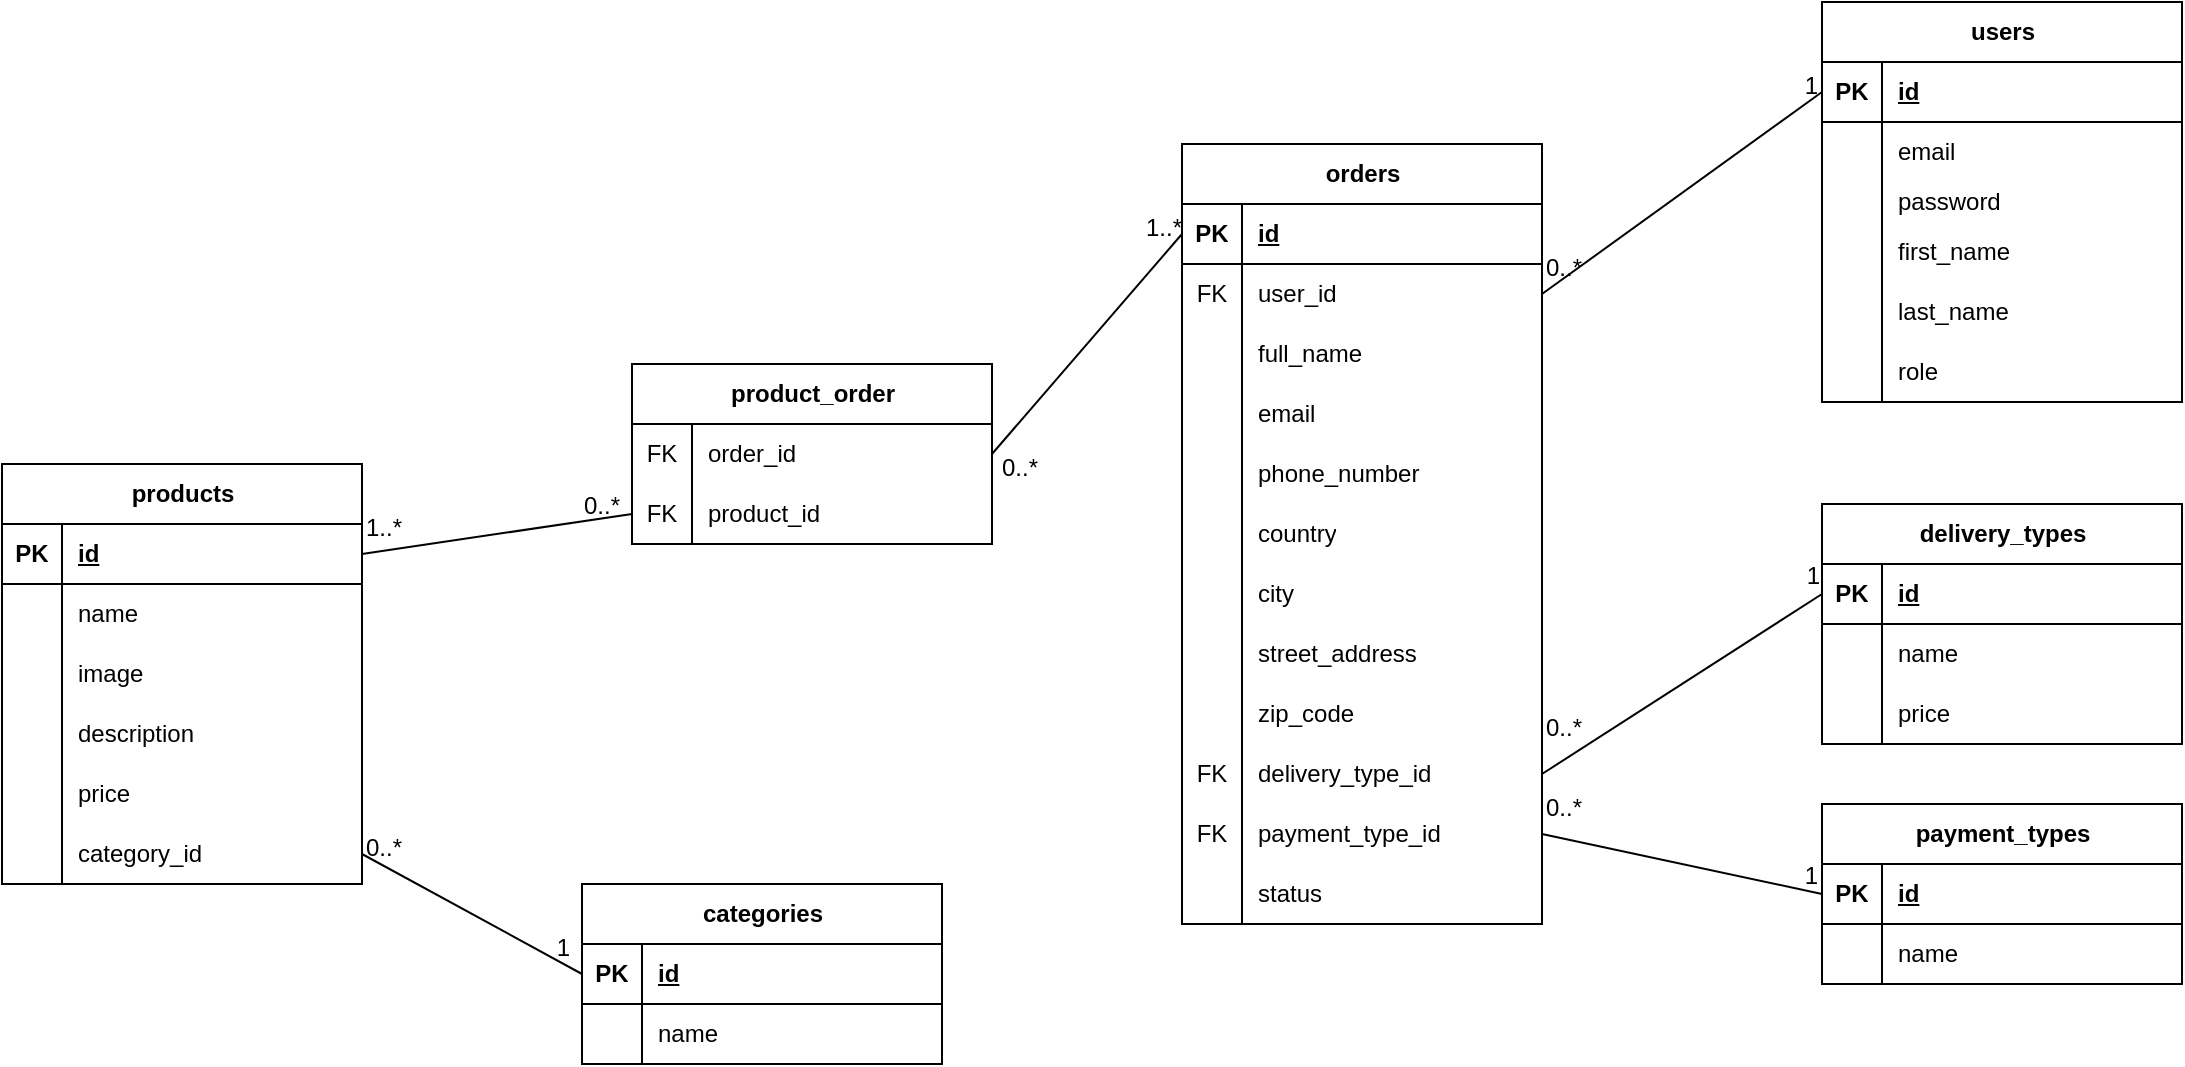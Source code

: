 <mxfile version="26.1.3" pages="3">
  <diagram id="R2lEEEUBdFMjLlhIrx00" name="Page-1">
    <mxGraphModel dx="2074" dy="1148" grid="1" gridSize="10" guides="1" tooltips="1" connect="1" arrows="1" fold="1" page="1" pageScale="1" pageWidth="850" pageHeight="1100" math="0" shadow="0" extFonts="Permanent Marker^https://fonts.googleapis.com/css?family=Permanent+Marker">
      <root>
        <mxCell id="0" />
        <mxCell id="1" parent="0" />
        <mxCell id="iyxFOBbyKlS74xvz4NxE-17" value="&lt;div&gt;users&lt;/div&gt;" style="shape=table;startSize=30;container=1;collapsible=1;childLayout=tableLayout;fixedRows=1;rowLines=0;fontStyle=1;align=center;resizeLast=1;html=1;" parent="1" vertex="1">
          <mxGeometry x="1020" y="169" width="180" height="200" as="geometry" />
        </mxCell>
        <mxCell id="iyxFOBbyKlS74xvz4NxE-18" value="" style="shape=tableRow;horizontal=0;startSize=0;swimlaneHead=0;swimlaneBody=0;fillColor=none;collapsible=0;dropTarget=0;points=[[0,0.5],[1,0.5]];portConstraint=eastwest;top=0;left=0;right=0;bottom=1;" parent="iyxFOBbyKlS74xvz4NxE-17" vertex="1">
          <mxGeometry y="30" width="180" height="30" as="geometry" />
        </mxCell>
        <mxCell id="iyxFOBbyKlS74xvz4NxE-19" value="PK" style="shape=partialRectangle;connectable=0;fillColor=none;top=0;left=0;bottom=0;right=0;fontStyle=1;overflow=hidden;whiteSpace=wrap;html=1;" parent="iyxFOBbyKlS74xvz4NxE-18" vertex="1">
          <mxGeometry width="30" height="30" as="geometry">
            <mxRectangle width="30" height="30" as="alternateBounds" />
          </mxGeometry>
        </mxCell>
        <mxCell id="iyxFOBbyKlS74xvz4NxE-20" value="&lt;div&gt;id&lt;/div&gt;" style="shape=partialRectangle;connectable=0;fillColor=none;top=0;left=0;bottom=0;right=0;align=left;spacingLeft=6;fontStyle=5;overflow=hidden;whiteSpace=wrap;html=1;" parent="iyxFOBbyKlS74xvz4NxE-18" vertex="1">
          <mxGeometry x="30" width="150" height="30" as="geometry">
            <mxRectangle width="150" height="30" as="alternateBounds" />
          </mxGeometry>
        </mxCell>
        <mxCell id="iyxFOBbyKlS74xvz4NxE-21" value="" style="shape=tableRow;horizontal=0;startSize=0;swimlaneHead=0;swimlaneBody=0;fillColor=none;collapsible=0;dropTarget=0;points=[[0,0.5],[1,0.5]];portConstraint=eastwest;top=0;left=0;right=0;bottom=0;" parent="iyxFOBbyKlS74xvz4NxE-17" vertex="1">
          <mxGeometry y="60" width="180" height="30" as="geometry" />
        </mxCell>
        <mxCell id="iyxFOBbyKlS74xvz4NxE-22" value="" style="shape=partialRectangle;connectable=0;fillColor=none;top=0;left=0;bottom=0;right=0;editable=1;overflow=hidden;whiteSpace=wrap;html=1;" parent="iyxFOBbyKlS74xvz4NxE-21" vertex="1">
          <mxGeometry width="30" height="30" as="geometry">
            <mxRectangle width="30" height="30" as="alternateBounds" />
          </mxGeometry>
        </mxCell>
        <mxCell id="iyxFOBbyKlS74xvz4NxE-23" value="email" style="shape=partialRectangle;connectable=0;fillColor=none;top=0;left=0;bottom=0;right=0;align=left;spacingLeft=6;overflow=hidden;whiteSpace=wrap;html=1;" parent="iyxFOBbyKlS74xvz4NxE-21" vertex="1">
          <mxGeometry x="30" width="150" height="30" as="geometry">
            <mxRectangle width="150" height="30" as="alternateBounds" />
          </mxGeometry>
        </mxCell>
        <mxCell id="iyxFOBbyKlS74xvz4NxE-24" value="" style="shape=tableRow;horizontal=0;startSize=0;swimlaneHead=0;swimlaneBody=0;fillColor=none;collapsible=0;dropTarget=0;points=[[0,0.5],[1,0.5]];portConstraint=eastwest;top=0;left=0;right=0;bottom=0;" parent="iyxFOBbyKlS74xvz4NxE-17" vertex="1">
          <mxGeometry y="90" width="180" height="20" as="geometry" />
        </mxCell>
        <mxCell id="iyxFOBbyKlS74xvz4NxE-25" value="" style="shape=partialRectangle;connectable=0;fillColor=none;top=0;left=0;bottom=0;right=0;editable=1;overflow=hidden;whiteSpace=wrap;html=1;" parent="iyxFOBbyKlS74xvz4NxE-24" vertex="1">
          <mxGeometry width="30" height="20" as="geometry">
            <mxRectangle width="30" height="20" as="alternateBounds" />
          </mxGeometry>
        </mxCell>
        <mxCell id="iyxFOBbyKlS74xvz4NxE-26" value="&lt;div&gt;password&lt;/div&gt;" style="shape=partialRectangle;connectable=0;fillColor=none;top=0;left=0;bottom=0;right=0;align=left;spacingLeft=6;overflow=hidden;whiteSpace=wrap;html=1;" parent="iyxFOBbyKlS74xvz4NxE-24" vertex="1">
          <mxGeometry x="30" width="150" height="20" as="geometry">
            <mxRectangle width="150" height="20" as="alternateBounds" />
          </mxGeometry>
        </mxCell>
        <mxCell id="iyxFOBbyKlS74xvz4NxE-27" value="" style="shape=tableRow;horizontal=0;startSize=0;swimlaneHead=0;swimlaneBody=0;fillColor=none;collapsible=0;dropTarget=0;points=[[0,0.5],[1,0.5]];portConstraint=eastwest;top=0;left=0;right=0;bottom=0;" parent="iyxFOBbyKlS74xvz4NxE-17" vertex="1">
          <mxGeometry y="110" width="180" height="30" as="geometry" />
        </mxCell>
        <mxCell id="iyxFOBbyKlS74xvz4NxE-28" value="" style="shape=partialRectangle;connectable=0;fillColor=none;top=0;left=0;bottom=0;right=0;editable=1;overflow=hidden;whiteSpace=wrap;html=1;" parent="iyxFOBbyKlS74xvz4NxE-27" vertex="1">
          <mxGeometry width="30" height="30" as="geometry">
            <mxRectangle width="30" height="30" as="alternateBounds" />
          </mxGeometry>
        </mxCell>
        <mxCell id="iyxFOBbyKlS74xvz4NxE-29" value="&lt;div&gt;first_name&lt;/div&gt;" style="shape=partialRectangle;connectable=0;fillColor=none;top=0;left=0;bottom=0;right=0;align=left;spacingLeft=6;overflow=hidden;whiteSpace=wrap;html=1;" parent="iyxFOBbyKlS74xvz4NxE-27" vertex="1">
          <mxGeometry x="30" width="150" height="30" as="geometry">
            <mxRectangle width="150" height="30" as="alternateBounds" />
          </mxGeometry>
        </mxCell>
        <mxCell id="i94PPOhALrkvjumNRtPa-1" value="" style="shape=tableRow;horizontal=0;startSize=0;swimlaneHead=0;swimlaneBody=0;fillColor=none;collapsible=0;dropTarget=0;points=[[0,0.5],[1,0.5]];portConstraint=eastwest;top=0;left=0;right=0;bottom=0;" parent="iyxFOBbyKlS74xvz4NxE-17" vertex="1">
          <mxGeometry y="140" width="180" height="30" as="geometry" />
        </mxCell>
        <mxCell id="i94PPOhALrkvjumNRtPa-2" value="" style="shape=partialRectangle;connectable=0;fillColor=none;top=0;left=0;bottom=0;right=0;editable=1;overflow=hidden;whiteSpace=wrap;html=1;" parent="i94PPOhALrkvjumNRtPa-1" vertex="1">
          <mxGeometry width="30" height="30" as="geometry">
            <mxRectangle width="30" height="30" as="alternateBounds" />
          </mxGeometry>
        </mxCell>
        <mxCell id="i94PPOhALrkvjumNRtPa-3" value="last_name" style="shape=partialRectangle;connectable=0;fillColor=none;top=0;left=0;bottom=0;right=0;align=left;spacingLeft=6;overflow=hidden;whiteSpace=wrap;html=1;" parent="i94PPOhALrkvjumNRtPa-1" vertex="1">
          <mxGeometry x="30" width="150" height="30" as="geometry">
            <mxRectangle width="150" height="30" as="alternateBounds" />
          </mxGeometry>
        </mxCell>
        <mxCell id="i94PPOhALrkvjumNRtPa-7" value="" style="shape=tableRow;horizontal=0;startSize=0;swimlaneHead=0;swimlaneBody=0;fillColor=none;collapsible=0;dropTarget=0;points=[[0,0.5],[1,0.5]];portConstraint=eastwest;top=0;left=0;right=0;bottom=0;" parent="iyxFOBbyKlS74xvz4NxE-17" vertex="1">
          <mxGeometry y="170" width="180" height="30" as="geometry" />
        </mxCell>
        <mxCell id="i94PPOhALrkvjumNRtPa-8" value="" style="shape=partialRectangle;connectable=0;fillColor=none;top=0;left=0;bottom=0;right=0;editable=1;overflow=hidden;whiteSpace=wrap;html=1;" parent="i94PPOhALrkvjumNRtPa-7" vertex="1">
          <mxGeometry width="30" height="30" as="geometry">
            <mxRectangle width="30" height="30" as="alternateBounds" />
          </mxGeometry>
        </mxCell>
        <mxCell id="i94PPOhALrkvjumNRtPa-9" value="&lt;div&gt;role&lt;/div&gt;" style="shape=partialRectangle;connectable=0;fillColor=none;top=0;left=0;bottom=0;right=0;align=left;spacingLeft=6;overflow=hidden;whiteSpace=wrap;html=1;" parent="i94PPOhALrkvjumNRtPa-7" vertex="1">
          <mxGeometry x="30" width="150" height="30" as="geometry">
            <mxRectangle width="150" height="30" as="alternateBounds" />
          </mxGeometry>
        </mxCell>
        <mxCell id="iyxFOBbyKlS74xvz4NxE-34" value="&lt;div&gt;orders&lt;/div&gt;" style="shape=table;startSize=30;container=1;collapsible=1;childLayout=tableLayout;fixedRows=1;rowLines=0;fontStyle=1;align=center;resizeLast=1;html=1;" parent="1" vertex="1">
          <mxGeometry x="700" y="240" width="180" height="390" as="geometry" />
        </mxCell>
        <mxCell id="iyxFOBbyKlS74xvz4NxE-35" value="" style="shape=tableRow;horizontal=0;startSize=0;swimlaneHead=0;swimlaneBody=0;fillColor=none;collapsible=0;dropTarget=0;points=[[0,0.5],[1,0.5]];portConstraint=eastwest;top=0;left=0;right=0;bottom=1;" parent="iyxFOBbyKlS74xvz4NxE-34" vertex="1">
          <mxGeometry y="30" width="180" height="30" as="geometry" />
        </mxCell>
        <mxCell id="iyxFOBbyKlS74xvz4NxE-36" value="PK" style="shape=partialRectangle;connectable=0;fillColor=none;top=0;left=0;bottom=0;right=0;fontStyle=1;overflow=hidden;whiteSpace=wrap;html=1;" parent="iyxFOBbyKlS74xvz4NxE-35" vertex="1">
          <mxGeometry width="30" height="30" as="geometry">
            <mxRectangle width="30" height="30" as="alternateBounds" />
          </mxGeometry>
        </mxCell>
        <mxCell id="iyxFOBbyKlS74xvz4NxE-37" value="&lt;div&gt;id&lt;/div&gt;" style="shape=partialRectangle;connectable=0;fillColor=none;top=0;left=0;bottom=0;right=0;align=left;spacingLeft=6;fontStyle=5;overflow=hidden;whiteSpace=wrap;html=1;" parent="iyxFOBbyKlS74xvz4NxE-35" vertex="1">
          <mxGeometry x="30" width="150" height="30" as="geometry">
            <mxRectangle width="150" height="30" as="alternateBounds" />
          </mxGeometry>
        </mxCell>
        <mxCell id="iyxFOBbyKlS74xvz4NxE-38" value="" style="shape=tableRow;horizontal=0;startSize=0;swimlaneHead=0;swimlaneBody=0;fillColor=none;collapsible=0;dropTarget=0;points=[[0,0.5],[1,0.5]];portConstraint=eastwest;top=0;left=0;right=0;bottom=0;" parent="iyxFOBbyKlS74xvz4NxE-34" vertex="1">
          <mxGeometry y="60" width="180" height="30" as="geometry" />
        </mxCell>
        <mxCell id="iyxFOBbyKlS74xvz4NxE-39" value="FK" style="shape=partialRectangle;connectable=0;fillColor=none;top=0;left=0;bottom=0;right=0;editable=1;overflow=hidden;whiteSpace=wrap;html=1;" parent="iyxFOBbyKlS74xvz4NxE-38" vertex="1">
          <mxGeometry width="30" height="30" as="geometry">
            <mxRectangle width="30" height="30" as="alternateBounds" />
          </mxGeometry>
        </mxCell>
        <mxCell id="iyxFOBbyKlS74xvz4NxE-40" value="&lt;div&gt;user_id&lt;/div&gt;" style="shape=partialRectangle;connectable=0;fillColor=none;top=0;left=0;bottom=0;right=0;align=left;spacingLeft=6;overflow=hidden;whiteSpace=wrap;html=1;" parent="iyxFOBbyKlS74xvz4NxE-38" vertex="1">
          <mxGeometry x="30" width="150" height="30" as="geometry">
            <mxRectangle width="150" height="30" as="alternateBounds" />
          </mxGeometry>
        </mxCell>
        <mxCell id="iyxFOBbyKlS74xvz4NxE-41" value="" style="shape=tableRow;horizontal=0;startSize=0;swimlaneHead=0;swimlaneBody=0;fillColor=none;collapsible=0;dropTarget=0;points=[[0,0.5],[1,0.5]];portConstraint=eastwest;top=0;left=0;right=0;bottom=0;" parent="iyxFOBbyKlS74xvz4NxE-34" vertex="1">
          <mxGeometry y="90" width="180" height="30" as="geometry" />
        </mxCell>
        <mxCell id="iyxFOBbyKlS74xvz4NxE-42" value="" style="shape=partialRectangle;connectable=0;fillColor=none;top=0;left=0;bottom=0;right=0;editable=1;overflow=hidden;whiteSpace=wrap;html=1;" parent="iyxFOBbyKlS74xvz4NxE-41" vertex="1">
          <mxGeometry width="30" height="30" as="geometry">
            <mxRectangle width="30" height="30" as="alternateBounds" />
          </mxGeometry>
        </mxCell>
        <mxCell id="iyxFOBbyKlS74xvz4NxE-43" value="full_name" style="shape=partialRectangle;connectable=0;fillColor=none;top=0;left=0;bottom=0;right=0;align=left;spacingLeft=6;overflow=hidden;whiteSpace=wrap;html=1;" parent="iyxFOBbyKlS74xvz4NxE-41" vertex="1">
          <mxGeometry x="30" width="150" height="30" as="geometry">
            <mxRectangle width="150" height="30" as="alternateBounds" />
          </mxGeometry>
        </mxCell>
        <mxCell id="iyxFOBbyKlS74xvz4NxE-121" value="" style="shape=tableRow;horizontal=0;startSize=0;swimlaneHead=0;swimlaneBody=0;fillColor=none;collapsible=0;dropTarget=0;points=[[0,0.5],[1,0.5]];portConstraint=eastwest;top=0;left=0;right=0;bottom=0;" parent="iyxFOBbyKlS74xvz4NxE-34" vertex="1">
          <mxGeometry y="120" width="180" height="30" as="geometry" />
        </mxCell>
        <mxCell id="iyxFOBbyKlS74xvz4NxE-122" value="" style="shape=partialRectangle;connectable=0;fillColor=none;top=0;left=0;bottom=0;right=0;editable=1;overflow=hidden;whiteSpace=wrap;html=1;" parent="iyxFOBbyKlS74xvz4NxE-121" vertex="1">
          <mxGeometry width="30" height="30" as="geometry">
            <mxRectangle width="30" height="30" as="alternateBounds" />
          </mxGeometry>
        </mxCell>
        <mxCell id="iyxFOBbyKlS74xvz4NxE-123" value="email" style="shape=partialRectangle;connectable=0;fillColor=none;top=0;left=0;bottom=0;right=0;align=left;spacingLeft=6;overflow=hidden;whiteSpace=wrap;html=1;" parent="iyxFOBbyKlS74xvz4NxE-121" vertex="1">
          <mxGeometry x="30" width="150" height="30" as="geometry">
            <mxRectangle width="150" height="30" as="alternateBounds" />
          </mxGeometry>
        </mxCell>
        <mxCell id="iyxFOBbyKlS74xvz4NxE-124" value="" style="shape=tableRow;horizontal=0;startSize=0;swimlaneHead=0;swimlaneBody=0;fillColor=none;collapsible=0;dropTarget=0;points=[[0,0.5],[1,0.5]];portConstraint=eastwest;top=0;left=0;right=0;bottom=0;" parent="iyxFOBbyKlS74xvz4NxE-34" vertex="1">
          <mxGeometry y="150" width="180" height="30" as="geometry" />
        </mxCell>
        <mxCell id="iyxFOBbyKlS74xvz4NxE-125" value="" style="shape=partialRectangle;connectable=0;fillColor=none;top=0;left=0;bottom=0;right=0;editable=1;overflow=hidden;whiteSpace=wrap;html=1;" parent="iyxFOBbyKlS74xvz4NxE-124" vertex="1">
          <mxGeometry width="30" height="30" as="geometry">
            <mxRectangle width="30" height="30" as="alternateBounds" />
          </mxGeometry>
        </mxCell>
        <mxCell id="iyxFOBbyKlS74xvz4NxE-126" value="&lt;div&gt;phone_number&lt;/div&gt;" style="shape=partialRectangle;connectable=0;fillColor=none;top=0;left=0;bottom=0;right=0;align=left;spacingLeft=6;overflow=hidden;whiteSpace=wrap;html=1;" parent="iyxFOBbyKlS74xvz4NxE-124" vertex="1">
          <mxGeometry x="30" width="150" height="30" as="geometry">
            <mxRectangle width="150" height="30" as="alternateBounds" />
          </mxGeometry>
        </mxCell>
        <mxCell id="iyxFOBbyKlS74xvz4NxE-127" value="" style="shape=tableRow;horizontal=0;startSize=0;swimlaneHead=0;swimlaneBody=0;fillColor=none;collapsible=0;dropTarget=0;points=[[0,0.5],[1,0.5]];portConstraint=eastwest;top=0;left=0;right=0;bottom=0;" parent="iyxFOBbyKlS74xvz4NxE-34" vertex="1">
          <mxGeometry y="180" width="180" height="30" as="geometry" />
        </mxCell>
        <mxCell id="iyxFOBbyKlS74xvz4NxE-128" value="" style="shape=partialRectangle;connectable=0;fillColor=none;top=0;left=0;bottom=0;right=0;editable=1;overflow=hidden;whiteSpace=wrap;html=1;" parent="iyxFOBbyKlS74xvz4NxE-127" vertex="1">
          <mxGeometry width="30" height="30" as="geometry">
            <mxRectangle width="30" height="30" as="alternateBounds" />
          </mxGeometry>
        </mxCell>
        <mxCell id="iyxFOBbyKlS74xvz4NxE-129" value="country" style="shape=partialRectangle;connectable=0;fillColor=none;top=0;left=0;bottom=0;right=0;align=left;spacingLeft=6;overflow=hidden;whiteSpace=wrap;html=1;" parent="iyxFOBbyKlS74xvz4NxE-127" vertex="1">
          <mxGeometry x="30" width="150" height="30" as="geometry">
            <mxRectangle width="150" height="30" as="alternateBounds" />
          </mxGeometry>
        </mxCell>
        <mxCell id="iyxFOBbyKlS74xvz4NxE-130" value="" style="shape=tableRow;horizontal=0;startSize=0;swimlaneHead=0;swimlaneBody=0;fillColor=none;collapsible=0;dropTarget=0;points=[[0,0.5],[1,0.5]];portConstraint=eastwest;top=0;left=0;right=0;bottom=0;" parent="iyxFOBbyKlS74xvz4NxE-34" vertex="1">
          <mxGeometry y="210" width="180" height="30" as="geometry" />
        </mxCell>
        <mxCell id="iyxFOBbyKlS74xvz4NxE-131" value="" style="shape=partialRectangle;connectable=0;fillColor=none;top=0;left=0;bottom=0;right=0;editable=1;overflow=hidden;whiteSpace=wrap;html=1;" parent="iyxFOBbyKlS74xvz4NxE-130" vertex="1">
          <mxGeometry width="30" height="30" as="geometry">
            <mxRectangle width="30" height="30" as="alternateBounds" />
          </mxGeometry>
        </mxCell>
        <mxCell id="iyxFOBbyKlS74xvz4NxE-132" value="city" style="shape=partialRectangle;connectable=0;fillColor=none;top=0;left=0;bottom=0;right=0;align=left;spacingLeft=6;overflow=hidden;whiteSpace=wrap;html=1;" parent="iyxFOBbyKlS74xvz4NxE-130" vertex="1">
          <mxGeometry x="30" width="150" height="30" as="geometry">
            <mxRectangle width="150" height="30" as="alternateBounds" />
          </mxGeometry>
        </mxCell>
        <mxCell id="iyxFOBbyKlS74xvz4NxE-133" value="" style="shape=tableRow;horizontal=0;startSize=0;swimlaneHead=0;swimlaneBody=0;fillColor=none;collapsible=0;dropTarget=0;points=[[0,0.5],[1,0.5]];portConstraint=eastwest;top=0;left=0;right=0;bottom=0;" parent="iyxFOBbyKlS74xvz4NxE-34" vertex="1">
          <mxGeometry y="240" width="180" height="30" as="geometry" />
        </mxCell>
        <mxCell id="iyxFOBbyKlS74xvz4NxE-134" value="" style="shape=partialRectangle;connectable=0;fillColor=none;top=0;left=0;bottom=0;right=0;editable=1;overflow=hidden;whiteSpace=wrap;html=1;" parent="iyxFOBbyKlS74xvz4NxE-133" vertex="1">
          <mxGeometry width="30" height="30" as="geometry">
            <mxRectangle width="30" height="30" as="alternateBounds" />
          </mxGeometry>
        </mxCell>
        <mxCell id="iyxFOBbyKlS74xvz4NxE-135" value="street_address" style="shape=partialRectangle;connectable=0;fillColor=none;top=0;left=0;bottom=0;right=0;align=left;spacingLeft=6;overflow=hidden;whiteSpace=wrap;html=1;" parent="iyxFOBbyKlS74xvz4NxE-133" vertex="1">
          <mxGeometry x="30" width="150" height="30" as="geometry">
            <mxRectangle width="150" height="30" as="alternateBounds" />
          </mxGeometry>
        </mxCell>
        <mxCell id="iyxFOBbyKlS74xvz4NxE-136" value="" style="shape=tableRow;horizontal=0;startSize=0;swimlaneHead=0;swimlaneBody=0;fillColor=none;collapsible=0;dropTarget=0;points=[[0,0.5],[1,0.5]];portConstraint=eastwest;top=0;left=0;right=0;bottom=0;" parent="iyxFOBbyKlS74xvz4NxE-34" vertex="1">
          <mxGeometry y="270" width="180" height="30" as="geometry" />
        </mxCell>
        <mxCell id="iyxFOBbyKlS74xvz4NxE-137" value="" style="shape=partialRectangle;connectable=0;fillColor=none;top=0;left=0;bottom=0;right=0;editable=1;overflow=hidden;whiteSpace=wrap;html=1;" parent="iyxFOBbyKlS74xvz4NxE-136" vertex="1">
          <mxGeometry width="30" height="30" as="geometry">
            <mxRectangle width="30" height="30" as="alternateBounds" />
          </mxGeometry>
        </mxCell>
        <mxCell id="iyxFOBbyKlS74xvz4NxE-138" value="zip_code" style="shape=partialRectangle;connectable=0;fillColor=none;top=0;left=0;bottom=0;right=0;align=left;spacingLeft=6;overflow=hidden;whiteSpace=wrap;html=1;" parent="iyxFOBbyKlS74xvz4NxE-136" vertex="1">
          <mxGeometry x="30" width="150" height="30" as="geometry">
            <mxRectangle width="150" height="30" as="alternateBounds" />
          </mxGeometry>
        </mxCell>
        <mxCell id="iyxFOBbyKlS74xvz4NxE-139" value="" style="shape=tableRow;horizontal=0;startSize=0;swimlaneHead=0;swimlaneBody=0;fillColor=none;collapsible=0;dropTarget=0;points=[[0,0.5],[1,0.5]];portConstraint=eastwest;top=0;left=0;right=0;bottom=0;" parent="iyxFOBbyKlS74xvz4NxE-34" vertex="1">
          <mxGeometry y="300" width="180" height="30" as="geometry" />
        </mxCell>
        <mxCell id="iyxFOBbyKlS74xvz4NxE-140" value="FK" style="shape=partialRectangle;connectable=0;fillColor=none;top=0;left=0;bottom=0;right=0;editable=1;overflow=hidden;whiteSpace=wrap;html=1;" parent="iyxFOBbyKlS74xvz4NxE-139" vertex="1">
          <mxGeometry width="30" height="30" as="geometry">
            <mxRectangle width="30" height="30" as="alternateBounds" />
          </mxGeometry>
        </mxCell>
        <mxCell id="iyxFOBbyKlS74xvz4NxE-141" value="delivery_type_id" style="shape=partialRectangle;connectable=0;fillColor=none;top=0;left=0;bottom=0;right=0;align=left;spacingLeft=6;overflow=hidden;whiteSpace=wrap;html=1;" parent="iyxFOBbyKlS74xvz4NxE-139" vertex="1">
          <mxGeometry x="30" width="150" height="30" as="geometry">
            <mxRectangle width="150" height="30" as="alternateBounds" />
          </mxGeometry>
        </mxCell>
        <mxCell id="iyxFOBbyKlS74xvz4NxE-142" value="" style="shape=tableRow;horizontal=0;startSize=0;swimlaneHead=0;swimlaneBody=0;fillColor=none;collapsible=0;dropTarget=0;points=[[0,0.5],[1,0.5]];portConstraint=eastwest;top=0;left=0;right=0;bottom=0;" parent="iyxFOBbyKlS74xvz4NxE-34" vertex="1">
          <mxGeometry y="330" width="180" height="30" as="geometry" />
        </mxCell>
        <mxCell id="iyxFOBbyKlS74xvz4NxE-143" value="FK" style="shape=partialRectangle;connectable=0;fillColor=none;top=0;left=0;bottom=0;right=0;editable=1;overflow=hidden;whiteSpace=wrap;html=1;" parent="iyxFOBbyKlS74xvz4NxE-142" vertex="1">
          <mxGeometry width="30" height="30" as="geometry">
            <mxRectangle width="30" height="30" as="alternateBounds" />
          </mxGeometry>
        </mxCell>
        <mxCell id="iyxFOBbyKlS74xvz4NxE-144" value="payment_type_id" style="shape=partialRectangle;connectable=0;fillColor=none;top=0;left=0;bottom=0;right=0;align=left;spacingLeft=6;overflow=hidden;whiteSpace=wrap;html=1;" parent="iyxFOBbyKlS74xvz4NxE-142" vertex="1">
          <mxGeometry x="30" width="150" height="30" as="geometry">
            <mxRectangle width="150" height="30" as="alternateBounds" />
          </mxGeometry>
        </mxCell>
        <mxCell id="miyMtEBMyWVjS_tuSepi-1" value="" style="shape=tableRow;horizontal=0;startSize=0;swimlaneHead=0;swimlaneBody=0;fillColor=none;collapsible=0;dropTarget=0;points=[[0,0.5],[1,0.5]];portConstraint=eastwest;top=0;left=0;right=0;bottom=0;" parent="iyxFOBbyKlS74xvz4NxE-34" vertex="1">
          <mxGeometry y="360" width="180" height="30" as="geometry" />
        </mxCell>
        <mxCell id="miyMtEBMyWVjS_tuSepi-2" value="" style="shape=partialRectangle;connectable=0;fillColor=none;top=0;left=0;bottom=0;right=0;editable=1;overflow=hidden;whiteSpace=wrap;html=1;" parent="miyMtEBMyWVjS_tuSepi-1" vertex="1">
          <mxGeometry width="30" height="30" as="geometry">
            <mxRectangle width="30" height="30" as="alternateBounds" />
          </mxGeometry>
        </mxCell>
        <mxCell id="miyMtEBMyWVjS_tuSepi-3" value="status" style="shape=partialRectangle;connectable=0;fillColor=none;top=0;left=0;bottom=0;right=0;align=left;spacingLeft=6;overflow=hidden;whiteSpace=wrap;html=1;" parent="miyMtEBMyWVjS_tuSepi-1" vertex="1">
          <mxGeometry x="30" width="150" height="30" as="geometry">
            <mxRectangle width="150" height="30" as="alternateBounds" />
          </mxGeometry>
        </mxCell>
        <mxCell id="iyxFOBbyKlS74xvz4NxE-47" value="products" style="shape=table;startSize=30;container=1;collapsible=1;childLayout=tableLayout;fixedRows=1;rowLines=0;fontStyle=1;align=center;resizeLast=1;html=1;" parent="1" vertex="1">
          <mxGeometry x="110" y="400" width="180" height="210" as="geometry" />
        </mxCell>
        <mxCell id="iyxFOBbyKlS74xvz4NxE-48" value="" style="shape=tableRow;horizontal=0;startSize=0;swimlaneHead=0;swimlaneBody=0;fillColor=none;collapsible=0;dropTarget=0;points=[[0,0.5],[1,0.5]];portConstraint=eastwest;top=0;left=0;right=0;bottom=1;" parent="iyxFOBbyKlS74xvz4NxE-47" vertex="1">
          <mxGeometry y="30" width="180" height="30" as="geometry" />
        </mxCell>
        <mxCell id="iyxFOBbyKlS74xvz4NxE-49" value="PK" style="shape=partialRectangle;connectable=0;fillColor=none;top=0;left=0;bottom=0;right=0;fontStyle=1;overflow=hidden;whiteSpace=wrap;html=1;" parent="iyxFOBbyKlS74xvz4NxE-48" vertex="1">
          <mxGeometry width="30" height="30" as="geometry">
            <mxRectangle width="30" height="30" as="alternateBounds" />
          </mxGeometry>
        </mxCell>
        <mxCell id="iyxFOBbyKlS74xvz4NxE-50" value="id" style="shape=partialRectangle;connectable=0;fillColor=none;top=0;left=0;bottom=0;right=0;align=left;spacingLeft=6;fontStyle=5;overflow=hidden;whiteSpace=wrap;html=1;" parent="iyxFOBbyKlS74xvz4NxE-48" vertex="1">
          <mxGeometry x="30" width="150" height="30" as="geometry">
            <mxRectangle width="150" height="30" as="alternateBounds" />
          </mxGeometry>
        </mxCell>
        <mxCell id="iyxFOBbyKlS74xvz4NxE-51" value="" style="shape=tableRow;horizontal=0;startSize=0;swimlaneHead=0;swimlaneBody=0;fillColor=none;collapsible=0;dropTarget=0;points=[[0,0.5],[1,0.5]];portConstraint=eastwest;top=0;left=0;right=0;bottom=0;" parent="iyxFOBbyKlS74xvz4NxE-47" vertex="1">
          <mxGeometry y="60" width="180" height="30" as="geometry" />
        </mxCell>
        <mxCell id="iyxFOBbyKlS74xvz4NxE-52" value="" style="shape=partialRectangle;connectable=0;fillColor=none;top=0;left=0;bottom=0;right=0;editable=1;overflow=hidden;whiteSpace=wrap;html=1;" parent="iyxFOBbyKlS74xvz4NxE-51" vertex="1">
          <mxGeometry width="30" height="30" as="geometry">
            <mxRectangle width="30" height="30" as="alternateBounds" />
          </mxGeometry>
        </mxCell>
        <mxCell id="iyxFOBbyKlS74xvz4NxE-53" value="&lt;div&gt;name&lt;/div&gt;" style="shape=partialRectangle;connectable=0;fillColor=none;top=0;left=0;bottom=0;right=0;align=left;spacingLeft=6;overflow=hidden;whiteSpace=wrap;html=1;" parent="iyxFOBbyKlS74xvz4NxE-51" vertex="1">
          <mxGeometry x="30" width="150" height="30" as="geometry">
            <mxRectangle width="150" height="30" as="alternateBounds" />
          </mxGeometry>
        </mxCell>
        <mxCell id="iyxFOBbyKlS74xvz4NxE-54" value="" style="shape=tableRow;horizontal=0;startSize=0;swimlaneHead=0;swimlaneBody=0;fillColor=none;collapsible=0;dropTarget=0;points=[[0,0.5],[1,0.5]];portConstraint=eastwest;top=0;left=0;right=0;bottom=0;" parent="iyxFOBbyKlS74xvz4NxE-47" vertex="1">
          <mxGeometry y="90" width="180" height="30" as="geometry" />
        </mxCell>
        <mxCell id="iyxFOBbyKlS74xvz4NxE-55" value="" style="shape=partialRectangle;connectable=0;fillColor=none;top=0;left=0;bottom=0;right=0;editable=1;overflow=hidden;whiteSpace=wrap;html=1;" parent="iyxFOBbyKlS74xvz4NxE-54" vertex="1">
          <mxGeometry width="30" height="30" as="geometry">
            <mxRectangle width="30" height="30" as="alternateBounds" />
          </mxGeometry>
        </mxCell>
        <mxCell id="iyxFOBbyKlS74xvz4NxE-56" value="image" style="shape=partialRectangle;connectable=0;fillColor=none;top=0;left=0;bottom=0;right=0;align=left;spacingLeft=6;overflow=hidden;whiteSpace=wrap;html=1;" parent="iyxFOBbyKlS74xvz4NxE-54" vertex="1">
          <mxGeometry x="30" width="150" height="30" as="geometry">
            <mxRectangle width="150" height="30" as="alternateBounds" />
          </mxGeometry>
        </mxCell>
        <mxCell id="iyxFOBbyKlS74xvz4NxE-57" value="" style="shape=tableRow;horizontal=0;startSize=0;swimlaneHead=0;swimlaneBody=0;fillColor=none;collapsible=0;dropTarget=0;points=[[0,0.5],[1,0.5]];portConstraint=eastwest;top=0;left=0;right=0;bottom=0;" parent="iyxFOBbyKlS74xvz4NxE-47" vertex="1">
          <mxGeometry y="120" width="180" height="30" as="geometry" />
        </mxCell>
        <mxCell id="iyxFOBbyKlS74xvz4NxE-58" value="" style="shape=partialRectangle;connectable=0;fillColor=none;top=0;left=0;bottom=0;right=0;editable=1;overflow=hidden;whiteSpace=wrap;html=1;" parent="iyxFOBbyKlS74xvz4NxE-57" vertex="1">
          <mxGeometry width="30" height="30" as="geometry">
            <mxRectangle width="30" height="30" as="alternateBounds" />
          </mxGeometry>
        </mxCell>
        <mxCell id="iyxFOBbyKlS74xvz4NxE-59" value="&lt;div&gt;description&lt;/div&gt;" style="shape=partialRectangle;connectable=0;fillColor=none;top=0;left=0;bottom=0;right=0;align=left;spacingLeft=6;overflow=hidden;whiteSpace=wrap;html=1;" parent="iyxFOBbyKlS74xvz4NxE-57" vertex="1">
          <mxGeometry x="30" width="150" height="30" as="geometry">
            <mxRectangle width="150" height="30" as="alternateBounds" />
          </mxGeometry>
        </mxCell>
        <mxCell id="iyxFOBbyKlS74xvz4NxE-73" value="" style="shape=tableRow;horizontal=0;startSize=0;swimlaneHead=0;swimlaneBody=0;fillColor=none;collapsible=0;dropTarget=0;points=[[0,0.5],[1,0.5]];portConstraint=eastwest;top=0;left=0;right=0;bottom=0;" parent="iyxFOBbyKlS74xvz4NxE-47" vertex="1">
          <mxGeometry y="150" width="180" height="30" as="geometry" />
        </mxCell>
        <mxCell id="iyxFOBbyKlS74xvz4NxE-74" value="" style="shape=partialRectangle;connectable=0;fillColor=none;top=0;left=0;bottom=0;right=0;editable=1;overflow=hidden;whiteSpace=wrap;html=1;" parent="iyxFOBbyKlS74xvz4NxE-73" vertex="1">
          <mxGeometry width="30" height="30" as="geometry">
            <mxRectangle width="30" height="30" as="alternateBounds" />
          </mxGeometry>
        </mxCell>
        <mxCell id="iyxFOBbyKlS74xvz4NxE-75" value="price" style="shape=partialRectangle;connectable=0;fillColor=none;top=0;left=0;bottom=0;right=0;align=left;spacingLeft=6;overflow=hidden;whiteSpace=wrap;html=1;" parent="iyxFOBbyKlS74xvz4NxE-73" vertex="1">
          <mxGeometry x="30" width="150" height="30" as="geometry">
            <mxRectangle width="150" height="30" as="alternateBounds" />
          </mxGeometry>
        </mxCell>
        <mxCell id="iyxFOBbyKlS74xvz4NxE-76" value="" style="shape=tableRow;horizontal=0;startSize=0;swimlaneHead=0;swimlaneBody=0;fillColor=none;collapsible=0;dropTarget=0;points=[[0,0.5],[1,0.5]];portConstraint=eastwest;top=0;left=0;right=0;bottom=0;" parent="iyxFOBbyKlS74xvz4NxE-47" vertex="1">
          <mxGeometry y="180" width="180" height="30" as="geometry" />
        </mxCell>
        <mxCell id="iyxFOBbyKlS74xvz4NxE-77" value="" style="shape=partialRectangle;connectable=0;fillColor=none;top=0;left=0;bottom=0;right=0;editable=1;overflow=hidden;whiteSpace=wrap;html=1;" parent="iyxFOBbyKlS74xvz4NxE-76" vertex="1">
          <mxGeometry width="30" height="30" as="geometry">
            <mxRectangle width="30" height="30" as="alternateBounds" />
          </mxGeometry>
        </mxCell>
        <mxCell id="iyxFOBbyKlS74xvz4NxE-78" value="category_id" style="shape=partialRectangle;connectable=0;fillColor=none;top=0;left=0;bottom=0;right=0;align=left;spacingLeft=6;overflow=hidden;whiteSpace=wrap;html=1;" parent="iyxFOBbyKlS74xvz4NxE-76" vertex="1">
          <mxGeometry x="30" width="150" height="30" as="geometry">
            <mxRectangle width="150" height="30" as="alternateBounds" />
          </mxGeometry>
        </mxCell>
        <mxCell id="iyxFOBbyKlS74xvz4NxE-79" value="" style="endArrow=none;html=1;rounded=0;exitX=1;exitY=0.5;exitDx=0;exitDy=0;entryX=0;entryY=0.5;entryDx=0;entryDy=0;" parent="1" source="iyxFOBbyKlS74xvz4NxE-76" target="iyxFOBbyKlS74xvz4NxE-61" edge="1">
          <mxGeometry relative="1" as="geometry">
            <mxPoint x="360" y="310" as="sourcePoint" />
            <mxPoint x="520" y="310" as="targetPoint" />
          </mxGeometry>
        </mxCell>
        <mxCell id="iyxFOBbyKlS74xvz4NxE-80" value="0..*" style="resizable=0;html=1;whiteSpace=wrap;align=left;verticalAlign=bottom;" parent="iyxFOBbyKlS74xvz4NxE-79" connectable="0" vertex="1">
          <mxGeometry x="-1" relative="1" as="geometry">
            <mxPoint y="5" as="offset" />
          </mxGeometry>
        </mxCell>
        <mxCell id="iyxFOBbyKlS74xvz4NxE-81" value="1" style="resizable=0;html=1;whiteSpace=wrap;align=right;verticalAlign=bottom;" parent="iyxFOBbyKlS74xvz4NxE-79" connectable="0" vertex="1">
          <mxGeometry x="1" relative="1" as="geometry">
            <mxPoint x="-5" y="-5" as="offset" />
          </mxGeometry>
        </mxCell>
        <mxCell id="iyxFOBbyKlS74xvz4NxE-60" value="categories" style="shape=table;startSize=30;container=1;collapsible=1;childLayout=tableLayout;fixedRows=1;rowLines=0;fontStyle=1;align=center;resizeLast=1;html=1;" parent="1" vertex="1">
          <mxGeometry x="400" y="610" width="180" height="90" as="geometry" />
        </mxCell>
        <mxCell id="iyxFOBbyKlS74xvz4NxE-61" value="" style="shape=tableRow;horizontal=0;startSize=0;swimlaneHead=0;swimlaneBody=0;fillColor=none;collapsible=0;dropTarget=0;points=[[0,0.5],[1,0.5]];portConstraint=eastwest;top=0;left=0;right=0;bottom=1;" parent="iyxFOBbyKlS74xvz4NxE-60" vertex="1">
          <mxGeometry y="30" width="180" height="30" as="geometry" />
        </mxCell>
        <mxCell id="iyxFOBbyKlS74xvz4NxE-62" value="PK" style="shape=partialRectangle;connectable=0;fillColor=none;top=0;left=0;bottom=0;right=0;fontStyle=1;overflow=hidden;whiteSpace=wrap;html=1;" parent="iyxFOBbyKlS74xvz4NxE-61" vertex="1">
          <mxGeometry width="30" height="30" as="geometry">
            <mxRectangle width="30" height="30" as="alternateBounds" />
          </mxGeometry>
        </mxCell>
        <mxCell id="iyxFOBbyKlS74xvz4NxE-63" value="id" style="shape=partialRectangle;connectable=0;fillColor=none;top=0;left=0;bottom=0;right=0;align=left;spacingLeft=6;fontStyle=5;overflow=hidden;whiteSpace=wrap;html=1;" parent="iyxFOBbyKlS74xvz4NxE-61" vertex="1">
          <mxGeometry x="30" width="150" height="30" as="geometry">
            <mxRectangle width="150" height="30" as="alternateBounds" />
          </mxGeometry>
        </mxCell>
        <mxCell id="iyxFOBbyKlS74xvz4NxE-64" value="" style="shape=tableRow;horizontal=0;startSize=0;swimlaneHead=0;swimlaneBody=0;fillColor=none;collapsible=0;dropTarget=0;points=[[0,0.5],[1,0.5]];portConstraint=eastwest;top=0;left=0;right=0;bottom=0;" parent="iyxFOBbyKlS74xvz4NxE-60" vertex="1">
          <mxGeometry y="60" width="180" height="30" as="geometry" />
        </mxCell>
        <mxCell id="iyxFOBbyKlS74xvz4NxE-65" value="" style="shape=partialRectangle;connectable=0;fillColor=none;top=0;left=0;bottom=0;right=0;editable=1;overflow=hidden;whiteSpace=wrap;html=1;" parent="iyxFOBbyKlS74xvz4NxE-64" vertex="1">
          <mxGeometry width="30" height="30" as="geometry">
            <mxRectangle width="30" height="30" as="alternateBounds" />
          </mxGeometry>
        </mxCell>
        <mxCell id="iyxFOBbyKlS74xvz4NxE-66" value="&lt;div&gt;name&lt;/div&gt;" style="shape=partialRectangle;connectable=0;fillColor=none;top=0;left=0;bottom=0;right=0;align=left;spacingLeft=6;overflow=hidden;whiteSpace=wrap;html=1;" parent="iyxFOBbyKlS74xvz4NxE-64" vertex="1">
          <mxGeometry x="30" width="150" height="30" as="geometry">
            <mxRectangle width="150" height="30" as="alternateBounds" />
          </mxGeometry>
        </mxCell>
        <mxCell id="iyxFOBbyKlS74xvz4NxE-86" value="product_order" style="shape=table;startSize=30;container=1;collapsible=1;childLayout=tableLayout;fixedRows=1;rowLines=0;fontStyle=1;align=center;resizeLast=1;html=1;" parent="1" vertex="1">
          <mxGeometry x="425" y="350" width="180" height="90" as="geometry" />
        </mxCell>
        <mxCell id="iyxFOBbyKlS74xvz4NxE-90" value="" style="shape=tableRow;horizontal=0;startSize=0;swimlaneHead=0;swimlaneBody=0;fillColor=none;collapsible=0;dropTarget=0;points=[[0,0.5],[1,0.5]];portConstraint=eastwest;top=0;left=0;right=0;bottom=0;" parent="iyxFOBbyKlS74xvz4NxE-86" vertex="1">
          <mxGeometry y="30" width="180" height="30" as="geometry" />
        </mxCell>
        <mxCell id="iyxFOBbyKlS74xvz4NxE-91" value="FK" style="shape=partialRectangle;connectable=0;fillColor=none;top=0;left=0;bottom=0;right=0;editable=1;overflow=hidden;whiteSpace=wrap;html=1;" parent="iyxFOBbyKlS74xvz4NxE-90" vertex="1">
          <mxGeometry width="30" height="30" as="geometry">
            <mxRectangle width="30" height="30" as="alternateBounds" />
          </mxGeometry>
        </mxCell>
        <mxCell id="iyxFOBbyKlS74xvz4NxE-92" value="order_id" style="shape=partialRectangle;connectable=0;fillColor=none;top=0;left=0;bottom=0;right=0;align=left;spacingLeft=6;overflow=hidden;whiteSpace=wrap;html=1;" parent="iyxFOBbyKlS74xvz4NxE-90" vertex="1">
          <mxGeometry x="30" width="150" height="30" as="geometry">
            <mxRectangle width="150" height="30" as="alternateBounds" />
          </mxGeometry>
        </mxCell>
        <mxCell id="iyxFOBbyKlS74xvz4NxE-93" value="" style="shape=tableRow;horizontal=0;startSize=0;swimlaneHead=0;swimlaneBody=0;fillColor=none;collapsible=0;dropTarget=0;points=[[0,0.5],[1,0.5]];portConstraint=eastwest;top=0;left=0;right=0;bottom=0;" parent="iyxFOBbyKlS74xvz4NxE-86" vertex="1">
          <mxGeometry y="60" width="180" height="30" as="geometry" />
        </mxCell>
        <mxCell id="iyxFOBbyKlS74xvz4NxE-94" value="FK" style="shape=partialRectangle;connectable=0;fillColor=none;top=0;left=0;bottom=0;right=0;editable=1;overflow=hidden;whiteSpace=wrap;html=1;" parent="iyxFOBbyKlS74xvz4NxE-93" vertex="1">
          <mxGeometry width="30" height="30" as="geometry">
            <mxRectangle width="30" height="30" as="alternateBounds" />
          </mxGeometry>
        </mxCell>
        <mxCell id="iyxFOBbyKlS74xvz4NxE-95" value="product_id" style="shape=partialRectangle;connectable=0;fillColor=none;top=0;left=0;bottom=0;right=0;align=left;spacingLeft=6;overflow=hidden;whiteSpace=wrap;html=1;" parent="iyxFOBbyKlS74xvz4NxE-93" vertex="1">
          <mxGeometry x="30" width="150" height="30" as="geometry">
            <mxRectangle width="150" height="30" as="alternateBounds" />
          </mxGeometry>
        </mxCell>
        <mxCell id="iyxFOBbyKlS74xvz4NxE-99" value="" style="endArrow=none;html=1;rounded=0;exitX=1;exitY=0.5;exitDx=0;exitDy=0;entryX=0;entryY=0.5;entryDx=0;entryDy=0;" parent="1" source="iyxFOBbyKlS74xvz4NxE-48" target="iyxFOBbyKlS74xvz4NxE-93" edge="1">
          <mxGeometry relative="1" as="geometry">
            <mxPoint x="380" y="510" as="sourcePoint" />
            <mxPoint x="515" y="590" as="targetPoint" />
          </mxGeometry>
        </mxCell>
        <mxCell id="iyxFOBbyKlS74xvz4NxE-100" value="1..*" style="resizable=0;html=1;whiteSpace=wrap;align=left;verticalAlign=bottom;" parent="iyxFOBbyKlS74xvz4NxE-99" connectable="0" vertex="1">
          <mxGeometry x="-1" relative="1" as="geometry">
            <mxPoint y="-5" as="offset" />
          </mxGeometry>
        </mxCell>
        <mxCell id="iyxFOBbyKlS74xvz4NxE-101" value="0..*" style="resizable=0;html=1;whiteSpace=wrap;align=right;verticalAlign=bottom;" parent="iyxFOBbyKlS74xvz4NxE-99" connectable="0" vertex="1">
          <mxGeometry x="1" relative="1" as="geometry">
            <mxPoint x="-5" y="5" as="offset" />
          </mxGeometry>
        </mxCell>
        <mxCell id="iyxFOBbyKlS74xvz4NxE-102" value="" style="endArrow=none;html=1;rounded=0;entryX=1;entryY=0.5;entryDx=0;entryDy=0;exitX=0;exitY=0.5;exitDx=0;exitDy=0;" parent="1" source="iyxFOBbyKlS74xvz4NxE-35" target="iyxFOBbyKlS74xvz4NxE-90" edge="1">
          <mxGeometry relative="1" as="geometry">
            <mxPoint x="550" y="210" as="sourcePoint" />
            <mxPoint x="685" y="510" as="targetPoint" />
          </mxGeometry>
        </mxCell>
        <mxCell id="iyxFOBbyKlS74xvz4NxE-103" value="1..*" style="resizable=0;html=1;whiteSpace=wrap;align=left;verticalAlign=bottom;" parent="iyxFOBbyKlS74xvz4NxE-102" connectable="0" vertex="1">
          <mxGeometry x="-1" relative="1" as="geometry">
            <mxPoint x="-20" y="5" as="offset" />
          </mxGeometry>
        </mxCell>
        <mxCell id="iyxFOBbyKlS74xvz4NxE-104" value="0..*" style="resizable=0;html=1;whiteSpace=wrap;align=right;verticalAlign=bottom;" parent="iyxFOBbyKlS74xvz4NxE-102" connectable="0" vertex="1">
          <mxGeometry x="1" relative="1" as="geometry">
            <mxPoint x="25" y="15" as="offset" />
          </mxGeometry>
        </mxCell>
        <mxCell id="iyxFOBbyKlS74xvz4NxE-105" value="" style="endArrow=none;html=1;rounded=0;exitX=1;exitY=0.5;exitDx=0;exitDy=0;entryX=0;entryY=0.5;entryDx=0;entryDy=0;" parent="1" source="iyxFOBbyKlS74xvz4NxE-38" target="iyxFOBbyKlS74xvz4NxE-18" edge="1">
          <mxGeometry relative="1" as="geometry">
            <mxPoint x="720" y="410" as="sourcePoint" />
            <mxPoint x="880" y="410" as="targetPoint" />
          </mxGeometry>
        </mxCell>
        <mxCell id="iyxFOBbyKlS74xvz4NxE-106" value="0..*" style="resizable=0;html=1;whiteSpace=wrap;align=left;verticalAlign=bottom;" parent="iyxFOBbyKlS74xvz4NxE-105" connectable="0" vertex="1">
          <mxGeometry x="-1" relative="1" as="geometry">
            <mxPoint y="-5" as="offset" />
          </mxGeometry>
        </mxCell>
        <mxCell id="iyxFOBbyKlS74xvz4NxE-107" value="&lt;div&gt;1&lt;/div&gt;" style="resizable=0;html=1;whiteSpace=wrap;align=right;verticalAlign=bottom;" parent="iyxFOBbyKlS74xvz4NxE-105" connectable="0" vertex="1">
          <mxGeometry x="1" relative="1" as="geometry">
            <mxPoint y="5" as="offset" />
          </mxGeometry>
        </mxCell>
        <mxCell id="iyxFOBbyKlS74xvz4NxE-145" value="&lt;div&gt;delivery_types&lt;/div&gt;" style="shape=table;startSize=30;container=1;collapsible=1;childLayout=tableLayout;fixedRows=1;rowLines=0;fontStyle=1;align=center;resizeLast=1;html=1;" parent="1" vertex="1">
          <mxGeometry x="1020" y="420" width="180" height="120" as="geometry" />
        </mxCell>
        <mxCell id="iyxFOBbyKlS74xvz4NxE-146" value="" style="shape=tableRow;horizontal=0;startSize=0;swimlaneHead=0;swimlaneBody=0;fillColor=none;collapsible=0;dropTarget=0;points=[[0,0.5],[1,0.5]];portConstraint=eastwest;top=0;left=0;right=0;bottom=1;" parent="iyxFOBbyKlS74xvz4NxE-145" vertex="1">
          <mxGeometry y="30" width="180" height="30" as="geometry" />
        </mxCell>
        <mxCell id="iyxFOBbyKlS74xvz4NxE-147" value="PK" style="shape=partialRectangle;connectable=0;fillColor=none;top=0;left=0;bottom=0;right=0;fontStyle=1;overflow=hidden;whiteSpace=wrap;html=1;" parent="iyxFOBbyKlS74xvz4NxE-146" vertex="1">
          <mxGeometry width="30" height="30" as="geometry">
            <mxRectangle width="30" height="30" as="alternateBounds" />
          </mxGeometry>
        </mxCell>
        <mxCell id="iyxFOBbyKlS74xvz4NxE-148" value="id" style="shape=partialRectangle;connectable=0;fillColor=none;top=0;left=0;bottom=0;right=0;align=left;spacingLeft=6;fontStyle=5;overflow=hidden;whiteSpace=wrap;html=1;" parent="iyxFOBbyKlS74xvz4NxE-146" vertex="1">
          <mxGeometry x="30" width="150" height="30" as="geometry">
            <mxRectangle width="150" height="30" as="alternateBounds" />
          </mxGeometry>
        </mxCell>
        <mxCell id="iyxFOBbyKlS74xvz4NxE-149" value="" style="shape=tableRow;horizontal=0;startSize=0;swimlaneHead=0;swimlaneBody=0;fillColor=none;collapsible=0;dropTarget=0;points=[[0,0.5],[1,0.5]];portConstraint=eastwest;top=0;left=0;right=0;bottom=0;" parent="iyxFOBbyKlS74xvz4NxE-145" vertex="1">
          <mxGeometry y="60" width="180" height="30" as="geometry" />
        </mxCell>
        <mxCell id="iyxFOBbyKlS74xvz4NxE-150" value="" style="shape=partialRectangle;connectable=0;fillColor=none;top=0;left=0;bottom=0;right=0;editable=1;overflow=hidden;whiteSpace=wrap;html=1;" parent="iyxFOBbyKlS74xvz4NxE-149" vertex="1">
          <mxGeometry width="30" height="30" as="geometry">
            <mxRectangle width="30" height="30" as="alternateBounds" />
          </mxGeometry>
        </mxCell>
        <mxCell id="iyxFOBbyKlS74xvz4NxE-151" value="name" style="shape=partialRectangle;connectable=0;fillColor=none;top=0;left=0;bottom=0;right=0;align=left;spacingLeft=6;overflow=hidden;whiteSpace=wrap;html=1;" parent="iyxFOBbyKlS74xvz4NxE-149" vertex="1">
          <mxGeometry x="30" width="150" height="30" as="geometry">
            <mxRectangle width="150" height="30" as="alternateBounds" />
          </mxGeometry>
        </mxCell>
        <mxCell id="iyxFOBbyKlS74xvz4NxE-152" value="" style="shape=tableRow;horizontal=0;startSize=0;swimlaneHead=0;swimlaneBody=0;fillColor=none;collapsible=0;dropTarget=0;points=[[0,0.5],[1,0.5]];portConstraint=eastwest;top=0;left=0;right=0;bottom=0;" parent="iyxFOBbyKlS74xvz4NxE-145" vertex="1">
          <mxGeometry y="90" width="180" height="30" as="geometry" />
        </mxCell>
        <mxCell id="iyxFOBbyKlS74xvz4NxE-153" value="" style="shape=partialRectangle;connectable=0;fillColor=none;top=0;left=0;bottom=0;right=0;editable=1;overflow=hidden;whiteSpace=wrap;html=1;" parent="iyxFOBbyKlS74xvz4NxE-152" vertex="1">
          <mxGeometry width="30" height="30" as="geometry">
            <mxRectangle width="30" height="30" as="alternateBounds" />
          </mxGeometry>
        </mxCell>
        <mxCell id="iyxFOBbyKlS74xvz4NxE-154" value="price" style="shape=partialRectangle;connectable=0;fillColor=none;top=0;left=0;bottom=0;right=0;align=left;spacingLeft=6;overflow=hidden;whiteSpace=wrap;html=1;" parent="iyxFOBbyKlS74xvz4NxE-152" vertex="1">
          <mxGeometry x="30" width="150" height="30" as="geometry">
            <mxRectangle width="150" height="30" as="alternateBounds" />
          </mxGeometry>
        </mxCell>
        <mxCell id="iyxFOBbyKlS74xvz4NxE-158" value="&lt;div&gt;payment_types&lt;/div&gt;" style="shape=table;startSize=30;container=1;collapsible=1;childLayout=tableLayout;fixedRows=1;rowLines=0;fontStyle=1;align=center;resizeLast=1;html=1;" parent="1" vertex="1">
          <mxGeometry x="1020" y="570" width="180" height="90" as="geometry" />
        </mxCell>
        <mxCell id="iyxFOBbyKlS74xvz4NxE-159" value="" style="shape=tableRow;horizontal=0;startSize=0;swimlaneHead=0;swimlaneBody=0;fillColor=none;collapsible=0;dropTarget=0;points=[[0,0.5],[1,0.5]];portConstraint=eastwest;top=0;left=0;right=0;bottom=1;" parent="iyxFOBbyKlS74xvz4NxE-158" vertex="1">
          <mxGeometry y="30" width="180" height="30" as="geometry" />
        </mxCell>
        <mxCell id="iyxFOBbyKlS74xvz4NxE-160" value="PK" style="shape=partialRectangle;connectable=0;fillColor=none;top=0;left=0;bottom=0;right=0;fontStyle=1;overflow=hidden;whiteSpace=wrap;html=1;" parent="iyxFOBbyKlS74xvz4NxE-159" vertex="1">
          <mxGeometry width="30" height="30" as="geometry">
            <mxRectangle width="30" height="30" as="alternateBounds" />
          </mxGeometry>
        </mxCell>
        <mxCell id="iyxFOBbyKlS74xvz4NxE-161" value="id" style="shape=partialRectangle;connectable=0;fillColor=none;top=0;left=0;bottom=0;right=0;align=left;spacingLeft=6;fontStyle=5;overflow=hidden;whiteSpace=wrap;html=1;" parent="iyxFOBbyKlS74xvz4NxE-159" vertex="1">
          <mxGeometry x="30" width="150" height="30" as="geometry">
            <mxRectangle width="150" height="30" as="alternateBounds" />
          </mxGeometry>
        </mxCell>
        <mxCell id="iyxFOBbyKlS74xvz4NxE-162" value="" style="shape=tableRow;horizontal=0;startSize=0;swimlaneHead=0;swimlaneBody=0;fillColor=none;collapsible=0;dropTarget=0;points=[[0,0.5],[1,0.5]];portConstraint=eastwest;top=0;left=0;right=0;bottom=0;" parent="iyxFOBbyKlS74xvz4NxE-158" vertex="1">
          <mxGeometry y="60" width="180" height="30" as="geometry" />
        </mxCell>
        <mxCell id="iyxFOBbyKlS74xvz4NxE-163" value="" style="shape=partialRectangle;connectable=0;fillColor=none;top=0;left=0;bottom=0;right=0;editable=1;overflow=hidden;whiteSpace=wrap;html=1;" parent="iyxFOBbyKlS74xvz4NxE-162" vertex="1">
          <mxGeometry width="30" height="30" as="geometry">
            <mxRectangle width="30" height="30" as="alternateBounds" />
          </mxGeometry>
        </mxCell>
        <mxCell id="iyxFOBbyKlS74xvz4NxE-164" value="name" style="shape=partialRectangle;connectable=0;fillColor=none;top=0;left=0;bottom=0;right=0;align=left;spacingLeft=6;overflow=hidden;whiteSpace=wrap;html=1;" parent="iyxFOBbyKlS74xvz4NxE-162" vertex="1">
          <mxGeometry x="30" width="150" height="30" as="geometry">
            <mxRectangle width="150" height="30" as="alternateBounds" />
          </mxGeometry>
        </mxCell>
        <mxCell id="iyxFOBbyKlS74xvz4NxE-171" value="" style="endArrow=none;html=1;rounded=0;exitX=1;exitY=0.5;exitDx=0;exitDy=0;entryX=0;entryY=0.5;entryDx=0;entryDy=0;" parent="1" source="iyxFOBbyKlS74xvz4NxE-139" target="iyxFOBbyKlS74xvz4NxE-146" edge="1">
          <mxGeometry relative="1" as="geometry">
            <mxPoint x="860" y="670" as="sourcePoint" />
            <mxPoint x="1020" y="670" as="targetPoint" />
          </mxGeometry>
        </mxCell>
        <mxCell id="iyxFOBbyKlS74xvz4NxE-172" value="0..*" style="resizable=0;html=1;whiteSpace=wrap;align=left;verticalAlign=bottom;" parent="iyxFOBbyKlS74xvz4NxE-171" connectable="0" vertex="1">
          <mxGeometry x="-1" relative="1" as="geometry">
            <mxPoint y="-15" as="offset" />
          </mxGeometry>
        </mxCell>
        <mxCell id="iyxFOBbyKlS74xvz4NxE-173" value="1" style="resizable=0;html=1;whiteSpace=wrap;align=right;verticalAlign=bottom;" parent="iyxFOBbyKlS74xvz4NxE-171" connectable="0" vertex="1">
          <mxGeometry x="1" relative="1" as="geometry" />
        </mxCell>
        <mxCell id="iyxFOBbyKlS74xvz4NxE-174" value="" style="endArrow=none;html=1;rounded=0;entryX=0;entryY=0.5;entryDx=0;entryDy=0;exitX=1;exitY=0.5;exitDx=0;exitDy=0;" parent="1" source="iyxFOBbyKlS74xvz4NxE-142" target="iyxFOBbyKlS74xvz4NxE-159" edge="1">
          <mxGeometry relative="1" as="geometry">
            <mxPoint x="900" y="580" as="sourcePoint" />
            <mxPoint x="1020" y="405" as="targetPoint" />
          </mxGeometry>
        </mxCell>
        <mxCell id="iyxFOBbyKlS74xvz4NxE-175" value="0..*" style="resizable=0;html=1;whiteSpace=wrap;align=left;verticalAlign=bottom;" parent="iyxFOBbyKlS74xvz4NxE-174" connectable="0" vertex="1">
          <mxGeometry x="-1" relative="1" as="geometry">
            <mxPoint y="-5" as="offset" />
          </mxGeometry>
        </mxCell>
        <mxCell id="iyxFOBbyKlS74xvz4NxE-176" value="1" style="resizable=0;html=1;whiteSpace=wrap;align=right;verticalAlign=bottom;" parent="iyxFOBbyKlS74xvz4NxE-174" connectable="0" vertex="1">
          <mxGeometry x="1" relative="1" as="geometry" />
        </mxCell>
      </root>
    </mxGraphModel>
  </diagram>
  <diagram id="tNK71rrnsnIA9xDwy1c5" name="Page-2">
    <mxGraphModel dx="3774" dy="1148" grid="1" gridSize="10" guides="1" tooltips="1" connect="1" arrows="1" fold="1" page="1" pageScale="1" pageWidth="850" pageHeight="1100" math="0" shadow="0">
      <root>
        <mxCell id="0" />
        <mxCell id="1" parent="0" />
        <mxCell id="gUvLm2EfWLYc_nPzfVU9-1" value="&lt;div&gt;User&lt;/div&gt;" style="shape=table;startSize=30;container=1;collapsible=1;childLayout=tableLayout;fixedRows=1;rowLines=0;fontStyle=1;align=center;resizeLast=1;html=1;" vertex="1" parent="1">
          <mxGeometry x="-1150" y="340" width="180" height="200" as="geometry">
            <mxRectangle x="-1150" y="340" width="70" height="30" as="alternateBounds" />
          </mxGeometry>
        </mxCell>
        <mxCell id="gUvLm2EfWLYc_nPzfVU9-2" value="" style="shape=tableRow;horizontal=0;startSize=0;swimlaneHead=0;swimlaneBody=0;fillColor=none;collapsible=0;dropTarget=0;points=[[0,0.5],[1,0.5]];portConstraint=eastwest;top=0;left=0;right=0;bottom=1;" vertex="1" parent="gUvLm2EfWLYc_nPzfVU9-1">
          <mxGeometry y="30" width="180" height="30" as="geometry" />
        </mxCell>
        <mxCell id="gUvLm2EfWLYc_nPzfVU9-3" value="PK" style="shape=partialRectangle;connectable=0;fillColor=none;top=0;left=0;bottom=0;right=0;fontStyle=1;overflow=hidden;whiteSpace=wrap;html=1;" vertex="1" parent="gUvLm2EfWLYc_nPzfVU9-2">
          <mxGeometry width="30" height="30" as="geometry">
            <mxRectangle width="30" height="30" as="alternateBounds" />
          </mxGeometry>
        </mxCell>
        <mxCell id="gUvLm2EfWLYc_nPzfVU9-4" value="&lt;div&gt;id&lt;/div&gt;" style="shape=partialRectangle;connectable=0;fillColor=none;top=0;left=0;bottom=0;right=0;align=left;spacingLeft=6;fontStyle=5;overflow=hidden;whiteSpace=wrap;html=1;" vertex="1" parent="gUvLm2EfWLYc_nPzfVU9-2">
          <mxGeometry x="30" width="150" height="30" as="geometry">
            <mxRectangle width="150" height="30" as="alternateBounds" />
          </mxGeometry>
        </mxCell>
        <mxCell id="gUvLm2EfWLYc_nPzfVU9-5" value="" style="shape=tableRow;horizontal=0;startSize=0;swimlaneHead=0;swimlaneBody=0;fillColor=none;collapsible=0;dropTarget=0;points=[[0,0.5],[1,0.5]];portConstraint=eastwest;top=0;left=0;right=0;bottom=0;" vertex="1" parent="gUvLm2EfWLYc_nPzfVU9-1">
          <mxGeometry y="60" width="180" height="30" as="geometry" />
        </mxCell>
        <mxCell id="gUvLm2EfWLYc_nPzfVU9-6" value="" style="shape=partialRectangle;connectable=0;fillColor=none;top=0;left=0;bottom=0;right=0;editable=1;overflow=hidden;whiteSpace=wrap;html=1;" vertex="1" parent="gUvLm2EfWLYc_nPzfVU9-5">
          <mxGeometry width="30" height="30" as="geometry">
            <mxRectangle width="30" height="30" as="alternateBounds" />
          </mxGeometry>
        </mxCell>
        <mxCell id="gUvLm2EfWLYc_nPzfVU9-7" value="email: varchar" style="shape=partialRectangle;connectable=0;fillColor=none;top=0;left=0;bottom=0;right=0;align=left;spacingLeft=6;overflow=hidden;whiteSpace=wrap;html=1;" vertex="1" parent="gUvLm2EfWLYc_nPzfVU9-5">
          <mxGeometry x="30" width="150" height="30" as="geometry">
            <mxRectangle width="150" height="30" as="alternateBounds" />
          </mxGeometry>
        </mxCell>
        <mxCell id="gUvLm2EfWLYc_nPzfVU9-8" value="" style="shape=tableRow;horizontal=0;startSize=0;swimlaneHead=0;swimlaneBody=0;fillColor=none;collapsible=0;dropTarget=0;points=[[0,0.5],[1,0.5]];portConstraint=eastwest;top=0;left=0;right=0;bottom=0;" vertex="1" parent="gUvLm2EfWLYc_nPzfVU9-1">
          <mxGeometry y="90" width="180" height="20" as="geometry" />
        </mxCell>
        <mxCell id="gUvLm2EfWLYc_nPzfVU9-9" value="" style="shape=partialRectangle;connectable=0;fillColor=none;top=0;left=0;bottom=0;right=0;editable=1;overflow=hidden;whiteSpace=wrap;html=1;" vertex="1" parent="gUvLm2EfWLYc_nPzfVU9-8">
          <mxGeometry width="30" height="20" as="geometry">
            <mxRectangle width="30" height="20" as="alternateBounds" />
          </mxGeometry>
        </mxCell>
        <mxCell id="gUvLm2EfWLYc_nPzfVU9-10" value="&lt;div&gt;password_hash: text&lt;/div&gt;" style="shape=partialRectangle;connectable=0;fillColor=none;top=0;left=0;bottom=0;right=0;align=left;spacingLeft=6;overflow=hidden;whiteSpace=wrap;html=1;" vertex="1" parent="gUvLm2EfWLYc_nPzfVU9-8">
          <mxGeometry x="30" width="150" height="20" as="geometry">
            <mxRectangle width="150" height="20" as="alternateBounds" />
          </mxGeometry>
        </mxCell>
        <mxCell id="gUvLm2EfWLYc_nPzfVU9-11" value="" style="shape=tableRow;horizontal=0;startSize=0;swimlaneHead=0;swimlaneBody=0;fillColor=none;collapsible=0;dropTarget=0;points=[[0,0.5],[1,0.5]];portConstraint=eastwest;top=0;left=0;right=0;bottom=0;" vertex="1" parent="gUvLm2EfWLYc_nPzfVU9-1">
          <mxGeometry y="110" width="180" height="30" as="geometry" />
        </mxCell>
        <mxCell id="gUvLm2EfWLYc_nPzfVU9-12" value="" style="shape=partialRectangle;connectable=0;fillColor=none;top=0;left=0;bottom=0;right=0;editable=1;overflow=hidden;whiteSpace=wrap;html=1;" vertex="1" parent="gUvLm2EfWLYc_nPzfVU9-11">
          <mxGeometry width="30" height="30" as="geometry">
            <mxRectangle width="30" height="30" as="alternateBounds" />
          </mxGeometry>
        </mxCell>
        <mxCell id="gUvLm2EfWLYc_nPzfVU9-13" value="&lt;div&gt;first_name: varchar&lt;/div&gt;" style="shape=partialRectangle;connectable=0;fillColor=none;top=0;left=0;bottom=0;right=0;align=left;spacingLeft=6;overflow=hidden;whiteSpace=wrap;html=1;" vertex="1" parent="gUvLm2EfWLYc_nPzfVU9-11">
          <mxGeometry x="30" width="150" height="30" as="geometry">
            <mxRectangle width="150" height="30" as="alternateBounds" />
          </mxGeometry>
        </mxCell>
        <mxCell id="gUvLm2EfWLYc_nPzfVU9-14" value="" style="shape=tableRow;horizontal=0;startSize=0;swimlaneHead=0;swimlaneBody=0;fillColor=none;collapsible=0;dropTarget=0;points=[[0,0.5],[1,0.5]];portConstraint=eastwest;top=0;left=0;right=0;bottom=0;" vertex="1" parent="gUvLm2EfWLYc_nPzfVU9-1">
          <mxGeometry y="140" width="180" height="30" as="geometry" />
        </mxCell>
        <mxCell id="gUvLm2EfWLYc_nPzfVU9-15" value="" style="shape=partialRectangle;connectable=0;fillColor=none;top=0;left=0;bottom=0;right=0;editable=1;overflow=hidden;whiteSpace=wrap;html=1;" vertex="1" parent="gUvLm2EfWLYc_nPzfVU9-14">
          <mxGeometry width="30" height="30" as="geometry">
            <mxRectangle width="30" height="30" as="alternateBounds" />
          </mxGeometry>
        </mxCell>
        <mxCell id="gUvLm2EfWLYc_nPzfVU9-16" value="last_name: varchar" style="shape=partialRectangle;connectable=0;fillColor=none;top=0;left=0;bottom=0;right=0;align=left;spacingLeft=6;overflow=hidden;whiteSpace=wrap;html=1;" vertex="1" parent="gUvLm2EfWLYc_nPzfVU9-14">
          <mxGeometry x="30" width="150" height="30" as="geometry">
            <mxRectangle width="150" height="30" as="alternateBounds" />
          </mxGeometry>
        </mxCell>
        <mxCell id="gUvLm2EfWLYc_nPzfVU9-17" value="" style="shape=tableRow;horizontal=0;startSize=0;swimlaneHead=0;swimlaneBody=0;fillColor=none;collapsible=0;dropTarget=0;points=[[0,0.5],[1,0.5]];portConstraint=eastwest;top=0;left=0;right=0;bottom=0;" vertex="1" parent="gUvLm2EfWLYc_nPzfVU9-1">
          <mxGeometry y="170" width="180" height="30" as="geometry" />
        </mxCell>
        <mxCell id="gUvLm2EfWLYc_nPzfVU9-18" value="" style="shape=partialRectangle;connectable=0;fillColor=none;top=0;left=0;bottom=0;right=0;editable=1;overflow=hidden;whiteSpace=wrap;html=1;" vertex="1" parent="gUvLm2EfWLYc_nPzfVU9-17">
          <mxGeometry width="30" height="30" as="geometry">
            <mxRectangle width="30" height="30" as="alternateBounds" />
          </mxGeometry>
        </mxCell>
        <mxCell id="gUvLm2EfWLYc_nPzfVU9-19" value="&lt;div&gt;role: enum (&#39;user&#39;, &#39;admin&#39;)&lt;/div&gt;" style="shape=partialRectangle;connectable=0;fillColor=none;top=0;left=0;bottom=0;right=0;align=left;spacingLeft=6;overflow=hidden;whiteSpace=wrap;html=1;" vertex="1" parent="gUvLm2EfWLYc_nPzfVU9-17">
          <mxGeometry x="30" width="150" height="30" as="geometry">
            <mxRectangle width="150" height="30" as="alternateBounds" />
          </mxGeometry>
        </mxCell>
        <mxCell id="gUvLm2EfWLYc_nPzfVU9-20" value="&lt;div&gt;Order&lt;/div&gt;" style="shape=table;startSize=30;container=1;collapsible=1;childLayout=tableLayout;fixedRows=1;rowLines=0;fontStyle=1;align=center;resizeLast=1;html=1;" vertex="1" parent="1">
          <mxGeometry x="-840" y="310" width="180" height="450" as="geometry" />
        </mxCell>
        <mxCell id="gUvLm2EfWLYc_nPzfVU9-21" value="" style="shape=tableRow;horizontal=0;startSize=0;swimlaneHead=0;swimlaneBody=0;fillColor=none;collapsible=0;dropTarget=0;points=[[0,0.5],[1,0.5]];portConstraint=eastwest;top=0;left=0;right=0;bottom=1;" vertex="1" parent="gUvLm2EfWLYc_nPzfVU9-20">
          <mxGeometry y="30" width="180" height="30" as="geometry" />
        </mxCell>
        <mxCell id="gUvLm2EfWLYc_nPzfVU9-22" value="PK" style="shape=partialRectangle;connectable=0;fillColor=none;top=0;left=0;bottom=0;right=0;fontStyle=1;overflow=hidden;whiteSpace=wrap;html=1;" vertex="1" parent="gUvLm2EfWLYc_nPzfVU9-21">
          <mxGeometry width="30" height="30" as="geometry">
            <mxRectangle width="30" height="30" as="alternateBounds" />
          </mxGeometry>
        </mxCell>
        <mxCell id="gUvLm2EfWLYc_nPzfVU9-23" value="&lt;div&gt;id&lt;/div&gt;" style="shape=partialRectangle;connectable=0;fillColor=none;top=0;left=0;bottom=0;right=0;align=left;spacingLeft=6;fontStyle=5;overflow=hidden;whiteSpace=wrap;html=1;" vertex="1" parent="gUvLm2EfWLYc_nPzfVU9-21">
          <mxGeometry x="30" width="150" height="30" as="geometry">
            <mxRectangle width="150" height="30" as="alternateBounds" />
          </mxGeometry>
        </mxCell>
        <mxCell id="gUvLm2EfWLYc_nPzfVU9-24" value="" style="shape=tableRow;horizontal=0;startSize=0;swimlaneHead=0;swimlaneBody=0;fillColor=none;collapsible=0;dropTarget=0;points=[[0,0.5],[1,0.5]];portConstraint=eastwest;top=0;left=0;right=0;bottom=0;" vertex="1" parent="gUvLm2EfWLYc_nPzfVU9-20">
          <mxGeometry y="60" width="180" height="30" as="geometry" />
        </mxCell>
        <mxCell id="gUvLm2EfWLYc_nPzfVU9-25" value="FK" style="shape=partialRectangle;connectable=0;fillColor=none;top=0;left=0;bottom=0;right=0;editable=1;overflow=hidden;whiteSpace=wrap;html=1;" vertex="1" parent="gUvLm2EfWLYc_nPzfVU9-24">
          <mxGeometry width="30" height="30" as="geometry">
            <mxRectangle width="30" height="30" as="alternateBounds" />
          </mxGeometry>
        </mxCell>
        <mxCell id="gUvLm2EfWLYc_nPzfVU9-26" value="&lt;div&gt;user_id&lt;/div&gt;" style="shape=partialRectangle;connectable=0;fillColor=none;top=0;left=0;bottom=0;right=0;align=left;spacingLeft=6;overflow=hidden;whiteSpace=wrap;html=1;" vertex="1" parent="gUvLm2EfWLYc_nPzfVU9-24">
          <mxGeometry x="30" width="150" height="30" as="geometry">
            <mxRectangle width="150" height="30" as="alternateBounds" />
          </mxGeometry>
        </mxCell>
        <mxCell id="gUvLm2EfWLYc_nPzfVU9-48" value="" style="shape=tableRow;horizontal=0;startSize=0;swimlaneHead=0;swimlaneBody=0;fillColor=none;collapsible=0;dropTarget=0;points=[[0,0.5],[1,0.5]];portConstraint=eastwest;top=0;left=0;right=0;bottom=0;" vertex="1" parent="gUvLm2EfWLYc_nPzfVU9-20">
          <mxGeometry y="90" width="180" height="30" as="geometry" />
        </mxCell>
        <mxCell id="gUvLm2EfWLYc_nPzfVU9-49" value="FK" style="shape=partialRectangle;connectable=0;fillColor=none;top=0;left=0;bottom=0;right=0;editable=1;overflow=hidden;whiteSpace=wrap;html=1;" vertex="1" parent="gUvLm2EfWLYc_nPzfVU9-48">
          <mxGeometry width="30" height="30" as="geometry">
            <mxRectangle width="30" height="30" as="alternateBounds" />
          </mxGeometry>
        </mxCell>
        <mxCell id="gUvLm2EfWLYc_nPzfVU9-50" value="delivery_type_id" style="shape=partialRectangle;connectable=0;fillColor=none;top=0;left=0;bottom=0;right=0;align=left;spacingLeft=6;overflow=hidden;whiteSpace=wrap;html=1;" vertex="1" parent="gUvLm2EfWLYc_nPzfVU9-48">
          <mxGeometry x="30" width="150" height="30" as="geometry">
            <mxRectangle width="150" height="30" as="alternateBounds" />
          </mxGeometry>
        </mxCell>
        <mxCell id="gUvLm2EfWLYc_nPzfVU9-51" value="" style="shape=tableRow;horizontal=0;startSize=0;swimlaneHead=0;swimlaneBody=0;fillColor=none;collapsible=0;dropTarget=0;points=[[0,0.5],[1,0.5]];portConstraint=eastwest;top=0;left=0;right=0;bottom=0;" vertex="1" parent="gUvLm2EfWLYc_nPzfVU9-20">
          <mxGeometry y="120" width="180" height="30" as="geometry" />
        </mxCell>
        <mxCell id="gUvLm2EfWLYc_nPzfVU9-52" value="FK" style="shape=partialRectangle;connectable=0;fillColor=none;top=0;left=0;bottom=0;right=0;editable=1;overflow=hidden;whiteSpace=wrap;html=1;" vertex="1" parent="gUvLm2EfWLYc_nPzfVU9-51">
          <mxGeometry width="30" height="30" as="geometry">
            <mxRectangle width="30" height="30" as="alternateBounds" />
          </mxGeometry>
        </mxCell>
        <mxCell id="gUvLm2EfWLYc_nPzfVU9-53" value="payment_type_id" style="shape=partialRectangle;connectable=0;fillColor=none;top=0;left=0;bottom=0;right=0;align=left;spacingLeft=6;overflow=hidden;whiteSpace=wrap;html=1;" vertex="1" parent="gUvLm2EfWLYc_nPzfVU9-51">
          <mxGeometry x="30" width="150" height="30" as="geometry">
            <mxRectangle width="150" height="30" as="alternateBounds" />
          </mxGeometry>
        </mxCell>
        <mxCell id="gUvLm2EfWLYc_nPzfVU9-251" value="" style="shape=tableRow;horizontal=0;startSize=0;swimlaneHead=0;swimlaneBody=0;fillColor=none;collapsible=0;dropTarget=0;points=[[0,0.5],[1,0.5]];portConstraint=eastwest;top=0;left=0;right=0;bottom=0;" vertex="1" parent="gUvLm2EfWLYc_nPzfVU9-20">
          <mxGeometry y="150" width="180" height="30" as="geometry" />
        </mxCell>
        <mxCell id="gUvLm2EfWLYc_nPzfVU9-252" value="" style="shape=partialRectangle;connectable=0;fillColor=none;top=0;left=0;bottom=0;right=0;editable=1;overflow=hidden;whiteSpace=wrap;html=1;" vertex="1" parent="gUvLm2EfWLYc_nPzfVU9-251">
          <mxGeometry width="30" height="30" as="geometry">
            <mxRectangle width="30" height="30" as="alternateBounds" />
          </mxGeometry>
        </mxCell>
        <mxCell id="gUvLm2EfWLYc_nPzfVU9-253" value="price: int" style="shape=partialRectangle;connectable=0;fillColor=none;top=0;left=0;bottom=0;right=0;align=left;spacingLeft=6;overflow=hidden;whiteSpace=wrap;html=1;" vertex="1" parent="gUvLm2EfWLYc_nPzfVU9-251">
          <mxGeometry x="30" width="150" height="30" as="geometry">
            <mxRectangle width="150" height="30" as="alternateBounds" />
          </mxGeometry>
        </mxCell>
        <mxCell id="gUvLm2EfWLYc_nPzfVU9-27" value="" style="shape=tableRow;horizontal=0;startSize=0;swimlaneHead=0;swimlaneBody=0;fillColor=none;collapsible=0;dropTarget=0;points=[[0,0.5],[1,0.5]];portConstraint=eastwest;top=0;left=0;right=0;bottom=0;" vertex="1" parent="gUvLm2EfWLYc_nPzfVU9-20">
          <mxGeometry y="180" width="180" height="30" as="geometry" />
        </mxCell>
        <mxCell id="gUvLm2EfWLYc_nPzfVU9-28" value="" style="shape=partialRectangle;connectable=0;fillColor=none;top=0;left=0;bottom=0;right=0;editable=1;overflow=hidden;whiteSpace=wrap;html=1;" vertex="1" parent="gUvLm2EfWLYc_nPzfVU9-27">
          <mxGeometry width="30" height="30" as="geometry">
            <mxRectangle width="30" height="30" as="alternateBounds" />
          </mxGeometry>
        </mxCell>
        <mxCell id="gUvLm2EfWLYc_nPzfVU9-29" value="full_name: varchar" style="shape=partialRectangle;connectable=0;fillColor=none;top=0;left=0;bottom=0;right=0;align=left;spacingLeft=6;overflow=hidden;whiteSpace=wrap;html=1;" vertex="1" parent="gUvLm2EfWLYc_nPzfVU9-27">
          <mxGeometry x="30" width="150" height="30" as="geometry">
            <mxRectangle width="150" height="30" as="alternateBounds" />
          </mxGeometry>
        </mxCell>
        <mxCell id="gUvLm2EfWLYc_nPzfVU9-30" value="" style="shape=tableRow;horizontal=0;startSize=0;swimlaneHead=0;swimlaneBody=0;fillColor=none;collapsible=0;dropTarget=0;points=[[0,0.5],[1,0.5]];portConstraint=eastwest;top=0;left=0;right=0;bottom=0;" vertex="1" parent="gUvLm2EfWLYc_nPzfVU9-20">
          <mxGeometry y="210" width="180" height="30" as="geometry" />
        </mxCell>
        <mxCell id="gUvLm2EfWLYc_nPzfVU9-31" value="" style="shape=partialRectangle;connectable=0;fillColor=none;top=0;left=0;bottom=0;right=0;editable=1;overflow=hidden;whiteSpace=wrap;html=1;" vertex="1" parent="gUvLm2EfWLYc_nPzfVU9-30">
          <mxGeometry width="30" height="30" as="geometry">
            <mxRectangle width="30" height="30" as="alternateBounds" />
          </mxGeometry>
        </mxCell>
        <mxCell id="gUvLm2EfWLYc_nPzfVU9-32" value="email: varchar" style="shape=partialRectangle;connectable=0;fillColor=none;top=0;left=0;bottom=0;right=0;align=left;spacingLeft=6;overflow=hidden;whiteSpace=wrap;html=1;" vertex="1" parent="gUvLm2EfWLYc_nPzfVU9-30">
          <mxGeometry x="30" width="150" height="30" as="geometry">
            <mxRectangle width="150" height="30" as="alternateBounds" />
          </mxGeometry>
        </mxCell>
        <mxCell id="gUvLm2EfWLYc_nPzfVU9-33" value="" style="shape=tableRow;horizontal=0;startSize=0;swimlaneHead=0;swimlaneBody=0;fillColor=none;collapsible=0;dropTarget=0;points=[[0,0.5],[1,0.5]];portConstraint=eastwest;top=0;left=0;right=0;bottom=0;" vertex="1" parent="gUvLm2EfWLYc_nPzfVU9-20">
          <mxGeometry y="240" width="180" height="30" as="geometry" />
        </mxCell>
        <mxCell id="gUvLm2EfWLYc_nPzfVU9-34" value="" style="shape=partialRectangle;connectable=0;fillColor=none;top=0;left=0;bottom=0;right=0;editable=1;overflow=hidden;whiteSpace=wrap;html=1;" vertex="1" parent="gUvLm2EfWLYc_nPzfVU9-33">
          <mxGeometry width="30" height="30" as="geometry">
            <mxRectangle width="30" height="30" as="alternateBounds" />
          </mxGeometry>
        </mxCell>
        <mxCell id="gUvLm2EfWLYc_nPzfVU9-35" value="&lt;div&gt;phone_number: varchar&lt;/div&gt;" style="shape=partialRectangle;connectable=0;fillColor=none;top=0;left=0;bottom=0;right=0;align=left;spacingLeft=6;overflow=hidden;whiteSpace=wrap;html=1;" vertex="1" parent="gUvLm2EfWLYc_nPzfVU9-33">
          <mxGeometry x="30" width="150" height="30" as="geometry">
            <mxRectangle width="150" height="30" as="alternateBounds" />
          </mxGeometry>
        </mxCell>
        <mxCell id="gUvLm2EfWLYc_nPzfVU9-36" value="" style="shape=tableRow;horizontal=0;startSize=0;swimlaneHead=0;swimlaneBody=0;fillColor=none;collapsible=0;dropTarget=0;points=[[0,0.5],[1,0.5]];portConstraint=eastwest;top=0;left=0;right=0;bottom=0;" vertex="1" parent="gUvLm2EfWLYc_nPzfVU9-20">
          <mxGeometry y="270" width="180" height="30" as="geometry" />
        </mxCell>
        <mxCell id="gUvLm2EfWLYc_nPzfVU9-37" value="" style="shape=partialRectangle;connectable=0;fillColor=none;top=0;left=0;bottom=0;right=0;editable=1;overflow=hidden;whiteSpace=wrap;html=1;" vertex="1" parent="gUvLm2EfWLYc_nPzfVU9-36">
          <mxGeometry width="30" height="30" as="geometry">
            <mxRectangle width="30" height="30" as="alternateBounds" />
          </mxGeometry>
        </mxCell>
        <mxCell id="gUvLm2EfWLYc_nPzfVU9-38" value="country: varchar" style="shape=partialRectangle;connectable=0;fillColor=none;top=0;left=0;bottom=0;right=0;align=left;spacingLeft=6;overflow=hidden;whiteSpace=wrap;html=1;" vertex="1" parent="gUvLm2EfWLYc_nPzfVU9-36">
          <mxGeometry x="30" width="150" height="30" as="geometry">
            <mxRectangle width="150" height="30" as="alternateBounds" />
          </mxGeometry>
        </mxCell>
        <mxCell id="gUvLm2EfWLYc_nPzfVU9-39" value="" style="shape=tableRow;horizontal=0;startSize=0;swimlaneHead=0;swimlaneBody=0;fillColor=none;collapsible=0;dropTarget=0;points=[[0,0.5],[1,0.5]];portConstraint=eastwest;top=0;left=0;right=0;bottom=0;" vertex="1" parent="gUvLm2EfWLYc_nPzfVU9-20">
          <mxGeometry y="300" width="180" height="30" as="geometry" />
        </mxCell>
        <mxCell id="gUvLm2EfWLYc_nPzfVU9-40" value="" style="shape=partialRectangle;connectable=0;fillColor=none;top=0;left=0;bottom=0;right=0;editable=1;overflow=hidden;whiteSpace=wrap;html=1;" vertex="1" parent="gUvLm2EfWLYc_nPzfVU9-39">
          <mxGeometry width="30" height="30" as="geometry">
            <mxRectangle width="30" height="30" as="alternateBounds" />
          </mxGeometry>
        </mxCell>
        <mxCell id="gUvLm2EfWLYc_nPzfVU9-41" value="city: varchar" style="shape=partialRectangle;connectable=0;fillColor=none;top=0;left=0;bottom=0;right=0;align=left;spacingLeft=6;overflow=hidden;whiteSpace=wrap;html=1;" vertex="1" parent="gUvLm2EfWLYc_nPzfVU9-39">
          <mxGeometry x="30" width="150" height="30" as="geometry">
            <mxRectangle width="150" height="30" as="alternateBounds" />
          </mxGeometry>
        </mxCell>
        <mxCell id="gUvLm2EfWLYc_nPzfVU9-151" value="" style="shape=tableRow;horizontal=0;startSize=0;swimlaneHead=0;swimlaneBody=0;fillColor=none;collapsible=0;dropTarget=0;points=[[0,0.5],[1,0.5]];portConstraint=eastwest;top=0;left=0;right=0;bottom=0;" vertex="1" parent="gUvLm2EfWLYc_nPzfVU9-20">
          <mxGeometry y="330" width="180" height="30" as="geometry" />
        </mxCell>
        <mxCell id="gUvLm2EfWLYc_nPzfVU9-152" value="" style="shape=partialRectangle;connectable=0;fillColor=none;top=0;left=0;bottom=0;right=0;editable=1;overflow=hidden;whiteSpace=wrap;html=1;" vertex="1" parent="gUvLm2EfWLYc_nPzfVU9-151">
          <mxGeometry width="30" height="30" as="geometry">
            <mxRectangle width="30" height="30" as="alternateBounds" />
          </mxGeometry>
        </mxCell>
        <mxCell id="gUvLm2EfWLYc_nPzfVU9-153" value="street_address: varchar" style="shape=partialRectangle;connectable=0;fillColor=none;top=0;left=0;bottom=0;right=0;align=left;spacingLeft=6;overflow=hidden;whiteSpace=wrap;html=1;" vertex="1" parent="gUvLm2EfWLYc_nPzfVU9-151">
          <mxGeometry x="30" width="150" height="30" as="geometry">
            <mxRectangle width="150" height="30" as="alternateBounds" />
          </mxGeometry>
        </mxCell>
        <mxCell id="gUvLm2EfWLYc_nPzfVU9-45" value="" style="shape=tableRow;horizontal=0;startSize=0;swimlaneHead=0;swimlaneBody=0;fillColor=none;collapsible=0;dropTarget=0;points=[[0,0.5],[1,0.5]];portConstraint=eastwest;top=0;left=0;right=0;bottom=0;" vertex="1" parent="gUvLm2EfWLYc_nPzfVU9-20">
          <mxGeometry y="360" width="180" height="30" as="geometry" />
        </mxCell>
        <mxCell id="gUvLm2EfWLYc_nPzfVU9-46" value="" style="shape=partialRectangle;connectable=0;fillColor=none;top=0;left=0;bottom=0;right=0;editable=1;overflow=hidden;whiteSpace=wrap;html=1;" vertex="1" parent="gUvLm2EfWLYc_nPzfVU9-45">
          <mxGeometry width="30" height="30" as="geometry">
            <mxRectangle width="30" height="30" as="alternateBounds" />
          </mxGeometry>
        </mxCell>
        <mxCell id="gUvLm2EfWLYc_nPzfVU9-47" value="zip_code: varchar" style="shape=partialRectangle;connectable=0;fillColor=none;top=0;left=0;bottom=0;right=0;align=left;spacingLeft=6;overflow=hidden;whiteSpace=wrap;html=1;" vertex="1" parent="gUvLm2EfWLYc_nPzfVU9-45">
          <mxGeometry x="30" width="150" height="30" as="geometry">
            <mxRectangle width="150" height="30" as="alternateBounds" />
          </mxGeometry>
        </mxCell>
        <mxCell id="gUvLm2EfWLYc_nPzfVU9-54" value="" style="shape=tableRow;horizontal=0;startSize=0;swimlaneHead=0;swimlaneBody=0;fillColor=none;collapsible=0;dropTarget=0;points=[[0,0.5],[1,0.5]];portConstraint=eastwest;top=0;left=0;right=0;bottom=0;" vertex="1" parent="gUvLm2EfWLYc_nPzfVU9-20">
          <mxGeometry y="390" width="180" height="30" as="geometry" />
        </mxCell>
        <mxCell id="gUvLm2EfWLYc_nPzfVU9-55" value="" style="shape=partialRectangle;connectable=0;fillColor=none;top=0;left=0;bottom=0;right=0;editable=1;overflow=hidden;whiteSpace=wrap;html=1;" vertex="1" parent="gUvLm2EfWLYc_nPzfVU9-54">
          <mxGeometry width="30" height="30" as="geometry">
            <mxRectangle width="30" height="30" as="alternateBounds" />
          </mxGeometry>
        </mxCell>
        <mxCell id="gUvLm2EfWLYc_nPzfVU9-56" value="status: enum" style="shape=partialRectangle;connectable=0;fillColor=none;top=0;left=0;bottom=0;right=0;align=left;spacingLeft=6;overflow=hidden;whiteSpace=wrap;html=1;" vertex="1" parent="gUvLm2EfWLYc_nPzfVU9-54">
          <mxGeometry x="30" width="150" height="30" as="geometry">
            <mxRectangle width="150" height="30" as="alternateBounds" />
          </mxGeometry>
        </mxCell>
        <mxCell id="gUvLm2EfWLYc_nPzfVU9-187" value="" style="shape=tableRow;horizontal=0;startSize=0;swimlaneHead=0;swimlaneBody=0;fillColor=none;collapsible=0;dropTarget=0;points=[[0,0.5],[1,0.5]];portConstraint=eastwest;top=0;left=0;right=0;bottom=0;" vertex="1" parent="gUvLm2EfWLYc_nPzfVU9-20">
          <mxGeometry y="420" width="180" height="30" as="geometry" />
        </mxCell>
        <mxCell id="gUvLm2EfWLYc_nPzfVU9-188" value="" style="shape=partialRectangle;connectable=0;fillColor=none;top=0;left=0;bottom=0;right=0;editable=1;overflow=hidden;whiteSpace=wrap;html=1;" vertex="1" parent="gUvLm2EfWLYc_nPzfVU9-187">
          <mxGeometry width="30" height="30" as="geometry">
            <mxRectangle width="30" height="30" as="alternateBounds" />
          </mxGeometry>
        </mxCell>
        <mxCell id="gUvLm2EfWLYc_nPzfVU9-189" value="created_at: timestamp" style="shape=partialRectangle;connectable=0;fillColor=none;top=0;left=0;bottom=0;right=0;align=left;spacingLeft=6;overflow=hidden;whiteSpace=wrap;html=1;" vertex="1" parent="gUvLm2EfWLYc_nPzfVU9-187">
          <mxGeometry x="30" width="150" height="30" as="geometry">
            <mxRectangle width="150" height="30" as="alternateBounds" />
          </mxGeometry>
        </mxCell>
        <mxCell id="gUvLm2EfWLYc_nPzfVU9-57" value="Product" style="shape=table;startSize=30;container=1;collapsible=1;childLayout=tableLayout;fixedRows=1;rowLines=0;fontStyle=1;align=center;resizeLast=1;html=1;" vertex="1" parent="1">
          <mxGeometry x="40" y="110" width="180" height="150" as="geometry" />
        </mxCell>
        <mxCell id="gUvLm2EfWLYc_nPzfVU9-58" value="" style="shape=tableRow;horizontal=0;startSize=0;swimlaneHead=0;swimlaneBody=0;fillColor=none;collapsible=0;dropTarget=0;points=[[0,0.5],[1,0.5]];portConstraint=eastwest;top=0;left=0;right=0;bottom=1;" vertex="1" parent="gUvLm2EfWLYc_nPzfVU9-57">
          <mxGeometry y="30" width="180" height="30" as="geometry" />
        </mxCell>
        <mxCell id="gUvLm2EfWLYc_nPzfVU9-59" value="PK" style="shape=partialRectangle;connectable=0;fillColor=none;top=0;left=0;bottom=0;right=0;fontStyle=1;overflow=hidden;whiteSpace=wrap;html=1;" vertex="1" parent="gUvLm2EfWLYc_nPzfVU9-58">
          <mxGeometry width="30" height="30" as="geometry">
            <mxRectangle width="30" height="30" as="alternateBounds" />
          </mxGeometry>
        </mxCell>
        <mxCell id="gUvLm2EfWLYc_nPzfVU9-60" value="id" style="shape=partialRectangle;connectable=0;fillColor=none;top=0;left=0;bottom=0;right=0;align=left;spacingLeft=6;fontStyle=5;overflow=hidden;whiteSpace=wrap;html=1;" vertex="1" parent="gUvLm2EfWLYc_nPzfVU9-58">
          <mxGeometry x="30" width="150" height="30" as="geometry">
            <mxRectangle width="150" height="30" as="alternateBounds" />
          </mxGeometry>
        </mxCell>
        <mxCell id="gUvLm2EfWLYc_nPzfVU9-61" value="" style="shape=tableRow;horizontal=0;startSize=0;swimlaneHead=0;swimlaneBody=0;fillColor=none;collapsible=0;dropTarget=0;points=[[0,0.5],[1,0.5]];portConstraint=eastwest;top=0;left=0;right=0;bottom=0;" vertex="1" parent="gUvLm2EfWLYc_nPzfVU9-57">
          <mxGeometry y="60" width="180" height="30" as="geometry" />
        </mxCell>
        <mxCell id="gUvLm2EfWLYc_nPzfVU9-62" value="" style="shape=partialRectangle;connectable=0;fillColor=none;top=0;left=0;bottom=0;right=0;editable=1;overflow=hidden;whiteSpace=wrap;html=1;" vertex="1" parent="gUvLm2EfWLYc_nPzfVU9-61">
          <mxGeometry width="30" height="30" as="geometry">
            <mxRectangle width="30" height="30" as="alternateBounds" />
          </mxGeometry>
        </mxCell>
        <mxCell id="gUvLm2EfWLYc_nPzfVU9-63" value="&lt;div&gt;name: varchar&lt;/div&gt;" style="shape=partialRectangle;connectable=0;fillColor=none;top=0;left=0;bottom=0;right=0;align=left;spacingLeft=6;overflow=hidden;whiteSpace=wrap;html=1;" vertex="1" parent="gUvLm2EfWLYc_nPzfVU9-61">
          <mxGeometry x="30" width="150" height="30" as="geometry">
            <mxRectangle width="150" height="30" as="alternateBounds" />
          </mxGeometry>
        </mxCell>
        <mxCell id="gUvLm2EfWLYc_nPzfVU9-218" value="" style="shape=tableRow;horizontal=0;startSize=0;swimlaneHead=0;swimlaneBody=0;fillColor=none;collapsible=0;dropTarget=0;points=[[0,0.5],[1,0.5]];portConstraint=eastwest;top=0;left=0;right=0;bottom=0;" vertex="1" parent="gUvLm2EfWLYc_nPzfVU9-57">
          <mxGeometry y="90" width="180" height="30" as="geometry" />
        </mxCell>
        <mxCell id="gUvLm2EfWLYc_nPzfVU9-219" value="" style="shape=partialRectangle;connectable=0;fillColor=none;top=0;left=0;bottom=0;right=0;editable=1;overflow=hidden;whiteSpace=wrap;html=1;" vertex="1" parent="gUvLm2EfWLYc_nPzfVU9-218">
          <mxGeometry width="30" height="30" as="geometry">
            <mxRectangle width="30" height="30" as="alternateBounds" />
          </mxGeometry>
        </mxCell>
        <mxCell id="gUvLm2EfWLYc_nPzfVU9-220" value="&lt;div&gt;description: text&lt;/div&gt;" style="shape=partialRectangle;connectable=0;fillColor=none;top=0;left=0;bottom=0;right=0;align=left;spacingLeft=6;overflow=hidden;whiteSpace=wrap;html=1;" vertex="1" parent="gUvLm2EfWLYc_nPzfVU9-218">
          <mxGeometry x="30" width="150" height="30" as="geometry">
            <mxRectangle width="150" height="30" as="alternateBounds" />
          </mxGeometry>
        </mxCell>
        <mxCell id="gUvLm2EfWLYc_nPzfVU9-302" value="" style="shape=tableRow;horizontal=0;startSize=0;swimlaneHead=0;swimlaneBody=0;fillColor=none;collapsible=0;dropTarget=0;points=[[0,0.5],[1,0.5]];portConstraint=eastwest;top=0;left=0;right=0;bottom=0;" vertex="1" parent="gUvLm2EfWLYc_nPzfVU9-57">
          <mxGeometry y="120" width="180" height="30" as="geometry" />
        </mxCell>
        <mxCell id="gUvLm2EfWLYc_nPzfVU9-303" value="" style="shape=partialRectangle;connectable=0;fillColor=none;top=0;left=0;bottom=0;right=0;editable=1;overflow=hidden;whiteSpace=wrap;html=1;" vertex="1" parent="gUvLm2EfWLYc_nPzfVU9-302">
          <mxGeometry width="30" height="30" as="geometry">
            <mxRectangle width="30" height="30" as="alternateBounds" />
          </mxGeometry>
        </mxCell>
        <mxCell id="gUvLm2EfWLYc_nPzfVU9-304" value="brand: varchar" style="shape=partialRectangle;connectable=0;fillColor=none;top=0;left=0;bottom=0;right=0;align=left;spacingLeft=6;overflow=hidden;whiteSpace=wrap;html=1;" vertex="1" parent="gUvLm2EfWLYc_nPzfVU9-302">
          <mxGeometry x="30" width="150" height="30" as="geometry">
            <mxRectangle width="150" height="30" as="alternateBounds" />
          </mxGeometry>
        </mxCell>
        <mxCell id="gUvLm2EfWLYc_nPzfVU9-79" value="Category" style="shape=table;startSize=30;container=1;collapsible=1;childLayout=tableLayout;fixedRows=1;rowLines=0;fontStyle=1;align=center;resizeLast=1;html=1;" vertex="1" parent="1">
          <mxGeometry x="-460" y="140" width="180" height="150" as="geometry" />
        </mxCell>
        <mxCell id="gUvLm2EfWLYc_nPzfVU9-80" value="" style="shape=tableRow;horizontal=0;startSize=0;swimlaneHead=0;swimlaneBody=0;fillColor=none;collapsible=0;dropTarget=0;points=[[0,0.5],[1,0.5]];portConstraint=eastwest;top=0;left=0;right=0;bottom=1;" vertex="1" parent="gUvLm2EfWLYc_nPzfVU9-79">
          <mxGeometry y="30" width="180" height="30" as="geometry" />
        </mxCell>
        <mxCell id="gUvLm2EfWLYc_nPzfVU9-81" value="PK" style="shape=partialRectangle;connectable=0;fillColor=none;top=0;left=0;bottom=0;right=0;fontStyle=1;overflow=hidden;whiteSpace=wrap;html=1;" vertex="1" parent="gUvLm2EfWLYc_nPzfVU9-80">
          <mxGeometry width="30" height="30" as="geometry">
            <mxRectangle width="30" height="30" as="alternateBounds" />
          </mxGeometry>
        </mxCell>
        <mxCell id="gUvLm2EfWLYc_nPzfVU9-82" value="id" style="shape=partialRectangle;connectable=0;fillColor=none;top=0;left=0;bottom=0;right=0;align=left;spacingLeft=6;fontStyle=5;overflow=hidden;whiteSpace=wrap;html=1;" vertex="1" parent="gUvLm2EfWLYc_nPzfVU9-80">
          <mxGeometry x="30" width="150" height="30" as="geometry">
            <mxRectangle width="150" height="30" as="alternateBounds" />
          </mxGeometry>
        </mxCell>
        <mxCell id="gUvLm2EfWLYc_nPzfVU9-83" value="" style="shape=tableRow;horizontal=0;startSize=0;swimlaneHead=0;swimlaneBody=0;fillColor=none;collapsible=0;dropTarget=0;points=[[0,0.5],[1,0.5]];portConstraint=eastwest;top=0;left=0;right=0;bottom=0;" vertex="1" parent="gUvLm2EfWLYc_nPzfVU9-79">
          <mxGeometry y="60" width="180" height="30" as="geometry" />
        </mxCell>
        <mxCell id="gUvLm2EfWLYc_nPzfVU9-84" value="" style="shape=partialRectangle;connectable=0;fillColor=none;top=0;left=0;bottom=0;right=0;editable=1;overflow=hidden;whiteSpace=wrap;html=1;" vertex="1" parent="gUvLm2EfWLYc_nPzfVU9-83">
          <mxGeometry width="30" height="30" as="geometry">
            <mxRectangle width="30" height="30" as="alternateBounds" />
          </mxGeometry>
        </mxCell>
        <mxCell id="gUvLm2EfWLYc_nPzfVU9-85" value="&lt;div&gt;name: varchar&lt;/div&gt;" style="shape=partialRectangle;connectable=0;fillColor=none;top=0;left=0;bottom=0;right=0;align=left;spacingLeft=6;overflow=hidden;whiteSpace=wrap;html=1;" vertex="1" parent="gUvLm2EfWLYc_nPzfVU9-83">
          <mxGeometry x="30" width="150" height="30" as="geometry">
            <mxRectangle width="150" height="30" as="alternateBounds" />
          </mxGeometry>
        </mxCell>
        <mxCell id="gUvLm2EfWLYc_nPzfVU9-125" value="" style="shape=tableRow;horizontal=0;startSize=0;swimlaneHead=0;swimlaneBody=0;fillColor=none;collapsible=0;dropTarget=0;points=[[0,0.5],[1,0.5]];portConstraint=eastwest;top=0;left=0;right=0;bottom=0;" vertex="1" parent="gUvLm2EfWLYc_nPzfVU9-79">
          <mxGeometry y="90" width="180" height="30" as="geometry" />
        </mxCell>
        <mxCell id="gUvLm2EfWLYc_nPzfVU9-126" value="" style="shape=partialRectangle;connectable=0;fillColor=none;top=0;left=0;bottom=0;right=0;editable=1;overflow=hidden;whiteSpace=wrap;html=1;" vertex="1" parent="gUvLm2EfWLYc_nPzfVU9-125">
          <mxGeometry width="30" height="30" as="geometry">
            <mxRectangle width="30" height="30" as="alternateBounds" />
          </mxGeometry>
        </mxCell>
        <mxCell id="gUvLm2EfWLYc_nPzfVU9-127" value="slug: varchar" style="shape=partialRectangle;connectable=0;fillColor=none;top=0;left=0;bottom=0;right=0;align=left;spacingLeft=6;overflow=hidden;whiteSpace=wrap;html=1;" vertex="1" parent="gUvLm2EfWLYc_nPzfVU9-125">
          <mxGeometry x="30" width="150" height="30" as="geometry">
            <mxRectangle width="150" height="30" as="alternateBounds" />
          </mxGeometry>
        </mxCell>
        <mxCell id="gUvLm2EfWLYc_nPzfVU9-128" value="" style="shape=tableRow;horizontal=0;startSize=0;swimlaneHead=0;swimlaneBody=0;fillColor=none;collapsible=0;dropTarget=0;points=[[0,0.5],[1,0.5]];portConstraint=eastwest;top=0;left=0;right=0;bottom=0;" vertex="1" parent="gUvLm2EfWLYc_nPzfVU9-79">
          <mxGeometry y="120" width="180" height="30" as="geometry" />
        </mxCell>
        <mxCell id="gUvLm2EfWLYc_nPzfVU9-129" value="FK" style="shape=partialRectangle;connectable=0;fillColor=none;top=0;left=0;bottom=0;right=0;editable=1;overflow=hidden;whiteSpace=wrap;html=1;" vertex="1" parent="gUvLm2EfWLYc_nPzfVU9-128">
          <mxGeometry width="30" height="30" as="geometry">
            <mxRectangle width="30" height="30" as="alternateBounds" />
          </mxGeometry>
        </mxCell>
        <mxCell id="gUvLm2EfWLYc_nPzfVU9-130" value="parent_id" style="shape=partialRectangle;connectable=0;fillColor=none;top=0;left=0;bottom=0;right=0;align=left;spacingLeft=6;overflow=hidden;whiteSpace=wrap;html=1;" vertex="1" parent="gUvLm2EfWLYc_nPzfVU9-128">
          <mxGeometry x="30" width="150" height="30" as="geometry">
            <mxRectangle width="150" height="30" as="alternateBounds" />
          </mxGeometry>
        </mxCell>
        <mxCell id="gUvLm2EfWLYc_nPzfVU9-86" value="Order_Item" style="shape=table;startSize=30;container=1;collapsible=1;childLayout=tableLayout;fixedRows=1;rowLines=0;fontStyle=1;align=center;resizeLast=1;html=1;" vertex="1" parent="1">
          <mxGeometry x="-520" y="460" width="180" height="180" as="geometry" />
        </mxCell>
        <mxCell id="gUvLm2EfWLYc_nPzfVU9-87" value="" style="shape=tableRow;horizontal=0;startSize=0;swimlaneHead=0;swimlaneBody=0;fillColor=none;collapsible=0;dropTarget=0;points=[[0,0.5],[1,0.5]];portConstraint=eastwest;top=0;left=0;right=0;bottom=0;" vertex="1" parent="gUvLm2EfWLYc_nPzfVU9-86">
          <mxGeometry y="30" width="180" height="30" as="geometry" />
        </mxCell>
        <mxCell id="gUvLm2EfWLYc_nPzfVU9-88" value="FK" style="shape=partialRectangle;connectable=0;fillColor=none;top=0;left=0;bottom=0;right=0;editable=1;overflow=hidden;whiteSpace=wrap;html=1;" vertex="1" parent="gUvLm2EfWLYc_nPzfVU9-87">
          <mxGeometry width="30" height="30" as="geometry">
            <mxRectangle width="30" height="30" as="alternateBounds" />
          </mxGeometry>
        </mxCell>
        <mxCell id="gUvLm2EfWLYc_nPzfVU9-89" value="order_id" style="shape=partialRectangle;connectable=0;fillColor=none;top=0;left=0;bottom=0;right=0;align=left;spacingLeft=6;overflow=hidden;whiteSpace=wrap;html=1;" vertex="1" parent="gUvLm2EfWLYc_nPzfVU9-87">
          <mxGeometry x="30" width="150" height="30" as="geometry">
            <mxRectangle width="150" height="30" as="alternateBounds" />
          </mxGeometry>
        </mxCell>
        <mxCell id="gUvLm2EfWLYc_nPzfVU9-90" value="" style="shape=tableRow;horizontal=0;startSize=0;swimlaneHead=0;swimlaneBody=0;fillColor=none;collapsible=0;dropTarget=0;points=[[0,0.5],[1,0.5]];portConstraint=eastwest;top=0;left=0;right=0;bottom=0;" vertex="1" parent="gUvLm2EfWLYc_nPzfVU9-86">
          <mxGeometry y="60" width="180" height="30" as="geometry" />
        </mxCell>
        <mxCell id="gUvLm2EfWLYc_nPzfVU9-91" value="FK" style="shape=partialRectangle;connectable=0;fillColor=none;top=0;left=0;bottom=0;right=0;editable=1;overflow=hidden;whiteSpace=wrap;html=1;" vertex="1" parent="gUvLm2EfWLYc_nPzfVU9-90">
          <mxGeometry width="30" height="30" as="geometry">
            <mxRectangle width="30" height="30" as="alternateBounds" />
          </mxGeometry>
        </mxCell>
        <mxCell id="gUvLm2EfWLYc_nPzfVU9-92" value="sku_id" style="shape=partialRectangle;connectable=0;fillColor=none;top=0;left=0;bottom=0;right=0;align=left;spacingLeft=6;overflow=hidden;whiteSpace=wrap;html=1;" vertex="1" parent="gUvLm2EfWLYc_nPzfVU9-90">
          <mxGeometry x="30" width="150" height="30" as="geometry">
            <mxRectangle width="150" height="30" as="alternateBounds" />
          </mxGeometry>
        </mxCell>
        <mxCell id="gUvLm2EfWLYc_nPzfVU9-245" value="" style="shape=tableRow;horizontal=0;startSize=0;swimlaneHead=0;swimlaneBody=0;fillColor=none;collapsible=0;dropTarget=0;points=[[0,0.5],[1,0.5]];portConstraint=eastwest;top=0;left=0;right=0;bottom=0;" vertex="1" parent="gUvLm2EfWLYc_nPzfVU9-86">
          <mxGeometry y="90" width="180" height="30" as="geometry" />
        </mxCell>
        <mxCell id="gUvLm2EfWLYc_nPzfVU9-246" value="" style="shape=partialRectangle;connectable=0;fillColor=none;top=0;left=0;bottom=0;right=0;editable=1;overflow=hidden;whiteSpace=wrap;html=1;" vertex="1" parent="gUvLm2EfWLYc_nPzfVU9-245">
          <mxGeometry width="30" height="30" as="geometry">
            <mxRectangle width="30" height="30" as="alternateBounds" />
          </mxGeometry>
        </mxCell>
        <mxCell id="gUvLm2EfWLYc_nPzfVU9-247" value="name: varchar" style="shape=partialRectangle;connectable=0;fillColor=none;top=0;left=0;bottom=0;right=0;align=left;spacingLeft=6;overflow=hidden;whiteSpace=wrap;html=1;" vertex="1" parent="gUvLm2EfWLYc_nPzfVU9-245">
          <mxGeometry x="30" width="150" height="30" as="geometry">
            <mxRectangle width="150" height="30" as="alternateBounds" />
          </mxGeometry>
        </mxCell>
        <mxCell id="gUvLm2EfWLYc_nPzfVU9-242" value="" style="shape=tableRow;horizontal=0;startSize=0;swimlaneHead=0;swimlaneBody=0;fillColor=none;collapsible=0;dropTarget=0;points=[[0,0.5],[1,0.5]];portConstraint=eastwest;top=0;left=0;right=0;bottom=0;" vertex="1" parent="gUvLm2EfWLYc_nPzfVU9-86">
          <mxGeometry y="120" width="180" height="30" as="geometry" />
        </mxCell>
        <mxCell id="gUvLm2EfWLYc_nPzfVU9-243" value="" style="shape=partialRectangle;connectable=0;fillColor=none;top=0;left=0;bottom=0;right=0;editable=1;overflow=hidden;whiteSpace=wrap;html=1;" vertex="1" parent="gUvLm2EfWLYc_nPzfVU9-242">
          <mxGeometry width="30" height="30" as="geometry">
            <mxRectangle width="30" height="30" as="alternateBounds" />
          </mxGeometry>
        </mxCell>
        <mxCell id="gUvLm2EfWLYc_nPzfVU9-244" value="unit_price: int" style="shape=partialRectangle;connectable=0;fillColor=none;top=0;left=0;bottom=0;right=0;align=left;spacingLeft=6;overflow=hidden;whiteSpace=wrap;html=1;" vertex="1" parent="gUvLm2EfWLYc_nPzfVU9-242">
          <mxGeometry x="30" width="150" height="30" as="geometry">
            <mxRectangle width="150" height="30" as="alternateBounds" />
          </mxGeometry>
        </mxCell>
        <mxCell id="gUvLm2EfWLYc_nPzfVU9-248" value="" style="shape=tableRow;horizontal=0;startSize=0;swimlaneHead=0;swimlaneBody=0;fillColor=none;collapsible=0;dropTarget=0;points=[[0,0.5],[1,0.5]];portConstraint=eastwest;top=0;left=0;right=0;bottom=0;" vertex="1" parent="gUvLm2EfWLYc_nPzfVU9-86">
          <mxGeometry y="150" width="180" height="30" as="geometry" />
        </mxCell>
        <mxCell id="gUvLm2EfWLYc_nPzfVU9-249" value="" style="shape=partialRectangle;connectable=0;fillColor=none;top=0;left=0;bottom=0;right=0;editable=1;overflow=hidden;whiteSpace=wrap;html=1;" vertex="1" parent="gUvLm2EfWLYc_nPzfVU9-248">
          <mxGeometry width="30" height="30" as="geometry">
            <mxRectangle width="30" height="30" as="alternateBounds" />
          </mxGeometry>
        </mxCell>
        <mxCell id="gUvLm2EfWLYc_nPzfVU9-250" value="quantity: int" style="shape=partialRectangle;connectable=0;fillColor=none;top=0;left=0;bottom=0;right=0;align=left;spacingLeft=6;overflow=hidden;whiteSpace=wrap;html=1;" vertex="1" parent="gUvLm2EfWLYc_nPzfVU9-248">
          <mxGeometry x="30" width="150" height="30" as="geometry">
            <mxRectangle width="150" height="30" as="alternateBounds" />
          </mxGeometry>
        </mxCell>
        <mxCell id="gUvLm2EfWLYc_nPzfVU9-102" value="&lt;div&gt;delivery_types&lt;/div&gt;" style="shape=table;startSize=30;container=1;collapsible=1;childLayout=tableLayout;fixedRows=1;rowLines=0;fontStyle=1;align=center;resizeLast=1;html=1;" vertex="1" parent="1">
          <mxGeometry x="-1150" y="610" width="180" height="120" as="geometry" />
        </mxCell>
        <mxCell id="gUvLm2EfWLYc_nPzfVU9-103" value="" style="shape=tableRow;horizontal=0;startSize=0;swimlaneHead=0;swimlaneBody=0;fillColor=none;collapsible=0;dropTarget=0;points=[[0,0.5],[1,0.5]];portConstraint=eastwest;top=0;left=0;right=0;bottom=1;" vertex="1" parent="gUvLm2EfWLYc_nPzfVU9-102">
          <mxGeometry y="30" width="180" height="30" as="geometry" />
        </mxCell>
        <mxCell id="gUvLm2EfWLYc_nPzfVU9-104" value="PK" style="shape=partialRectangle;connectable=0;fillColor=none;top=0;left=0;bottom=0;right=0;fontStyle=1;overflow=hidden;whiteSpace=wrap;html=1;" vertex="1" parent="gUvLm2EfWLYc_nPzfVU9-103">
          <mxGeometry width="30" height="30" as="geometry">
            <mxRectangle width="30" height="30" as="alternateBounds" />
          </mxGeometry>
        </mxCell>
        <mxCell id="gUvLm2EfWLYc_nPzfVU9-105" value="id" style="shape=partialRectangle;connectable=0;fillColor=none;top=0;left=0;bottom=0;right=0;align=left;spacingLeft=6;fontStyle=5;overflow=hidden;whiteSpace=wrap;html=1;" vertex="1" parent="gUvLm2EfWLYc_nPzfVU9-103">
          <mxGeometry x="30" width="150" height="30" as="geometry">
            <mxRectangle width="150" height="30" as="alternateBounds" />
          </mxGeometry>
        </mxCell>
        <mxCell id="gUvLm2EfWLYc_nPzfVU9-106" value="" style="shape=tableRow;horizontal=0;startSize=0;swimlaneHead=0;swimlaneBody=0;fillColor=none;collapsible=0;dropTarget=0;points=[[0,0.5],[1,0.5]];portConstraint=eastwest;top=0;left=0;right=0;bottom=0;" vertex="1" parent="gUvLm2EfWLYc_nPzfVU9-102">
          <mxGeometry y="60" width="180" height="30" as="geometry" />
        </mxCell>
        <mxCell id="gUvLm2EfWLYc_nPzfVU9-107" value="" style="shape=partialRectangle;connectable=0;fillColor=none;top=0;left=0;bottom=0;right=0;editable=1;overflow=hidden;whiteSpace=wrap;html=1;" vertex="1" parent="gUvLm2EfWLYc_nPzfVU9-106">
          <mxGeometry width="30" height="30" as="geometry">
            <mxRectangle width="30" height="30" as="alternateBounds" />
          </mxGeometry>
        </mxCell>
        <mxCell id="gUvLm2EfWLYc_nPzfVU9-108" value="name: varchar" style="shape=partialRectangle;connectable=0;fillColor=none;top=0;left=0;bottom=0;right=0;align=left;spacingLeft=6;overflow=hidden;whiteSpace=wrap;html=1;" vertex="1" parent="gUvLm2EfWLYc_nPzfVU9-106">
          <mxGeometry x="30" width="150" height="30" as="geometry">
            <mxRectangle width="150" height="30" as="alternateBounds" />
          </mxGeometry>
        </mxCell>
        <mxCell id="gUvLm2EfWLYc_nPzfVU9-109" value="" style="shape=tableRow;horizontal=0;startSize=0;swimlaneHead=0;swimlaneBody=0;fillColor=none;collapsible=0;dropTarget=0;points=[[0,0.5],[1,0.5]];portConstraint=eastwest;top=0;left=0;right=0;bottom=0;" vertex="1" parent="gUvLm2EfWLYc_nPzfVU9-102">
          <mxGeometry y="90" width="180" height="30" as="geometry" />
        </mxCell>
        <mxCell id="gUvLm2EfWLYc_nPzfVU9-110" value="" style="shape=partialRectangle;connectable=0;fillColor=none;top=0;left=0;bottom=0;right=0;editable=1;overflow=hidden;whiteSpace=wrap;html=1;" vertex="1" parent="gUvLm2EfWLYc_nPzfVU9-109">
          <mxGeometry width="30" height="30" as="geometry">
            <mxRectangle width="30" height="30" as="alternateBounds" />
          </mxGeometry>
        </mxCell>
        <mxCell id="gUvLm2EfWLYc_nPzfVU9-111" value="price: int" style="shape=partialRectangle;connectable=0;fillColor=none;top=0;left=0;bottom=0;right=0;align=left;spacingLeft=6;overflow=hidden;whiteSpace=wrap;html=1;" vertex="1" parent="gUvLm2EfWLYc_nPzfVU9-109">
          <mxGeometry x="30" width="150" height="30" as="geometry">
            <mxRectangle width="150" height="30" as="alternateBounds" />
          </mxGeometry>
        </mxCell>
        <mxCell id="gUvLm2EfWLYc_nPzfVU9-112" value="&lt;div&gt;PaymentType&lt;/div&gt;" style="shape=table;startSize=30;container=1;collapsible=1;childLayout=tableLayout;fixedRows=1;rowLines=0;fontStyle=1;align=center;resizeLast=1;html=1;" vertex="1" parent="1">
          <mxGeometry x="-1100" y="750" width="180" height="120" as="geometry" />
        </mxCell>
        <mxCell id="gUvLm2EfWLYc_nPzfVU9-113" value="" style="shape=tableRow;horizontal=0;startSize=0;swimlaneHead=0;swimlaneBody=0;fillColor=none;collapsible=0;dropTarget=0;points=[[0,0.5],[1,0.5]];portConstraint=eastwest;top=0;left=0;right=0;bottom=1;" vertex="1" parent="gUvLm2EfWLYc_nPzfVU9-112">
          <mxGeometry y="30" width="180" height="30" as="geometry" />
        </mxCell>
        <mxCell id="gUvLm2EfWLYc_nPzfVU9-114" value="PK" style="shape=partialRectangle;connectable=0;fillColor=none;top=0;left=0;bottom=0;right=0;fontStyle=1;overflow=hidden;whiteSpace=wrap;html=1;" vertex="1" parent="gUvLm2EfWLYc_nPzfVU9-113">
          <mxGeometry width="30" height="30" as="geometry">
            <mxRectangle width="30" height="30" as="alternateBounds" />
          </mxGeometry>
        </mxCell>
        <mxCell id="gUvLm2EfWLYc_nPzfVU9-115" value="id" style="shape=partialRectangle;connectable=0;fillColor=none;top=0;left=0;bottom=0;right=0;align=left;spacingLeft=6;fontStyle=5;overflow=hidden;whiteSpace=wrap;html=1;" vertex="1" parent="gUvLm2EfWLYc_nPzfVU9-113">
          <mxGeometry x="30" width="150" height="30" as="geometry">
            <mxRectangle width="150" height="30" as="alternateBounds" />
          </mxGeometry>
        </mxCell>
        <mxCell id="gUvLm2EfWLYc_nPzfVU9-116" value="" style="shape=tableRow;horizontal=0;startSize=0;swimlaneHead=0;swimlaneBody=0;fillColor=none;collapsible=0;dropTarget=0;points=[[0,0.5],[1,0.5]];portConstraint=eastwest;top=0;left=0;right=0;bottom=0;" vertex="1" parent="gUvLm2EfWLYc_nPzfVU9-112">
          <mxGeometry y="60" width="180" height="30" as="geometry" />
        </mxCell>
        <mxCell id="gUvLm2EfWLYc_nPzfVU9-117" value="" style="shape=partialRectangle;connectable=0;fillColor=none;top=0;left=0;bottom=0;right=0;editable=1;overflow=hidden;whiteSpace=wrap;html=1;" vertex="1" parent="gUvLm2EfWLYc_nPzfVU9-116">
          <mxGeometry width="30" height="30" as="geometry">
            <mxRectangle width="30" height="30" as="alternateBounds" />
          </mxGeometry>
        </mxCell>
        <mxCell id="gUvLm2EfWLYc_nPzfVU9-118" value="name: varchar" style="shape=partialRectangle;connectable=0;fillColor=none;top=0;left=0;bottom=0;right=0;align=left;spacingLeft=6;overflow=hidden;whiteSpace=wrap;html=1;" vertex="1" parent="gUvLm2EfWLYc_nPzfVU9-116">
          <mxGeometry x="30" width="150" height="30" as="geometry">
            <mxRectangle width="150" height="30" as="alternateBounds" />
          </mxGeometry>
        </mxCell>
        <mxCell id="gUvLm2EfWLYc_nPzfVU9-238" value="" style="shape=tableRow;horizontal=0;startSize=0;swimlaneHead=0;swimlaneBody=0;fillColor=none;collapsible=0;dropTarget=0;points=[[0,0.5],[1,0.5]];portConstraint=eastwest;top=0;left=0;right=0;bottom=0;" vertex="1" parent="gUvLm2EfWLYc_nPzfVU9-112">
          <mxGeometry y="90" width="180" height="30" as="geometry" />
        </mxCell>
        <mxCell id="gUvLm2EfWLYc_nPzfVU9-239" value="" style="shape=partialRectangle;connectable=0;fillColor=none;top=0;left=0;bottom=0;right=0;editable=1;overflow=hidden;whiteSpace=wrap;html=1;" vertex="1" parent="gUvLm2EfWLYc_nPzfVU9-238">
          <mxGeometry width="30" height="30" as="geometry">
            <mxRectangle width="30" height="30" as="alternateBounds" />
          </mxGeometry>
        </mxCell>
        <mxCell id="gUvLm2EfWLYc_nPzfVU9-240" value="price: int" style="shape=partialRectangle;connectable=0;fillColor=none;top=0;left=0;bottom=0;right=0;align=left;spacingLeft=6;overflow=hidden;whiteSpace=wrap;html=1;" vertex="1" parent="gUvLm2EfWLYc_nPzfVU9-238">
          <mxGeometry x="30" width="150" height="30" as="geometry">
            <mxRectangle width="150" height="30" as="alternateBounds" />
          </mxGeometry>
        </mxCell>
        <mxCell id="gUvLm2EfWLYc_nPzfVU9-138" value="SKU" style="shape=table;startSize=30;container=1;collapsible=1;childLayout=tableLayout;fixedRows=1;rowLines=0;fontStyle=1;align=center;resizeLast=1;html=1;" vertex="1" parent="1">
          <mxGeometry x="-230" y="430" width="180" height="210" as="geometry" />
        </mxCell>
        <mxCell id="gUvLm2EfWLYc_nPzfVU9-139" value="" style="shape=tableRow;horizontal=0;startSize=0;swimlaneHead=0;swimlaneBody=0;fillColor=none;collapsible=0;dropTarget=0;points=[[0,0.5],[1,0.5]];portConstraint=eastwest;top=0;left=0;right=0;bottom=1;" vertex="1" parent="gUvLm2EfWLYc_nPzfVU9-138">
          <mxGeometry y="30" width="180" height="30" as="geometry" />
        </mxCell>
        <mxCell id="gUvLm2EfWLYc_nPzfVU9-140" value="PK" style="shape=partialRectangle;connectable=0;fillColor=none;top=0;left=0;bottom=0;right=0;fontStyle=1;overflow=hidden;whiteSpace=wrap;html=1;" vertex="1" parent="gUvLm2EfWLYc_nPzfVU9-139">
          <mxGeometry width="30" height="30" as="geometry">
            <mxRectangle width="30" height="30" as="alternateBounds" />
          </mxGeometry>
        </mxCell>
        <mxCell id="gUvLm2EfWLYc_nPzfVU9-141" value="id" style="shape=partialRectangle;connectable=0;fillColor=none;top=0;left=0;bottom=0;right=0;align=left;spacingLeft=6;fontStyle=5;overflow=hidden;whiteSpace=wrap;html=1;" vertex="1" parent="gUvLm2EfWLYc_nPzfVU9-139">
          <mxGeometry x="30" width="150" height="30" as="geometry">
            <mxRectangle width="150" height="30" as="alternateBounds" />
          </mxGeometry>
        </mxCell>
        <mxCell id="gUvLm2EfWLYc_nPzfVU9-142" value="" style="shape=tableRow;horizontal=0;startSize=0;swimlaneHead=0;swimlaneBody=0;fillColor=none;collapsible=0;dropTarget=0;points=[[0,0.5],[1,0.5]];portConstraint=eastwest;top=0;left=0;right=0;bottom=0;" vertex="1" parent="gUvLm2EfWLYc_nPzfVU9-138">
          <mxGeometry y="60" width="180" height="30" as="geometry" />
        </mxCell>
        <mxCell id="gUvLm2EfWLYc_nPzfVU9-143" value="FK" style="shape=partialRectangle;connectable=0;fillColor=none;top=0;left=0;bottom=0;right=0;editable=1;overflow=hidden;whiteSpace=wrap;html=1;" vertex="1" parent="gUvLm2EfWLYc_nPzfVU9-142">
          <mxGeometry width="30" height="30" as="geometry">
            <mxRectangle width="30" height="30" as="alternateBounds" />
          </mxGeometry>
        </mxCell>
        <mxCell id="gUvLm2EfWLYc_nPzfVU9-144" value="&lt;div&gt;product_variant_id&lt;/div&gt;" style="shape=partialRectangle;connectable=0;fillColor=none;top=0;left=0;bottom=0;right=0;align=left;spacingLeft=6;overflow=hidden;whiteSpace=wrap;html=1;" vertex="1" parent="gUvLm2EfWLYc_nPzfVU9-142">
          <mxGeometry x="30" width="150" height="30" as="geometry">
            <mxRectangle width="150" height="30" as="alternateBounds" />
          </mxGeometry>
        </mxCell>
        <mxCell id="gUvLm2EfWLYc_nPzfVU9-230" value="" style="shape=tableRow;horizontal=0;startSize=0;swimlaneHead=0;swimlaneBody=0;fillColor=none;collapsible=0;dropTarget=0;points=[[0,0.5],[1,0.5]];portConstraint=eastwest;top=0;left=0;right=0;bottom=0;" vertex="1" parent="gUvLm2EfWLYc_nPzfVU9-138">
          <mxGeometry y="90" width="180" height="30" as="geometry" />
        </mxCell>
        <mxCell id="gUvLm2EfWLYc_nPzfVU9-231" value="" style="shape=partialRectangle;connectable=0;fillColor=none;top=0;left=0;bottom=0;right=0;editable=1;overflow=hidden;whiteSpace=wrap;html=1;" vertex="1" parent="gUvLm2EfWLYc_nPzfVU9-230">
          <mxGeometry width="30" height="30" as="geometry">
            <mxRectangle width="30" height="30" as="alternateBounds" />
          </mxGeometry>
        </mxCell>
        <mxCell id="gUvLm2EfWLYc_nPzfVU9-232" value="&lt;div&gt;sku: varchar&lt;/div&gt;" style="shape=partialRectangle;connectable=0;fillColor=none;top=0;left=0;bottom=0;right=0;align=left;spacingLeft=6;overflow=hidden;whiteSpace=wrap;html=1;" vertex="1" parent="gUvLm2EfWLYc_nPzfVU9-230">
          <mxGeometry x="30" width="150" height="30" as="geometry">
            <mxRectangle width="150" height="30" as="alternateBounds" />
          </mxGeometry>
        </mxCell>
        <mxCell id="gUvLm2EfWLYc_nPzfVU9-145" value="" style="shape=tableRow;horizontal=0;startSize=0;swimlaneHead=0;swimlaneBody=0;fillColor=none;collapsible=0;dropTarget=0;points=[[0,0.5],[1,0.5]];portConstraint=eastwest;top=0;left=0;right=0;bottom=0;" vertex="1" parent="gUvLm2EfWLYc_nPzfVU9-138">
          <mxGeometry y="120" width="180" height="30" as="geometry" />
        </mxCell>
        <mxCell id="gUvLm2EfWLYc_nPzfVU9-146" value="" style="shape=partialRectangle;connectable=0;fillColor=none;top=0;left=0;bottom=0;right=0;editable=1;overflow=hidden;whiteSpace=wrap;html=1;" vertex="1" parent="gUvLm2EfWLYc_nPzfVU9-145">
          <mxGeometry width="30" height="30" as="geometry">
            <mxRectangle width="30" height="30" as="alternateBounds" />
          </mxGeometry>
        </mxCell>
        <mxCell id="gUvLm2EfWLYc_nPzfVU9-147" value="price: int" style="shape=partialRectangle;connectable=0;fillColor=none;top=0;left=0;bottom=0;right=0;align=left;spacingLeft=6;overflow=hidden;whiteSpace=wrap;html=1;" vertex="1" parent="gUvLm2EfWLYc_nPzfVU9-145">
          <mxGeometry x="30" width="150" height="30" as="geometry">
            <mxRectangle width="150" height="30" as="alternateBounds" />
          </mxGeometry>
        </mxCell>
        <mxCell id="gUvLm2EfWLYc_nPzfVU9-155" value="" style="shape=tableRow;horizontal=0;startSize=0;swimlaneHead=0;swimlaneBody=0;fillColor=none;collapsible=0;dropTarget=0;points=[[0,0.5],[1,0.5]];portConstraint=eastwest;top=0;left=0;right=0;bottom=0;" vertex="1" parent="gUvLm2EfWLYc_nPzfVU9-138">
          <mxGeometry y="150" width="180" height="30" as="geometry" />
        </mxCell>
        <mxCell id="gUvLm2EfWLYc_nPzfVU9-156" value="" style="shape=partialRectangle;connectable=0;fillColor=none;top=0;left=0;bottom=0;right=0;editable=1;overflow=hidden;whiteSpace=wrap;html=1;" vertex="1" parent="gUvLm2EfWLYc_nPzfVU9-155">
          <mxGeometry width="30" height="30" as="geometry">
            <mxRectangle width="30" height="30" as="alternateBounds" />
          </mxGeometry>
        </mxCell>
        <mxCell id="gUvLm2EfWLYc_nPzfVU9-157" value="price_before: int" style="shape=partialRectangle;connectable=0;fillColor=none;top=0;left=0;bottom=0;right=0;align=left;spacingLeft=6;overflow=hidden;whiteSpace=wrap;html=1;" vertex="1" parent="gUvLm2EfWLYc_nPzfVU9-155">
          <mxGeometry x="30" width="150" height="30" as="geometry">
            <mxRectangle width="150" height="30" as="alternateBounds" />
          </mxGeometry>
        </mxCell>
        <mxCell id="gUvLm2EfWLYc_nPzfVU9-296" value="" style="shape=tableRow;horizontal=0;startSize=0;swimlaneHead=0;swimlaneBody=0;fillColor=none;collapsible=0;dropTarget=0;points=[[0,0.5],[1,0.5]];portConstraint=eastwest;top=0;left=0;right=0;bottom=0;" vertex="1" parent="gUvLm2EfWLYc_nPzfVU9-138">
          <mxGeometry y="180" width="180" height="30" as="geometry" />
        </mxCell>
        <mxCell id="gUvLm2EfWLYc_nPzfVU9-297" value="" style="shape=partialRectangle;connectable=0;fillColor=none;top=0;left=0;bottom=0;right=0;editable=1;overflow=hidden;whiteSpace=wrap;html=1;" vertex="1" parent="gUvLm2EfWLYc_nPzfVU9-296">
          <mxGeometry width="30" height="30" as="geometry">
            <mxRectangle width="30" height="30" as="alternateBounds" />
          </mxGeometry>
        </mxCell>
        <mxCell id="gUvLm2EfWLYc_nPzfVU9-298" value="in_stock: int" style="shape=partialRectangle;connectable=0;fillColor=none;top=0;left=0;bottom=0;right=0;align=left;spacingLeft=6;overflow=hidden;whiteSpace=wrap;html=1;" vertex="1" parent="gUvLm2EfWLYc_nPzfVU9-296">
          <mxGeometry x="30" width="150" height="30" as="geometry">
            <mxRectangle width="150" height="30" as="alternateBounds" />
          </mxGeometry>
        </mxCell>
        <mxCell id="gUvLm2EfWLYc_nPzfVU9-158" value="Product_Categories" style="shape=table;startSize=30;container=1;collapsible=1;childLayout=tableLayout;fixedRows=1;rowLines=0;fontStyle=1;align=center;resizeLast=1;html=1;" vertex="1" parent="1">
          <mxGeometry x="-200" y="80" width="180" height="120" as="geometry" />
        </mxCell>
        <mxCell id="gUvLm2EfWLYc_nPzfVU9-159" value="" style="shape=tableRow;horizontal=0;startSize=0;swimlaneHead=0;swimlaneBody=0;fillColor=none;collapsible=0;dropTarget=0;points=[[0,0.5],[1,0.5]];portConstraint=eastwest;top=0;left=0;right=0;bottom=1;" vertex="1" parent="gUvLm2EfWLYc_nPzfVU9-158">
          <mxGeometry y="30" width="180" height="30" as="geometry" />
        </mxCell>
        <mxCell id="gUvLm2EfWLYc_nPzfVU9-160" value="PK" style="shape=partialRectangle;connectable=0;fillColor=none;top=0;left=0;bottom=0;right=0;fontStyle=1;overflow=hidden;whiteSpace=wrap;html=1;" vertex="1" parent="gUvLm2EfWLYc_nPzfVU9-159">
          <mxGeometry width="30" height="30" as="geometry">
            <mxRectangle width="30" height="30" as="alternateBounds" />
          </mxGeometry>
        </mxCell>
        <mxCell id="gUvLm2EfWLYc_nPzfVU9-161" value="id" style="shape=partialRectangle;connectable=0;fillColor=none;top=0;left=0;bottom=0;right=0;align=left;spacingLeft=6;fontStyle=5;overflow=hidden;whiteSpace=wrap;html=1;" vertex="1" parent="gUvLm2EfWLYc_nPzfVU9-159">
          <mxGeometry x="30" width="150" height="30" as="geometry">
            <mxRectangle width="150" height="30" as="alternateBounds" />
          </mxGeometry>
        </mxCell>
        <mxCell id="gUvLm2EfWLYc_nPzfVU9-162" value="" style="shape=tableRow;horizontal=0;startSize=0;swimlaneHead=0;swimlaneBody=0;fillColor=none;collapsible=0;dropTarget=0;points=[[0,0.5],[1,0.5]];portConstraint=eastwest;top=0;left=0;right=0;bottom=0;" vertex="1" parent="gUvLm2EfWLYc_nPzfVU9-158">
          <mxGeometry y="60" width="180" height="30" as="geometry" />
        </mxCell>
        <mxCell id="gUvLm2EfWLYc_nPzfVU9-163" value="FK" style="shape=partialRectangle;connectable=0;fillColor=none;top=0;left=0;bottom=0;right=0;editable=1;overflow=hidden;whiteSpace=wrap;html=1;" vertex="1" parent="gUvLm2EfWLYc_nPzfVU9-162">
          <mxGeometry width="30" height="30" as="geometry">
            <mxRectangle width="30" height="30" as="alternateBounds" />
          </mxGeometry>
        </mxCell>
        <mxCell id="gUvLm2EfWLYc_nPzfVU9-164" value="product_id" style="shape=partialRectangle;connectable=0;fillColor=none;top=0;left=0;bottom=0;right=0;align=left;spacingLeft=6;overflow=hidden;whiteSpace=wrap;html=1;" vertex="1" parent="gUvLm2EfWLYc_nPzfVU9-162">
          <mxGeometry x="30" width="150" height="30" as="geometry">
            <mxRectangle width="150" height="30" as="alternateBounds" />
          </mxGeometry>
        </mxCell>
        <mxCell id="gUvLm2EfWLYc_nPzfVU9-165" value="" style="shape=tableRow;horizontal=0;startSize=0;swimlaneHead=0;swimlaneBody=0;fillColor=none;collapsible=0;dropTarget=0;points=[[0,0.5],[1,0.5]];portConstraint=eastwest;top=0;left=0;right=0;bottom=0;" vertex="1" parent="gUvLm2EfWLYc_nPzfVU9-158">
          <mxGeometry y="90" width="180" height="30" as="geometry" />
        </mxCell>
        <mxCell id="gUvLm2EfWLYc_nPzfVU9-166" value="FK" style="shape=partialRectangle;connectable=0;fillColor=none;top=0;left=0;bottom=0;right=0;editable=1;overflow=hidden;whiteSpace=wrap;html=1;" vertex="1" parent="gUvLm2EfWLYc_nPzfVU9-165">
          <mxGeometry width="30" height="30" as="geometry">
            <mxRectangle width="30" height="30" as="alternateBounds" />
          </mxGeometry>
        </mxCell>
        <mxCell id="gUvLm2EfWLYc_nPzfVU9-167" value="category_id" style="shape=partialRectangle;connectable=0;fillColor=none;top=0;left=0;bottom=0;right=0;align=left;spacingLeft=6;overflow=hidden;whiteSpace=wrap;html=1;" vertex="1" parent="gUvLm2EfWLYc_nPzfVU9-165">
          <mxGeometry x="30" width="150" height="30" as="geometry">
            <mxRectangle width="150" height="30" as="alternateBounds" />
          </mxGeometry>
        </mxCell>
        <mxCell id="gUvLm2EfWLYc_nPzfVU9-172" style="edgeStyle=orthogonalEdgeStyle;rounded=0;orthogonalLoop=1;jettySize=auto;html=1;entryX=0;entryY=0.5;entryDx=0;entryDy=0;endArrow=none;startFill=0;" edge="1" parent="1" source="gUvLm2EfWLYc_nPzfVU9-162" target="gUvLm2EfWLYc_nPzfVU9-58">
          <mxGeometry relative="1" as="geometry" />
        </mxCell>
        <mxCell id="gUvLm2EfWLYc_nPzfVU9-173" style="edgeStyle=orthogonalEdgeStyle;rounded=0;orthogonalLoop=1;jettySize=auto;html=1;entryX=1;entryY=0.5;entryDx=0;entryDy=0;endArrow=none;startFill=0;" edge="1" parent="1" source="gUvLm2EfWLYc_nPzfVU9-165" target="gUvLm2EfWLYc_nPzfVU9-80">
          <mxGeometry relative="1" as="geometry" />
        </mxCell>
        <mxCell id="gUvLm2EfWLYc_nPzfVU9-190" value="Variant_Image" style="shape=table;startSize=30;container=1;collapsible=1;childLayout=tableLayout;fixedRows=1;rowLines=0;fontStyle=1;align=center;resizeLast=1;html=1;" vertex="1" parent="1">
          <mxGeometry x="300" y="430" width="180" height="150" as="geometry" />
        </mxCell>
        <mxCell id="gUvLm2EfWLYc_nPzfVU9-191" value="" style="shape=tableRow;horizontal=0;startSize=0;swimlaneHead=0;swimlaneBody=0;fillColor=none;collapsible=0;dropTarget=0;points=[[0,0.5],[1,0.5]];portConstraint=eastwest;top=0;left=0;right=0;bottom=1;" vertex="1" parent="gUvLm2EfWLYc_nPzfVU9-190">
          <mxGeometry y="30" width="180" height="30" as="geometry" />
        </mxCell>
        <mxCell id="gUvLm2EfWLYc_nPzfVU9-192" value="PK" style="shape=partialRectangle;connectable=0;fillColor=none;top=0;left=0;bottom=0;right=0;fontStyle=1;overflow=hidden;whiteSpace=wrap;html=1;" vertex="1" parent="gUvLm2EfWLYc_nPzfVU9-191">
          <mxGeometry width="30" height="30" as="geometry">
            <mxRectangle width="30" height="30" as="alternateBounds" />
          </mxGeometry>
        </mxCell>
        <mxCell id="gUvLm2EfWLYc_nPzfVU9-193" value="id" style="shape=partialRectangle;connectable=0;fillColor=none;top=0;left=0;bottom=0;right=0;align=left;spacingLeft=6;fontStyle=5;overflow=hidden;whiteSpace=wrap;html=1;" vertex="1" parent="gUvLm2EfWLYc_nPzfVU9-191">
          <mxGeometry x="30" width="150" height="30" as="geometry">
            <mxRectangle width="150" height="30" as="alternateBounds" />
          </mxGeometry>
        </mxCell>
        <mxCell id="gUvLm2EfWLYc_nPzfVU9-200" value="" style="shape=tableRow;horizontal=0;startSize=0;swimlaneHead=0;swimlaneBody=0;fillColor=none;collapsible=0;dropTarget=0;points=[[0,0.5],[1,0.5]];portConstraint=eastwest;top=0;left=0;right=0;bottom=0;" vertex="1" parent="gUvLm2EfWLYc_nPzfVU9-190">
          <mxGeometry y="60" width="180" height="30" as="geometry" />
        </mxCell>
        <mxCell id="gUvLm2EfWLYc_nPzfVU9-201" value="FK" style="shape=partialRectangle;connectable=0;fillColor=none;top=0;left=0;bottom=0;right=0;editable=1;overflow=hidden;whiteSpace=wrap;html=1;" vertex="1" parent="gUvLm2EfWLYc_nPzfVU9-200">
          <mxGeometry width="30" height="30" as="geometry">
            <mxRectangle width="30" height="30" as="alternateBounds" />
          </mxGeometry>
        </mxCell>
        <mxCell id="gUvLm2EfWLYc_nPzfVU9-202" value="product_variant_id" style="shape=partialRectangle;connectable=0;fillColor=none;top=0;left=0;bottom=0;right=0;align=left;spacingLeft=6;overflow=hidden;whiteSpace=wrap;html=1;" vertex="1" parent="gUvLm2EfWLYc_nPzfVU9-200">
          <mxGeometry x="30" width="150" height="30" as="geometry">
            <mxRectangle width="150" height="30" as="alternateBounds" />
          </mxGeometry>
        </mxCell>
        <mxCell id="gUvLm2EfWLYc_nPzfVU9-194" value="" style="shape=tableRow;horizontal=0;startSize=0;swimlaneHead=0;swimlaneBody=0;fillColor=none;collapsible=0;dropTarget=0;points=[[0,0.5],[1,0.5]];portConstraint=eastwest;top=0;left=0;right=0;bottom=0;" vertex="1" parent="gUvLm2EfWLYc_nPzfVU9-190">
          <mxGeometry y="90" width="180" height="30" as="geometry" />
        </mxCell>
        <mxCell id="gUvLm2EfWLYc_nPzfVU9-195" value="" style="shape=partialRectangle;connectable=0;fillColor=none;top=0;left=0;bottom=0;right=0;editable=1;overflow=hidden;whiteSpace=wrap;html=1;" vertex="1" parent="gUvLm2EfWLYc_nPzfVU9-194">
          <mxGeometry width="30" height="30" as="geometry">
            <mxRectangle width="30" height="30" as="alternateBounds" />
          </mxGeometry>
        </mxCell>
        <mxCell id="gUvLm2EfWLYc_nPzfVU9-196" value="&lt;div&gt;path: text&lt;/div&gt;" style="shape=partialRectangle;connectable=0;fillColor=none;top=0;left=0;bottom=0;right=0;align=left;spacingLeft=6;overflow=hidden;whiteSpace=wrap;html=1;" vertex="1" parent="gUvLm2EfWLYc_nPzfVU9-194">
          <mxGeometry x="30" width="150" height="30" as="geometry">
            <mxRectangle width="150" height="30" as="alternateBounds" />
          </mxGeometry>
        </mxCell>
        <mxCell id="gUvLm2EfWLYc_nPzfVU9-197" value="" style="shape=tableRow;horizontal=0;startSize=0;swimlaneHead=0;swimlaneBody=0;fillColor=none;collapsible=0;dropTarget=0;points=[[0,0.5],[1,0.5]];portConstraint=eastwest;top=0;left=0;right=0;bottom=0;" vertex="1" parent="gUvLm2EfWLYc_nPzfVU9-190">
          <mxGeometry y="120" width="180" height="30" as="geometry" />
        </mxCell>
        <mxCell id="gUvLm2EfWLYc_nPzfVU9-198" value="" style="shape=partialRectangle;connectable=0;fillColor=none;top=0;left=0;bottom=0;right=0;editable=1;overflow=hidden;whiteSpace=wrap;html=1;" vertex="1" parent="gUvLm2EfWLYc_nPzfVU9-197">
          <mxGeometry width="30" height="30" as="geometry">
            <mxRectangle width="30" height="30" as="alternateBounds" />
          </mxGeometry>
        </mxCell>
        <mxCell id="gUvLm2EfWLYc_nPzfVU9-199" value="order: int" style="shape=partialRectangle;connectable=0;fillColor=none;top=0;left=0;bottom=0;right=0;align=left;spacingLeft=6;overflow=hidden;whiteSpace=wrap;html=1;" vertex="1" parent="gUvLm2EfWLYc_nPzfVU9-197">
          <mxGeometry x="30" width="150" height="30" as="geometry">
            <mxRectangle width="150" height="30" as="alternateBounds" />
          </mxGeometry>
        </mxCell>
        <mxCell id="gUvLm2EfWLYc_nPzfVU9-203" value="Product_Variant" style="shape=table;startSize=30;container=1;collapsible=1;childLayout=tableLayout;fixedRows=1;rowLines=0;fontStyle=1;align=center;resizeLast=1;html=1;" vertex="1" parent="1">
          <mxGeometry x="40" y="460" width="180" height="120" as="geometry" />
        </mxCell>
        <mxCell id="gUvLm2EfWLYc_nPzfVU9-204" value="" style="shape=tableRow;horizontal=0;startSize=0;swimlaneHead=0;swimlaneBody=0;fillColor=none;collapsible=0;dropTarget=0;points=[[0,0.5],[1,0.5]];portConstraint=eastwest;top=0;left=0;right=0;bottom=1;" vertex="1" parent="gUvLm2EfWLYc_nPzfVU9-203">
          <mxGeometry y="30" width="180" height="30" as="geometry" />
        </mxCell>
        <mxCell id="gUvLm2EfWLYc_nPzfVU9-205" value="PK" style="shape=partialRectangle;connectable=0;fillColor=none;top=0;left=0;bottom=0;right=0;fontStyle=1;overflow=hidden;whiteSpace=wrap;html=1;" vertex="1" parent="gUvLm2EfWLYc_nPzfVU9-204">
          <mxGeometry width="30" height="30" as="geometry">
            <mxRectangle width="30" height="30" as="alternateBounds" />
          </mxGeometry>
        </mxCell>
        <mxCell id="gUvLm2EfWLYc_nPzfVU9-206" value="id" style="shape=partialRectangle;connectable=0;fillColor=none;top=0;left=0;bottom=0;right=0;align=left;spacingLeft=6;fontStyle=5;overflow=hidden;whiteSpace=wrap;html=1;" vertex="1" parent="gUvLm2EfWLYc_nPzfVU9-204">
          <mxGeometry x="30" width="150" height="30" as="geometry">
            <mxRectangle width="150" height="30" as="alternateBounds" />
          </mxGeometry>
        </mxCell>
        <mxCell id="gUvLm2EfWLYc_nPzfVU9-207" value="" style="shape=tableRow;horizontal=0;startSize=0;swimlaneHead=0;swimlaneBody=0;fillColor=none;collapsible=0;dropTarget=0;points=[[0,0.5],[1,0.5]];portConstraint=eastwest;top=0;left=0;right=0;bottom=0;" vertex="1" parent="gUvLm2EfWLYc_nPzfVU9-203">
          <mxGeometry y="60" width="180" height="30" as="geometry" />
        </mxCell>
        <mxCell id="gUvLm2EfWLYc_nPzfVU9-208" value="FK" style="shape=partialRectangle;connectable=0;fillColor=none;top=0;left=0;bottom=0;right=0;editable=1;overflow=hidden;whiteSpace=wrap;html=1;" vertex="1" parent="gUvLm2EfWLYc_nPzfVU9-207">
          <mxGeometry width="30" height="30" as="geometry">
            <mxRectangle width="30" height="30" as="alternateBounds" />
          </mxGeometry>
        </mxCell>
        <mxCell id="gUvLm2EfWLYc_nPzfVU9-209" value="&lt;div&gt;product_id&lt;/div&gt;" style="shape=partialRectangle;connectable=0;fillColor=none;top=0;left=0;bottom=0;right=0;align=left;spacingLeft=6;overflow=hidden;whiteSpace=wrap;html=1;" vertex="1" parent="gUvLm2EfWLYc_nPzfVU9-207">
          <mxGeometry x="30" width="150" height="30" as="geometry">
            <mxRectangle width="150" height="30" as="alternateBounds" />
          </mxGeometry>
        </mxCell>
        <mxCell id="gUvLm2EfWLYc_nPzfVU9-210" value="" style="shape=tableRow;horizontal=0;startSize=0;swimlaneHead=0;swimlaneBody=0;fillColor=none;collapsible=0;dropTarget=0;points=[[0,0.5],[1,0.5]];portConstraint=eastwest;top=0;left=0;right=0;bottom=0;" vertex="1" parent="gUvLm2EfWLYc_nPzfVU9-203">
          <mxGeometry y="90" width="180" height="30" as="geometry" />
        </mxCell>
        <mxCell id="gUvLm2EfWLYc_nPzfVU9-211" value="" style="shape=partialRectangle;connectable=0;fillColor=none;top=0;left=0;bottom=0;right=0;editable=1;overflow=hidden;whiteSpace=wrap;html=1;" vertex="1" parent="gUvLm2EfWLYc_nPzfVU9-210">
          <mxGeometry width="30" height="30" as="geometry">
            <mxRectangle width="30" height="30" as="alternateBounds" />
          </mxGeometry>
        </mxCell>
        <mxCell id="gUvLm2EfWLYc_nPzfVU9-212" value="name: varchar" style="shape=partialRectangle;connectable=0;fillColor=none;top=0;left=0;bottom=0;right=0;align=left;spacingLeft=6;overflow=hidden;whiteSpace=wrap;html=1;" vertex="1" parent="gUvLm2EfWLYc_nPzfVU9-210">
          <mxGeometry x="30" width="150" height="30" as="geometry">
            <mxRectangle width="150" height="30" as="alternateBounds" />
          </mxGeometry>
        </mxCell>
        <mxCell id="gUvLm2EfWLYc_nPzfVU9-225" style="edgeStyle=orthogonalEdgeStyle;rounded=0;orthogonalLoop=1;jettySize=auto;html=1;entryX=1;entryY=0.5;entryDx=0;entryDy=0;endArrow=none;startFill=0;" edge="1" parent="1" source="gUvLm2EfWLYc_nPzfVU9-207" target="gUvLm2EfWLYc_nPzfVU9-58">
          <mxGeometry relative="1" as="geometry" />
        </mxCell>
        <mxCell id="gUvLm2EfWLYc_nPzfVU9-229" style="edgeStyle=orthogonalEdgeStyle;rounded=0;orthogonalLoop=1;jettySize=auto;html=1;entryX=1;entryY=0.5;entryDx=0;entryDy=0;endArrow=none;startFill=0;" edge="1" parent="1" source="gUvLm2EfWLYc_nPzfVU9-200" target="gUvLm2EfWLYc_nPzfVU9-204">
          <mxGeometry relative="1" as="geometry" />
        </mxCell>
        <mxCell id="gUvLm2EfWLYc_nPzfVU9-233" style="edgeStyle=orthogonalEdgeStyle;rounded=0;orthogonalLoop=1;jettySize=auto;html=1;endArrow=none;startFill=0;" edge="1" parent="1" source="gUvLm2EfWLYc_nPzfVU9-142" target="gUvLm2EfWLYc_nPzfVU9-204">
          <mxGeometry relative="1" as="geometry" />
        </mxCell>
        <mxCell id="gUvLm2EfWLYc_nPzfVU9-234" style="edgeStyle=orthogonalEdgeStyle;rounded=0;orthogonalLoop=1;jettySize=auto;html=1;entryX=0;entryY=0.5;entryDx=0;entryDy=0;endArrow=none;startFill=0;" edge="1" parent="1" source="gUvLm2EfWLYc_nPzfVU9-90" target="gUvLm2EfWLYc_nPzfVU9-139">
          <mxGeometry relative="1" as="geometry" />
        </mxCell>
        <mxCell id="gUvLm2EfWLYc_nPzfVU9-235" style="edgeStyle=orthogonalEdgeStyle;rounded=0;orthogonalLoop=1;jettySize=auto;html=1;entryX=1;entryY=0.5;entryDx=0;entryDy=0;endArrow=none;startFill=0;" edge="1" parent="1" source="gUvLm2EfWLYc_nPzfVU9-87" target="gUvLm2EfWLYc_nPzfVU9-21">
          <mxGeometry relative="1" as="geometry" />
        </mxCell>
        <mxCell id="gUvLm2EfWLYc_nPzfVU9-236" style="edgeStyle=orthogonalEdgeStyle;rounded=0;orthogonalLoop=1;jettySize=auto;html=1;entryX=1;entryY=0.5;entryDx=0;entryDy=0;endArrow=none;startFill=0;" edge="1" parent="1" source="gUvLm2EfWLYc_nPzfVU9-24" target="gUvLm2EfWLYc_nPzfVU9-2">
          <mxGeometry relative="1" as="geometry" />
        </mxCell>
        <mxCell id="gUvLm2EfWLYc_nPzfVU9-237" style="edgeStyle=orthogonalEdgeStyle;rounded=0;orthogonalLoop=1;jettySize=auto;html=1;entryX=0;entryY=0.5;entryDx=0;entryDy=0;endArrow=none;startFill=0;" edge="1" parent="1" source="gUvLm2EfWLYc_nPzfVU9-103" target="gUvLm2EfWLYc_nPzfVU9-48">
          <mxGeometry relative="1" as="geometry" />
        </mxCell>
        <mxCell id="gUvLm2EfWLYc_nPzfVU9-241" style="edgeStyle=orthogonalEdgeStyle;rounded=0;orthogonalLoop=1;jettySize=auto;html=1;entryX=0;entryY=0.5;entryDx=0;entryDy=0;endArrow=none;startFill=0;" edge="1" parent="1" source="gUvLm2EfWLYc_nPzfVU9-113" target="gUvLm2EfWLYc_nPzfVU9-51">
          <mxGeometry relative="1" as="geometry" />
        </mxCell>
        <mxCell id="gUvLm2EfWLYc_nPzfVU9-254" value="Product_Attribute" style="shape=table;startSize=30;container=1;collapsible=1;childLayout=tableLayout;fixedRows=1;rowLines=0;fontStyle=1;align=center;resizeLast=1;html=1;" vertex="1" parent="1">
          <mxGeometry x="40" y="640" width="180" height="120" as="geometry" />
        </mxCell>
        <mxCell id="gUvLm2EfWLYc_nPzfVU9-255" value="" style="shape=tableRow;horizontal=0;startSize=0;swimlaneHead=0;swimlaneBody=0;fillColor=none;collapsible=0;dropTarget=0;points=[[0,0.5],[1,0.5]];portConstraint=eastwest;top=0;left=0;right=0;bottom=1;" vertex="1" parent="gUvLm2EfWLYc_nPzfVU9-254">
          <mxGeometry y="30" width="180" height="30" as="geometry" />
        </mxCell>
        <mxCell id="gUvLm2EfWLYc_nPzfVU9-256" value="PK" style="shape=partialRectangle;connectable=0;fillColor=none;top=0;left=0;bottom=0;right=0;fontStyle=1;overflow=hidden;whiteSpace=wrap;html=1;" vertex="1" parent="gUvLm2EfWLYc_nPzfVU9-255">
          <mxGeometry width="30" height="30" as="geometry">
            <mxRectangle width="30" height="30" as="alternateBounds" />
          </mxGeometry>
        </mxCell>
        <mxCell id="gUvLm2EfWLYc_nPzfVU9-257" value="id" style="shape=partialRectangle;connectable=0;fillColor=none;top=0;left=0;bottom=0;right=0;align=left;spacingLeft=6;fontStyle=5;overflow=hidden;whiteSpace=wrap;html=1;" vertex="1" parent="gUvLm2EfWLYc_nPzfVU9-255">
          <mxGeometry x="30" width="150" height="30" as="geometry">
            <mxRectangle width="150" height="30" as="alternateBounds" />
          </mxGeometry>
        </mxCell>
        <mxCell id="gUvLm2EfWLYc_nPzfVU9-258" value="" style="shape=tableRow;horizontal=0;startSize=0;swimlaneHead=0;swimlaneBody=0;fillColor=none;collapsible=0;dropTarget=0;points=[[0,0.5],[1,0.5]];portConstraint=eastwest;top=0;left=0;right=0;bottom=0;" vertex="1" parent="gUvLm2EfWLYc_nPzfVU9-254">
          <mxGeometry y="60" width="180" height="30" as="geometry" />
        </mxCell>
        <mxCell id="gUvLm2EfWLYc_nPzfVU9-259" value="FK" style="shape=partialRectangle;connectable=0;fillColor=none;top=0;left=0;bottom=0;right=0;editable=1;overflow=hidden;whiteSpace=wrap;html=1;" vertex="1" parent="gUvLm2EfWLYc_nPzfVU9-258">
          <mxGeometry width="30" height="30" as="geometry">
            <mxRectangle width="30" height="30" as="alternateBounds" />
          </mxGeometry>
        </mxCell>
        <mxCell id="gUvLm2EfWLYc_nPzfVU9-260" value="&lt;div&gt;variant_id&lt;/div&gt;" style="shape=partialRectangle;connectable=0;fillColor=none;top=0;left=0;bottom=0;right=0;align=left;spacingLeft=6;overflow=hidden;whiteSpace=wrap;html=1;" vertex="1" parent="gUvLm2EfWLYc_nPzfVU9-258">
          <mxGeometry x="30" width="150" height="30" as="geometry">
            <mxRectangle width="150" height="30" as="alternateBounds" />
          </mxGeometry>
        </mxCell>
        <mxCell id="gUvLm2EfWLYc_nPzfVU9-261" value="" style="shape=tableRow;horizontal=0;startSize=0;swimlaneHead=0;swimlaneBody=0;fillColor=none;collapsible=0;dropTarget=0;points=[[0,0.5],[1,0.5]];portConstraint=eastwest;top=0;left=0;right=0;bottom=0;" vertex="1" parent="gUvLm2EfWLYc_nPzfVU9-254">
          <mxGeometry y="90" width="180" height="30" as="geometry" />
        </mxCell>
        <mxCell id="gUvLm2EfWLYc_nPzfVU9-262" value="" style="shape=partialRectangle;connectable=0;fillColor=none;top=0;left=0;bottom=0;right=0;editable=1;overflow=hidden;whiteSpace=wrap;html=1;" vertex="1" parent="gUvLm2EfWLYc_nPzfVU9-261">
          <mxGeometry width="30" height="30" as="geometry">
            <mxRectangle width="30" height="30" as="alternateBounds" />
          </mxGeometry>
        </mxCell>
        <mxCell id="gUvLm2EfWLYc_nPzfVU9-263" value="name: varchar" style="shape=partialRectangle;connectable=0;fillColor=none;top=0;left=0;bottom=0;right=0;align=left;spacingLeft=6;overflow=hidden;whiteSpace=wrap;html=1;" vertex="1" parent="gUvLm2EfWLYc_nPzfVU9-261">
          <mxGeometry x="30" width="150" height="30" as="geometry">
            <mxRectangle width="150" height="30" as="alternateBounds" />
          </mxGeometry>
        </mxCell>
        <mxCell id="gUvLm2EfWLYc_nPzfVU9-267" value="Product_Attribute_SKU" style="shape=table;startSize=30;container=1;collapsible=1;childLayout=tableLayout;fixedRows=1;rowLines=0;fontStyle=1;align=center;resizeLast=1;html=1;" vertex="1" parent="1">
          <mxGeometry x="40" y="800" width="180" height="120" as="geometry" />
        </mxCell>
        <mxCell id="gUvLm2EfWLYc_nPzfVU9-268" value="" style="shape=tableRow;horizontal=0;startSize=0;swimlaneHead=0;swimlaneBody=0;fillColor=none;collapsible=0;dropTarget=0;points=[[0,0.5],[1,0.5]];portConstraint=eastwest;top=0;left=0;right=0;bottom=1;" vertex="1" parent="gUvLm2EfWLYc_nPzfVU9-267">
          <mxGeometry y="30" width="180" height="30" as="geometry" />
        </mxCell>
        <mxCell id="gUvLm2EfWLYc_nPzfVU9-269" value="PK" style="shape=partialRectangle;connectable=0;fillColor=none;top=0;left=0;bottom=0;right=0;fontStyle=1;overflow=hidden;whiteSpace=wrap;html=1;" vertex="1" parent="gUvLm2EfWLYc_nPzfVU9-268">
          <mxGeometry width="30" height="30" as="geometry">
            <mxRectangle width="30" height="30" as="alternateBounds" />
          </mxGeometry>
        </mxCell>
        <mxCell id="gUvLm2EfWLYc_nPzfVU9-270" value="id" style="shape=partialRectangle;connectable=0;fillColor=none;top=0;left=0;bottom=0;right=0;align=left;spacingLeft=6;fontStyle=5;overflow=hidden;whiteSpace=wrap;html=1;" vertex="1" parent="gUvLm2EfWLYc_nPzfVU9-268">
          <mxGeometry x="30" width="150" height="30" as="geometry">
            <mxRectangle width="150" height="30" as="alternateBounds" />
          </mxGeometry>
        </mxCell>
        <mxCell id="gUvLm2EfWLYc_nPzfVU9-271" value="" style="shape=tableRow;horizontal=0;startSize=0;swimlaneHead=0;swimlaneBody=0;fillColor=none;collapsible=0;dropTarget=0;points=[[0,0.5],[1,0.5]];portConstraint=eastwest;top=0;left=0;right=0;bottom=0;" vertex="1" parent="gUvLm2EfWLYc_nPzfVU9-267">
          <mxGeometry y="60" width="180" height="30" as="geometry" />
        </mxCell>
        <mxCell id="gUvLm2EfWLYc_nPzfVU9-272" value="FK" style="shape=partialRectangle;connectable=0;fillColor=none;top=0;left=0;bottom=0;right=0;editable=1;overflow=hidden;whiteSpace=wrap;html=1;" vertex="1" parent="gUvLm2EfWLYc_nPzfVU9-271">
          <mxGeometry width="30" height="30" as="geometry">
            <mxRectangle width="30" height="30" as="alternateBounds" />
          </mxGeometry>
        </mxCell>
        <mxCell id="gUvLm2EfWLYc_nPzfVU9-273" value="&lt;div&gt;attribute_id&lt;/div&gt;" style="shape=partialRectangle;connectable=0;fillColor=none;top=0;left=0;bottom=0;right=0;align=left;spacingLeft=6;overflow=hidden;whiteSpace=wrap;html=1;" vertex="1" parent="gUvLm2EfWLYc_nPzfVU9-271">
          <mxGeometry x="30" width="150" height="30" as="geometry">
            <mxRectangle width="150" height="30" as="alternateBounds" />
          </mxGeometry>
        </mxCell>
        <mxCell id="gUvLm2EfWLYc_nPzfVU9-277" value="" style="shape=tableRow;horizontal=0;startSize=0;swimlaneHead=0;swimlaneBody=0;fillColor=none;collapsible=0;dropTarget=0;points=[[0,0.5],[1,0.5]];portConstraint=eastwest;top=0;left=0;right=0;bottom=0;" vertex="1" parent="gUvLm2EfWLYc_nPzfVU9-267">
          <mxGeometry y="90" width="180" height="30" as="geometry" />
        </mxCell>
        <mxCell id="gUvLm2EfWLYc_nPzfVU9-278" value="" style="shape=partialRectangle;connectable=0;fillColor=none;top=0;left=0;bottom=0;right=0;editable=1;overflow=hidden;whiteSpace=wrap;html=1;" vertex="1" parent="gUvLm2EfWLYc_nPzfVU9-277">
          <mxGeometry width="30" height="30" as="geometry">
            <mxRectangle width="30" height="30" as="alternateBounds" />
          </mxGeometry>
        </mxCell>
        <mxCell id="gUvLm2EfWLYc_nPzfVU9-279" value="value: varchar" style="shape=partialRectangle;connectable=0;fillColor=none;top=0;left=0;bottom=0;right=0;align=left;spacingLeft=6;overflow=hidden;whiteSpace=wrap;html=1;" vertex="1" parent="gUvLm2EfWLYc_nPzfVU9-277">
          <mxGeometry x="30" width="150" height="30" as="geometry">
            <mxRectangle width="150" height="30" as="alternateBounds" />
          </mxGeometry>
        </mxCell>
        <mxCell id="gUvLm2EfWLYc_nPzfVU9-328" value="&lt;div&gt;Cart&lt;/div&gt;" style="shape=table;startSize=30;container=1;collapsible=1;childLayout=tableLayout;fixedRows=1;rowLines=0;fontStyle=1;align=center;resizeLast=1;html=1;" vertex="1" parent="1">
          <mxGeometry x="-680" y="880" width="180" height="90" as="geometry" />
        </mxCell>
        <mxCell id="gUvLm2EfWLYc_nPzfVU9-329" value="" style="shape=tableRow;horizontal=0;startSize=0;swimlaneHead=0;swimlaneBody=0;fillColor=none;collapsible=0;dropTarget=0;points=[[0,0.5],[1,0.5]];portConstraint=eastwest;top=0;left=0;right=0;bottom=1;" vertex="1" parent="gUvLm2EfWLYc_nPzfVU9-328">
          <mxGeometry y="30" width="180" height="30" as="geometry" />
        </mxCell>
        <mxCell id="gUvLm2EfWLYc_nPzfVU9-330" value="PK" style="shape=partialRectangle;connectable=0;fillColor=none;top=0;left=0;bottom=0;right=0;fontStyle=1;overflow=hidden;whiteSpace=wrap;html=1;" vertex="1" parent="gUvLm2EfWLYc_nPzfVU9-329">
          <mxGeometry width="30" height="30" as="geometry">
            <mxRectangle width="30" height="30" as="alternateBounds" />
          </mxGeometry>
        </mxCell>
        <mxCell id="gUvLm2EfWLYc_nPzfVU9-331" value="id" style="shape=partialRectangle;connectable=0;fillColor=none;top=0;left=0;bottom=0;right=0;align=left;spacingLeft=6;fontStyle=5;overflow=hidden;whiteSpace=wrap;html=1;" vertex="1" parent="gUvLm2EfWLYc_nPzfVU9-329">
          <mxGeometry x="30" width="150" height="30" as="geometry">
            <mxRectangle width="150" height="30" as="alternateBounds" />
          </mxGeometry>
        </mxCell>
        <mxCell id="gUvLm2EfWLYc_nPzfVU9-332" value="" style="shape=tableRow;horizontal=0;startSize=0;swimlaneHead=0;swimlaneBody=0;fillColor=none;collapsible=0;dropTarget=0;points=[[0,0.5],[1,0.5]];portConstraint=eastwest;top=0;left=0;right=0;bottom=0;" vertex="1" parent="gUvLm2EfWLYc_nPzfVU9-328">
          <mxGeometry y="60" width="180" height="30" as="geometry" />
        </mxCell>
        <mxCell id="gUvLm2EfWLYc_nPzfVU9-333" value="FK" style="shape=partialRectangle;connectable=0;fillColor=none;top=0;left=0;bottom=0;right=0;editable=1;overflow=hidden;whiteSpace=wrap;html=1;" vertex="1" parent="gUvLm2EfWLYc_nPzfVU9-332">
          <mxGeometry width="30" height="30" as="geometry">
            <mxRectangle width="30" height="30" as="alternateBounds" />
          </mxGeometry>
        </mxCell>
        <mxCell id="gUvLm2EfWLYc_nPzfVU9-334" value="session_id" style="shape=partialRectangle;connectable=0;fillColor=none;top=0;left=0;bottom=0;right=0;align=left;spacingLeft=6;overflow=hidden;whiteSpace=wrap;html=1;" vertex="1" parent="gUvLm2EfWLYc_nPzfVU9-332">
          <mxGeometry x="30" width="150" height="30" as="geometry">
            <mxRectangle width="150" height="30" as="alternateBounds" />
          </mxGeometry>
        </mxCell>
        <mxCell id="gUvLm2EfWLYc_nPzfVU9-338" value="&lt;div&gt;Cart_Item&lt;/div&gt;" style="shape=table;startSize=30;container=1;collapsible=1;childLayout=tableLayout;fixedRows=1;rowLines=0;fontStyle=1;align=center;resizeLast=1;html=1;" vertex="1" parent="1">
          <mxGeometry x="-440" y="880" width="180" height="150" as="geometry" />
        </mxCell>
        <mxCell id="gUvLm2EfWLYc_nPzfVU9-339" value="" style="shape=tableRow;horizontal=0;startSize=0;swimlaneHead=0;swimlaneBody=0;fillColor=none;collapsible=0;dropTarget=0;points=[[0,0.5],[1,0.5]];portConstraint=eastwest;top=0;left=0;right=0;bottom=1;" vertex="1" parent="gUvLm2EfWLYc_nPzfVU9-338">
          <mxGeometry y="30" width="180" height="30" as="geometry" />
        </mxCell>
        <mxCell id="gUvLm2EfWLYc_nPzfVU9-340" value="PK" style="shape=partialRectangle;connectable=0;fillColor=none;top=0;left=0;bottom=0;right=0;fontStyle=1;overflow=hidden;whiteSpace=wrap;html=1;" vertex="1" parent="gUvLm2EfWLYc_nPzfVU9-339">
          <mxGeometry width="30" height="30" as="geometry">
            <mxRectangle width="30" height="30" as="alternateBounds" />
          </mxGeometry>
        </mxCell>
        <mxCell id="gUvLm2EfWLYc_nPzfVU9-341" value="id" style="shape=partialRectangle;connectable=0;fillColor=none;top=0;left=0;bottom=0;right=0;align=left;spacingLeft=6;fontStyle=5;overflow=hidden;whiteSpace=wrap;html=1;" vertex="1" parent="gUvLm2EfWLYc_nPzfVU9-339">
          <mxGeometry x="30" width="150" height="30" as="geometry">
            <mxRectangle width="150" height="30" as="alternateBounds" />
          </mxGeometry>
        </mxCell>
        <mxCell id="gUvLm2EfWLYc_nPzfVU9-342" value="" style="shape=tableRow;horizontal=0;startSize=0;swimlaneHead=0;swimlaneBody=0;fillColor=none;collapsible=0;dropTarget=0;points=[[0,0.5],[1,0.5]];portConstraint=eastwest;top=0;left=0;right=0;bottom=0;" vertex="1" parent="gUvLm2EfWLYc_nPzfVU9-338">
          <mxGeometry y="60" width="180" height="30" as="geometry" />
        </mxCell>
        <mxCell id="gUvLm2EfWLYc_nPzfVU9-343" value="FK" style="shape=partialRectangle;connectable=0;fillColor=none;top=0;left=0;bottom=0;right=0;editable=1;overflow=hidden;whiteSpace=wrap;html=1;" vertex="1" parent="gUvLm2EfWLYc_nPzfVU9-342">
          <mxGeometry width="30" height="30" as="geometry">
            <mxRectangle width="30" height="30" as="alternateBounds" />
          </mxGeometry>
        </mxCell>
        <mxCell id="gUvLm2EfWLYc_nPzfVU9-344" value="cart_id" style="shape=partialRectangle;connectable=0;fillColor=none;top=0;left=0;bottom=0;right=0;align=left;spacingLeft=6;overflow=hidden;whiteSpace=wrap;html=1;" vertex="1" parent="gUvLm2EfWLYc_nPzfVU9-342">
          <mxGeometry x="30" width="150" height="30" as="geometry">
            <mxRectangle width="150" height="30" as="alternateBounds" />
          </mxGeometry>
        </mxCell>
        <mxCell id="gUvLm2EfWLYc_nPzfVU9-349" value="" style="shape=tableRow;horizontal=0;startSize=0;swimlaneHead=0;swimlaneBody=0;fillColor=none;collapsible=0;dropTarget=0;points=[[0,0.5],[1,0.5]];portConstraint=eastwest;top=0;left=0;right=0;bottom=0;" vertex="1" parent="gUvLm2EfWLYc_nPzfVU9-338">
          <mxGeometry y="90" width="180" height="30" as="geometry" />
        </mxCell>
        <mxCell id="gUvLm2EfWLYc_nPzfVU9-350" value="FK" style="shape=partialRectangle;connectable=0;fillColor=none;top=0;left=0;bottom=0;right=0;editable=1;overflow=hidden;whiteSpace=wrap;html=1;" vertex="1" parent="gUvLm2EfWLYc_nPzfVU9-349">
          <mxGeometry width="30" height="30" as="geometry">
            <mxRectangle width="30" height="30" as="alternateBounds" />
          </mxGeometry>
        </mxCell>
        <mxCell id="gUvLm2EfWLYc_nPzfVU9-351" value="sku_id" style="shape=partialRectangle;connectable=0;fillColor=none;top=0;left=0;bottom=0;right=0;align=left;spacingLeft=6;overflow=hidden;whiteSpace=wrap;html=1;" vertex="1" parent="gUvLm2EfWLYc_nPzfVU9-349">
          <mxGeometry x="30" width="150" height="30" as="geometry">
            <mxRectangle width="150" height="30" as="alternateBounds" />
          </mxGeometry>
        </mxCell>
        <mxCell id="gUvLm2EfWLYc_nPzfVU9-345" value="" style="shape=tableRow;horizontal=0;startSize=0;swimlaneHead=0;swimlaneBody=0;fillColor=none;collapsible=0;dropTarget=0;points=[[0,0.5],[1,0.5]];portConstraint=eastwest;top=0;left=0;right=0;bottom=0;" vertex="1" parent="gUvLm2EfWLYc_nPzfVU9-338">
          <mxGeometry y="120" width="180" height="30" as="geometry" />
        </mxCell>
        <mxCell id="gUvLm2EfWLYc_nPzfVU9-346" value="" style="shape=partialRectangle;connectable=0;fillColor=none;top=0;left=0;bottom=0;right=0;editable=1;overflow=hidden;whiteSpace=wrap;html=1;" vertex="1" parent="gUvLm2EfWLYc_nPzfVU9-345">
          <mxGeometry width="30" height="30" as="geometry">
            <mxRectangle width="30" height="30" as="alternateBounds" />
          </mxGeometry>
        </mxCell>
        <mxCell id="gUvLm2EfWLYc_nPzfVU9-347" value="quantity: int" style="shape=partialRectangle;connectable=0;fillColor=none;top=0;left=0;bottom=0;right=0;align=left;spacingLeft=6;overflow=hidden;whiteSpace=wrap;html=1;" vertex="1" parent="gUvLm2EfWLYc_nPzfVU9-345">
          <mxGeometry x="30" width="150" height="30" as="geometry">
            <mxRectangle width="150" height="30" as="alternateBounds" />
          </mxGeometry>
        </mxCell>
        <mxCell id="gUvLm2EfWLYc_nPzfVU9-352" style="edgeStyle=orthogonalEdgeStyle;rounded=0;orthogonalLoop=1;jettySize=auto;html=1;entryX=1;entryY=0.5;entryDx=0;entryDy=0;endArrow=none;startFill=0;" edge="1" parent="1" source="gUvLm2EfWLYc_nPzfVU9-342" target="gUvLm2EfWLYc_nPzfVU9-329">
          <mxGeometry relative="1" as="geometry" />
        </mxCell>
      </root>
    </mxGraphModel>
  </diagram>
  <diagram id="Pw2Oy-wbAyymgO6mYy_B" name="Page-3">
    <mxGraphModel dx="5471" dy="3187" grid="1" gridSize="10" guides="1" tooltips="1" connect="1" arrows="1" fold="1" page="1" pageScale="1" pageWidth="850" pageHeight="1100" math="0" shadow="0">
      <root>
        <mxCell id="0" />
        <mxCell id="1" parent="0" />
        <mxCell id="saIMR0G0b6iZr3bIQMQz-1" value="&lt;div&gt;User&lt;/div&gt;" style="shape=table;startSize=30;container=1;collapsible=1;childLayout=tableLayout;fixedRows=1;rowLines=0;fontStyle=1;align=center;resizeLast=1;html=1;" vertex="1" parent="1">
          <mxGeometry x="-1150" y="340" width="180" height="200" as="geometry">
            <mxRectangle x="-1150" y="340" width="70" height="30" as="alternateBounds" />
          </mxGeometry>
        </mxCell>
        <mxCell id="saIMR0G0b6iZr3bIQMQz-2" value="" style="shape=tableRow;horizontal=0;startSize=0;swimlaneHead=0;swimlaneBody=0;fillColor=none;collapsible=0;dropTarget=0;points=[[0,0.5],[1,0.5]];portConstraint=eastwest;top=0;left=0;right=0;bottom=1;" vertex="1" parent="saIMR0G0b6iZr3bIQMQz-1">
          <mxGeometry y="30" width="180" height="30" as="geometry" />
        </mxCell>
        <mxCell id="saIMR0G0b6iZr3bIQMQz-3" value="PK" style="shape=partialRectangle;connectable=0;fillColor=none;top=0;left=0;bottom=0;right=0;fontStyle=1;overflow=hidden;whiteSpace=wrap;html=1;" vertex="1" parent="saIMR0G0b6iZr3bIQMQz-2">
          <mxGeometry width="30" height="30" as="geometry">
            <mxRectangle width="30" height="30" as="alternateBounds" />
          </mxGeometry>
        </mxCell>
        <mxCell id="saIMR0G0b6iZr3bIQMQz-4" value="&lt;div&gt;id&lt;/div&gt;" style="shape=partialRectangle;connectable=0;fillColor=none;top=0;left=0;bottom=0;right=0;align=left;spacingLeft=6;fontStyle=5;overflow=hidden;whiteSpace=wrap;html=1;" vertex="1" parent="saIMR0G0b6iZr3bIQMQz-2">
          <mxGeometry x="30" width="150" height="30" as="geometry">
            <mxRectangle width="150" height="30" as="alternateBounds" />
          </mxGeometry>
        </mxCell>
        <mxCell id="saIMR0G0b6iZr3bIQMQz-5" value="" style="shape=tableRow;horizontal=0;startSize=0;swimlaneHead=0;swimlaneBody=0;fillColor=none;collapsible=0;dropTarget=0;points=[[0,0.5],[1,0.5]];portConstraint=eastwest;top=0;left=0;right=0;bottom=0;" vertex="1" parent="saIMR0G0b6iZr3bIQMQz-1">
          <mxGeometry y="60" width="180" height="30" as="geometry" />
        </mxCell>
        <mxCell id="saIMR0G0b6iZr3bIQMQz-6" value="" style="shape=partialRectangle;connectable=0;fillColor=none;top=0;left=0;bottom=0;right=0;editable=1;overflow=hidden;whiteSpace=wrap;html=1;" vertex="1" parent="saIMR0G0b6iZr3bIQMQz-5">
          <mxGeometry width="30" height="30" as="geometry">
            <mxRectangle width="30" height="30" as="alternateBounds" />
          </mxGeometry>
        </mxCell>
        <mxCell id="saIMR0G0b6iZr3bIQMQz-7" value="email: varchar" style="shape=partialRectangle;connectable=0;fillColor=none;top=0;left=0;bottom=0;right=0;align=left;spacingLeft=6;overflow=hidden;whiteSpace=wrap;html=1;" vertex="1" parent="saIMR0G0b6iZr3bIQMQz-5">
          <mxGeometry x="30" width="150" height="30" as="geometry">
            <mxRectangle width="150" height="30" as="alternateBounds" />
          </mxGeometry>
        </mxCell>
        <mxCell id="saIMR0G0b6iZr3bIQMQz-8" value="" style="shape=tableRow;horizontal=0;startSize=0;swimlaneHead=0;swimlaneBody=0;fillColor=none;collapsible=0;dropTarget=0;points=[[0,0.5],[1,0.5]];portConstraint=eastwest;top=0;left=0;right=0;bottom=0;" vertex="1" parent="saIMR0G0b6iZr3bIQMQz-1">
          <mxGeometry y="90" width="180" height="20" as="geometry" />
        </mxCell>
        <mxCell id="saIMR0G0b6iZr3bIQMQz-9" value="" style="shape=partialRectangle;connectable=0;fillColor=none;top=0;left=0;bottom=0;right=0;editable=1;overflow=hidden;whiteSpace=wrap;html=1;" vertex="1" parent="saIMR0G0b6iZr3bIQMQz-8">
          <mxGeometry width="30" height="20" as="geometry">
            <mxRectangle width="30" height="20" as="alternateBounds" />
          </mxGeometry>
        </mxCell>
        <mxCell id="saIMR0G0b6iZr3bIQMQz-10" value="&lt;div&gt;password_hash: text&lt;/div&gt;" style="shape=partialRectangle;connectable=0;fillColor=none;top=0;left=0;bottom=0;right=0;align=left;spacingLeft=6;overflow=hidden;whiteSpace=wrap;html=1;" vertex="1" parent="saIMR0G0b6iZr3bIQMQz-8">
          <mxGeometry x="30" width="150" height="20" as="geometry">
            <mxRectangle width="150" height="20" as="alternateBounds" />
          </mxGeometry>
        </mxCell>
        <mxCell id="saIMR0G0b6iZr3bIQMQz-11" value="" style="shape=tableRow;horizontal=0;startSize=0;swimlaneHead=0;swimlaneBody=0;fillColor=none;collapsible=0;dropTarget=0;points=[[0,0.5],[1,0.5]];portConstraint=eastwest;top=0;left=0;right=0;bottom=0;" vertex="1" parent="saIMR0G0b6iZr3bIQMQz-1">
          <mxGeometry y="110" width="180" height="30" as="geometry" />
        </mxCell>
        <mxCell id="saIMR0G0b6iZr3bIQMQz-12" value="" style="shape=partialRectangle;connectable=0;fillColor=none;top=0;left=0;bottom=0;right=0;editable=1;overflow=hidden;whiteSpace=wrap;html=1;" vertex="1" parent="saIMR0G0b6iZr3bIQMQz-11">
          <mxGeometry width="30" height="30" as="geometry">
            <mxRectangle width="30" height="30" as="alternateBounds" />
          </mxGeometry>
        </mxCell>
        <mxCell id="saIMR0G0b6iZr3bIQMQz-13" value="&lt;div&gt;first_name: varchar&lt;/div&gt;" style="shape=partialRectangle;connectable=0;fillColor=none;top=0;left=0;bottom=0;right=0;align=left;spacingLeft=6;overflow=hidden;whiteSpace=wrap;html=1;" vertex="1" parent="saIMR0G0b6iZr3bIQMQz-11">
          <mxGeometry x="30" width="150" height="30" as="geometry">
            <mxRectangle width="150" height="30" as="alternateBounds" />
          </mxGeometry>
        </mxCell>
        <mxCell id="saIMR0G0b6iZr3bIQMQz-14" value="" style="shape=tableRow;horizontal=0;startSize=0;swimlaneHead=0;swimlaneBody=0;fillColor=none;collapsible=0;dropTarget=0;points=[[0,0.5],[1,0.5]];portConstraint=eastwest;top=0;left=0;right=0;bottom=0;" vertex="1" parent="saIMR0G0b6iZr3bIQMQz-1">
          <mxGeometry y="140" width="180" height="30" as="geometry" />
        </mxCell>
        <mxCell id="saIMR0G0b6iZr3bIQMQz-15" value="" style="shape=partialRectangle;connectable=0;fillColor=none;top=0;left=0;bottom=0;right=0;editable=1;overflow=hidden;whiteSpace=wrap;html=1;" vertex="1" parent="saIMR0G0b6iZr3bIQMQz-14">
          <mxGeometry width="30" height="30" as="geometry">
            <mxRectangle width="30" height="30" as="alternateBounds" />
          </mxGeometry>
        </mxCell>
        <mxCell id="saIMR0G0b6iZr3bIQMQz-16" value="last_name: varchar" style="shape=partialRectangle;connectable=0;fillColor=none;top=0;left=0;bottom=0;right=0;align=left;spacingLeft=6;overflow=hidden;whiteSpace=wrap;html=1;" vertex="1" parent="saIMR0G0b6iZr3bIQMQz-14">
          <mxGeometry x="30" width="150" height="30" as="geometry">
            <mxRectangle width="150" height="30" as="alternateBounds" />
          </mxGeometry>
        </mxCell>
        <mxCell id="saIMR0G0b6iZr3bIQMQz-17" value="" style="shape=tableRow;horizontal=0;startSize=0;swimlaneHead=0;swimlaneBody=0;fillColor=none;collapsible=0;dropTarget=0;points=[[0,0.5],[1,0.5]];portConstraint=eastwest;top=0;left=0;right=0;bottom=0;" vertex="1" parent="saIMR0G0b6iZr3bIQMQz-1">
          <mxGeometry y="170" width="180" height="30" as="geometry" />
        </mxCell>
        <mxCell id="saIMR0G0b6iZr3bIQMQz-18" value="" style="shape=partialRectangle;connectable=0;fillColor=none;top=0;left=0;bottom=0;right=0;editable=1;overflow=hidden;whiteSpace=wrap;html=1;" vertex="1" parent="saIMR0G0b6iZr3bIQMQz-17">
          <mxGeometry width="30" height="30" as="geometry">
            <mxRectangle width="30" height="30" as="alternateBounds" />
          </mxGeometry>
        </mxCell>
        <mxCell id="saIMR0G0b6iZr3bIQMQz-19" value="&lt;div&gt;role: enum (&#39;user&#39;, &#39;admin&#39;)&lt;/div&gt;" style="shape=partialRectangle;connectable=0;fillColor=none;top=0;left=0;bottom=0;right=0;align=left;spacingLeft=6;overflow=hidden;whiteSpace=wrap;html=1;" vertex="1" parent="saIMR0G0b6iZr3bIQMQz-17">
          <mxGeometry x="30" width="150" height="30" as="geometry">
            <mxRectangle width="150" height="30" as="alternateBounds" />
          </mxGeometry>
        </mxCell>
        <mxCell id="saIMR0G0b6iZr3bIQMQz-20" value="&lt;div&gt;Order&lt;/div&gt;" style="shape=table;startSize=30;container=1;collapsible=1;childLayout=tableLayout;fixedRows=1;rowLines=0;fontStyle=1;align=center;resizeLast=1;html=1;" vertex="1" parent="1">
          <mxGeometry x="-840" y="310" width="180" height="450" as="geometry" />
        </mxCell>
        <mxCell id="saIMR0G0b6iZr3bIQMQz-21" value="" style="shape=tableRow;horizontal=0;startSize=0;swimlaneHead=0;swimlaneBody=0;fillColor=none;collapsible=0;dropTarget=0;points=[[0,0.5],[1,0.5]];portConstraint=eastwest;top=0;left=0;right=0;bottom=1;" vertex="1" parent="saIMR0G0b6iZr3bIQMQz-20">
          <mxGeometry y="30" width="180" height="30" as="geometry" />
        </mxCell>
        <mxCell id="saIMR0G0b6iZr3bIQMQz-22" value="PK" style="shape=partialRectangle;connectable=0;fillColor=none;top=0;left=0;bottom=0;right=0;fontStyle=1;overflow=hidden;whiteSpace=wrap;html=1;" vertex="1" parent="saIMR0G0b6iZr3bIQMQz-21">
          <mxGeometry width="30" height="30" as="geometry">
            <mxRectangle width="30" height="30" as="alternateBounds" />
          </mxGeometry>
        </mxCell>
        <mxCell id="saIMR0G0b6iZr3bIQMQz-23" value="&lt;div&gt;id&lt;/div&gt;" style="shape=partialRectangle;connectable=0;fillColor=none;top=0;left=0;bottom=0;right=0;align=left;spacingLeft=6;fontStyle=5;overflow=hidden;whiteSpace=wrap;html=1;" vertex="1" parent="saIMR0G0b6iZr3bIQMQz-21">
          <mxGeometry x="30" width="150" height="30" as="geometry">
            <mxRectangle width="150" height="30" as="alternateBounds" />
          </mxGeometry>
        </mxCell>
        <mxCell id="saIMR0G0b6iZr3bIQMQz-24" value="" style="shape=tableRow;horizontal=0;startSize=0;swimlaneHead=0;swimlaneBody=0;fillColor=none;collapsible=0;dropTarget=0;points=[[0,0.5],[1,0.5]];portConstraint=eastwest;top=0;left=0;right=0;bottom=0;" vertex="1" parent="saIMR0G0b6iZr3bIQMQz-20">
          <mxGeometry y="60" width="180" height="30" as="geometry" />
        </mxCell>
        <mxCell id="saIMR0G0b6iZr3bIQMQz-25" value="FK" style="shape=partialRectangle;connectable=0;fillColor=none;top=0;left=0;bottom=0;right=0;editable=1;overflow=hidden;whiteSpace=wrap;html=1;" vertex="1" parent="saIMR0G0b6iZr3bIQMQz-24">
          <mxGeometry width="30" height="30" as="geometry">
            <mxRectangle width="30" height="30" as="alternateBounds" />
          </mxGeometry>
        </mxCell>
        <mxCell id="saIMR0G0b6iZr3bIQMQz-26" value="&lt;div&gt;user_id&lt;/div&gt;" style="shape=partialRectangle;connectable=0;fillColor=none;top=0;left=0;bottom=0;right=0;align=left;spacingLeft=6;overflow=hidden;whiteSpace=wrap;html=1;" vertex="1" parent="saIMR0G0b6iZr3bIQMQz-24">
          <mxGeometry x="30" width="150" height="30" as="geometry">
            <mxRectangle width="150" height="30" as="alternateBounds" />
          </mxGeometry>
        </mxCell>
        <mxCell id="saIMR0G0b6iZr3bIQMQz-27" value="" style="shape=tableRow;horizontal=0;startSize=0;swimlaneHead=0;swimlaneBody=0;fillColor=none;collapsible=0;dropTarget=0;points=[[0,0.5],[1,0.5]];portConstraint=eastwest;top=0;left=0;right=0;bottom=0;" vertex="1" parent="saIMR0G0b6iZr3bIQMQz-20">
          <mxGeometry y="90" width="180" height="30" as="geometry" />
        </mxCell>
        <mxCell id="saIMR0G0b6iZr3bIQMQz-28" value="FK" style="shape=partialRectangle;connectable=0;fillColor=none;top=0;left=0;bottom=0;right=0;editable=1;overflow=hidden;whiteSpace=wrap;html=1;" vertex="1" parent="saIMR0G0b6iZr3bIQMQz-27">
          <mxGeometry width="30" height="30" as="geometry">
            <mxRectangle width="30" height="30" as="alternateBounds" />
          </mxGeometry>
        </mxCell>
        <mxCell id="saIMR0G0b6iZr3bIQMQz-29" value="delivery_type_id" style="shape=partialRectangle;connectable=0;fillColor=none;top=0;left=0;bottom=0;right=0;align=left;spacingLeft=6;overflow=hidden;whiteSpace=wrap;html=1;" vertex="1" parent="saIMR0G0b6iZr3bIQMQz-27">
          <mxGeometry x="30" width="150" height="30" as="geometry">
            <mxRectangle width="150" height="30" as="alternateBounds" />
          </mxGeometry>
        </mxCell>
        <mxCell id="saIMR0G0b6iZr3bIQMQz-30" value="" style="shape=tableRow;horizontal=0;startSize=0;swimlaneHead=0;swimlaneBody=0;fillColor=none;collapsible=0;dropTarget=0;points=[[0,0.5],[1,0.5]];portConstraint=eastwest;top=0;left=0;right=0;bottom=0;" vertex="1" parent="saIMR0G0b6iZr3bIQMQz-20">
          <mxGeometry y="120" width="180" height="30" as="geometry" />
        </mxCell>
        <mxCell id="saIMR0G0b6iZr3bIQMQz-31" value="FK" style="shape=partialRectangle;connectable=0;fillColor=none;top=0;left=0;bottom=0;right=0;editable=1;overflow=hidden;whiteSpace=wrap;html=1;" vertex="1" parent="saIMR0G0b6iZr3bIQMQz-30">
          <mxGeometry width="30" height="30" as="geometry">
            <mxRectangle width="30" height="30" as="alternateBounds" />
          </mxGeometry>
        </mxCell>
        <mxCell id="saIMR0G0b6iZr3bIQMQz-32" value="payment_type_id" style="shape=partialRectangle;connectable=0;fillColor=none;top=0;left=0;bottom=0;right=0;align=left;spacingLeft=6;overflow=hidden;whiteSpace=wrap;html=1;" vertex="1" parent="saIMR0G0b6iZr3bIQMQz-30">
          <mxGeometry x="30" width="150" height="30" as="geometry">
            <mxRectangle width="150" height="30" as="alternateBounds" />
          </mxGeometry>
        </mxCell>
        <mxCell id="saIMR0G0b6iZr3bIQMQz-33" value="" style="shape=tableRow;horizontal=0;startSize=0;swimlaneHead=0;swimlaneBody=0;fillColor=none;collapsible=0;dropTarget=0;points=[[0,0.5],[1,0.5]];portConstraint=eastwest;top=0;left=0;right=0;bottom=0;" vertex="1" parent="saIMR0G0b6iZr3bIQMQz-20">
          <mxGeometry y="150" width="180" height="30" as="geometry" />
        </mxCell>
        <mxCell id="saIMR0G0b6iZr3bIQMQz-34" value="" style="shape=partialRectangle;connectable=0;fillColor=none;top=0;left=0;bottom=0;right=0;editable=1;overflow=hidden;whiteSpace=wrap;html=1;" vertex="1" parent="saIMR0G0b6iZr3bIQMQz-33">
          <mxGeometry width="30" height="30" as="geometry">
            <mxRectangle width="30" height="30" as="alternateBounds" />
          </mxGeometry>
        </mxCell>
        <mxCell id="saIMR0G0b6iZr3bIQMQz-35" value="price: int" style="shape=partialRectangle;connectable=0;fillColor=none;top=0;left=0;bottom=0;right=0;align=left;spacingLeft=6;overflow=hidden;whiteSpace=wrap;html=1;" vertex="1" parent="saIMR0G0b6iZr3bIQMQz-33">
          <mxGeometry x="30" width="150" height="30" as="geometry">
            <mxRectangle width="150" height="30" as="alternateBounds" />
          </mxGeometry>
        </mxCell>
        <mxCell id="saIMR0G0b6iZr3bIQMQz-36" value="" style="shape=tableRow;horizontal=0;startSize=0;swimlaneHead=0;swimlaneBody=0;fillColor=none;collapsible=0;dropTarget=0;points=[[0,0.5],[1,0.5]];portConstraint=eastwest;top=0;left=0;right=0;bottom=0;" vertex="1" parent="saIMR0G0b6iZr3bIQMQz-20">
          <mxGeometry y="180" width="180" height="30" as="geometry" />
        </mxCell>
        <mxCell id="saIMR0G0b6iZr3bIQMQz-37" value="" style="shape=partialRectangle;connectable=0;fillColor=none;top=0;left=0;bottom=0;right=0;editable=1;overflow=hidden;whiteSpace=wrap;html=1;" vertex="1" parent="saIMR0G0b6iZr3bIQMQz-36">
          <mxGeometry width="30" height="30" as="geometry">
            <mxRectangle width="30" height="30" as="alternateBounds" />
          </mxGeometry>
        </mxCell>
        <mxCell id="saIMR0G0b6iZr3bIQMQz-38" value="full_name: varchar" style="shape=partialRectangle;connectable=0;fillColor=none;top=0;left=0;bottom=0;right=0;align=left;spacingLeft=6;overflow=hidden;whiteSpace=wrap;html=1;" vertex="1" parent="saIMR0G0b6iZr3bIQMQz-36">
          <mxGeometry x="30" width="150" height="30" as="geometry">
            <mxRectangle width="150" height="30" as="alternateBounds" />
          </mxGeometry>
        </mxCell>
        <mxCell id="saIMR0G0b6iZr3bIQMQz-39" value="" style="shape=tableRow;horizontal=0;startSize=0;swimlaneHead=0;swimlaneBody=0;fillColor=none;collapsible=0;dropTarget=0;points=[[0,0.5],[1,0.5]];portConstraint=eastwest;top=0;left=0;right=0;bottom=0;" vertex="1" parent="saIMR0G0b6iZr3bIQMQz-20">
          <mxGeometry y="210" width="180" height="30" as="geometry" />
        </mxCell>
        <mxCell id="saIMR0G0b6iZr3bIQMQz-40" value="" style="shape=partialRectangle;connectable=0;fillColor=none;top=0;left=0;bottom=0;right=0;editable=1;overflow=hidden;whiteSpace=wrap;html=1;" vertex="1" parent="saIMR0G0b6iZr3bIQMQz-39">
          <mxGeometry width="30" height="30" as="geometry">
            <mxRectangle width="30" height="30" as="alternateBounds" />
          </mxGeometry>
        </mxCell>
        <mxCell id="saIMR0G0b6iZr3bIQMQz-41" value="email: varchar" style="shape=partialRectangle;connectable=0;fillColor=none;top=0;left=0;bottom=0;right=0;align=left;spacingLeft=6;overflow=hidden;whiteSpace=wrap;html=1;" vertex="1" parent="saIMR0G0b6iZr3bIQMQz-39">
          <mxGeometry x="30" width="150" height="30" as="geometry">
            <mxRectangle width="150" height="30" as="alternateBounds" />
          </mxGeometry>
        </mxCell>
        <mxCell id="saIMR0G0b6iZr3bIQMQz-42" value="" style="shape=tableRow;horizontal=0;startSize=0;swimlaneHead=0;swimlaneBody=0;fillColor=none;collapsible=0;dropTarget=0;points=[[0,0.5],[1,0.5]];portConstraint=eastwest;top=0;left=0;right=0;bottom=0;" vertex="1" parent="saIMR0G0b6iZr3bIQMQz-20">
          <mxGeometry y="240" width="180" height="30" as="geometry" />
        </mxCell>
        <mxCell id="saIMR0G0b6iZr3bIQMQz-43" value="" style="shape=partialRectangle;connectable=0;fillColor=none;top=0;left=0;bottom=0;right=0;editable=1;overflow=hidden;whiteSpace=wrap;html=1;" vertex="1" parent="saIMR0G0b6iZr3bIQMQz-42">
          <mxGeometry width="30" height="30" as="geometry">
            <mxRectangle width="30" height="30" as="alternateBounds" />
          </mxGeometry>
        </mxCell>
        <mxCell id="saIMR0G0b6iZr3bIQMQz-44" value="&lt;div&gt;phone_number: varchar&lt;/div&gt;" style="shape=partialRectangle;connectable=0;fillColor=none;top=0;left=0;bottom=0;right=0;align=left;spacingLeft=6;overflow=hidden;whiteSpace=wrap;html=1;" vertex="1" parent="saIMR0G0b6iZr3bIQMQz-42">
          <mxGeometry x="30" width="150" height="30" as="geometry">
            <mxRectangle width="150" height="30" as="alternateBounds" />
          </mxGeometry>
        </mxCell>
        <mxCell id="saIMR0G0b6iZr3bIQMQz-45" value="" style="shape=tableRow;horizontal=0;startSize=0;swimlaneHead=0;swimlaneBody=0;fillColor=none;collapsible=0;dropTarget=0;points=[[0,0.5],[1,0.5]];portConstraint=eastwest;top=0;left=0;right=0;bottom=0;" vertex="1" parent="saIMR0G0b6iZr3bIQMQz-20">
          <mxGeometry y="270" width="180" height="30" as="geometry" />
        </mxCell>
        <mxCell id="saIMR0G0b6iZr3bIQMQz-46" value="" style="shape=partialRectangle;connectable=0;fillColor=none;top=0;left=0;bottom=0;right=0;editable=1;overflow=hidden;whiteSpace=wrap;html=1;" vertex="1" parent="saIMR0G0b6iZr3bIQMQz-45">
          <mxGeometry width="30" height="30" as="geometry">
            <mxRectangle width="30" height="30" as="alternateBounds" />
          </mxGeometry>
        </mxCell>
        <mxCell id="saIMR0G0b6iZr3bIQMQz-47" value="country: varchar" style="shape=partialRectangle;connectable=0;fillColor=none;top=0;left=0;bottom=0;right=0;align=left;spacingLeft=6;overflow=hidden;whiteSpace=wrap;html=1;" vertex="1" parent="saIMR0G0b6iZr3bIQMQz-45">
          <mxGeometry x="30" width="150" height="30" as="geometry">
            <mxRectangle width="150" height="30" as="alternateBounds" />
          </mxGeometry>
        </mxCell>
        <mxCell id="saIMR0G0b6iZr3bIQMQz-48" value="" style="shape=tableRow;horizontal=0;startSize=0;swimlaneHead=0;swimlaneBody=0;fillColor=none;collapsible=0;dropTarget=0;points=[[0,0.5],[1,0.5]];portConstraint=eastwest;top=0;left=0;right=0;bottom=0;" vertex="1" parent="saIMR0G0b6iZr3bIQMQz-20">
          <mxGeometry y="300" width="180" height="30" as="geometry" />
        </mxCell>
        <mxCell id="saIMR0G0b6iZr3bIQMQz-49" value="" style="shape=partialRectangle;connectable=0;fillColor=none;top=0;left=0;bottom=0;right=0;editable=1;overflow=hidden;whiteSpace=wrap;html=1;" vertex="1" parent="saIMR0G0b6iZr3bIQMQz-48">
          <mxGeometry width="30" height="30" as="geometry">
            <mxRectangle width="30" height="30" as="alternateBounds" />
          </mxGeometry>
        </mxCell>
        <mxCell id="saIMR0G0b6iZr3bIQMQz-50" value="city: varchar" style="shape=partialRectangle;connectable=0;fillColor=none;top=0;left=0;bottom=0;right=0;align=left;spacingLeft=6;overflow=hidden;whiteSpace=wrap;html=1;" vertex="1" parent="saIMR0G0b6iZr3bIQMQz-48">
          <mxGeometry x="30" width="150" height="30" as="geometry">
            <mxRectangle width="150" height="30" as="alternateBounds" />
          </mxGeometry>
        </mxCell>
        <mxCell id="saIMR0G0b6iZr3bIQMQz-51" value="" style="shape=tableRow;horizontal=0;startSize=0;swimlaneHead=0;swimlaneBody=0;fillColor=none;collapsible=0;dropTarget=0;points=[[0,0.5],[1,0.5]];portConstraint=eastwest;top=0;left=0;right=0;bottom=0;" vertex="1" parent="saIMR0G0b6iZr3bIQMQz-20">
          <mxGeometry y="330" width="180" height="30" as="geometry" />
        </mxCell>
        <mxCell id="saIMR0G0b6iZr3bIQMQz-52" value="" style="shape=partialRectangle;connectable=0;fillColor=none;top=0;left=0;bottom=0;right=0;editable=1;overflow=hidden;whiteSpace=wrap;html=1;" vertex="1" parent="saIMR0G0b6iZr3bIQMQz-51">
          <mxGeometry width="30" height="30" as="geometry">
            <mxRectangle width="30" height="30" as="alternateBounds" />
          </mxGeometry>
        </mxCell>
        <mxCell id="saIMR0G0b6iZr3bIQMQz-53" value="street_address: varchar" style="shape=partialRectangle;connectable=0;fillColor=none;top=0;left=0;bottom=0;right=0;align=left;spacingLeft=6;overflow=hidden;whiteSpace=wrap;html=1;" vertex="1" parent="saIMR0G0b6iZr3bIQMQz-51">
          <mxGeometry x="30" width="150" height="30" as="geometry">
            <mxRectangle width="150" height="30" as="alternateBounds" />
          </mxGeometry>
        </mxCell>
        <mxCell id="saIMR0G0b6iZr3bIQMQz-54" value="" style="shape=tableRow;horizontal=0;startSize=0;swimlaneHead=0;swimlaneBody=0;fillColor=none;collapsible=0;dropTarget=0;points=[[0,0.5],[1,0.5]];portConstraint=eastwest;top=0;left=0;right=0;bottom=0;" vertex="1" parent="saIMR0G0b6iZr3bIQMQz-20">
          <mxGeometry y="360" width="180" height="30" as="geometry" />
        </mxCell>
        <mxCell id="saIMR0G0b6iZr3bIQMQz-55" value="" style="shape=partialRectangle;connectable=0;fillColor=none;top=0;left=0;bottom=0;right=0;editable=1;overflow=hidden;whiteSpace=wrap;html=1;" vertex="1" parent="saIMR0G0b6iZr3bIQMQz-54">
          <mxGeometry width="30" height="30" as="geometry">
            <mxRectangle width="30" height="30" as="alternateBounds" />
          </mxGeometry>
        </mxCell>
        <mxCell id="saIMR0G0b6iZr3bIQMQz-56" value="zip_code: varchar" style="shape=partialRectangle;connectable=0;fillColor=none;top=0;left=0;bottom=0;right=0;align=left;spacingLeft=6;overflow=hidden;whiteSpace=wrap;html=1;" vertex="1" parent="saIMR0G0b6iZr3bIQMQz-54">
          <mxGeometry x="30" width="150" height="30" as="geometry">
            <mxRectangle width="150" height="30" as="alternateBounds" />
          </mxGeometry>
        </mxCell>
        <mxCell id="saIMR0G0b6iZr3bIQMQz-57" value="" style="shape=tableRow;horizontal=0;startSize=0;swimlaneHead=0;swimlaneBody=0;fillColor=none;collapsible=0;dropTarget=0;points=[[0,0.5],[1,0.5]];portConstraint=eastwest;top=0;left=0;right=0;bottom=0;" vertex="1" parent="saIMR0G0b6iZr3bIQMQz-20">
          <mxGeometry y="390" width="180" height="30" as="geometry" />
        </mxCell>
        <mxCell id="saIMR0G0b6iZr3bIQMQz-58" value="" style="shape=partialRectangle;connectable=0;fillColor=none;top=0;left=0;bottom=0;right=0;editable=1;overflow=hidden;whiteSpace=wrap;html=1;" vertex="1" parent="saIMR0G0b6iZr3bIQMQz-57">
          <mxGeometry width="30" height="30" as="geometry">
            <mxRectangle width="30" height="30" as="alternateBounds" />
          </mxGeometry>
        </mxCell>
        <mxCell id="saIMR0G0b6iZr3bIQMQz-59" value="status: enum" style="shape=partialRectangle;connectable=0;fillColor=none;top=0;left=0;bottom=0;right=0;align=left;spacingLeft=6;overflow=hidden;whiteSpace=wrap;html=1;" vertex="1" parent="saIMR0G0b6iZr3bIQMQz-57">
          <mxGeometry x="30" width="150" height="30" as="geometry">
            <mxRectangle width="150" height="30" as="alternateBounds" />
          </mxGeometry>
        </mxCell>
        <mxCell id="saIMR0G0b6iZr3bIQMQz-60" value="" style="shape=tableRow;horizontal=0;startSize=0;swimlaneHead=0;swimlaneBody=0;fillColor=none;collapsible=0;dropTarget=0;points=[[0,0.5],[1,0.5]];portConstraint=eastwest;top=0;left=0;right=0;bottom=0;" vertex="1" parent="saIMR0G0b6iZr3bIQMQz-20">
          <mxGeometry y="420" width="180" height="30" as="geometry" />
        </mxCell>
        <mxCell id="saIMR0G0b6iZr3bIQMQz-61" value="" style="shape=partialRectangle;connectable=0;fillColor=none;top=0;left=0;bottom=0;right=0;editable=1;overflow=hidden;whiteSpace=wrap;html=1;" vertex="1" parent="saIMR0G0b6iZr3bIQMQz-60">
          <mxGeometry width="30" height="30" as="geometry">
            <mxRectangle width="30" height="30" as="alternateBounds" />
          </mxGeometry>
        </mxCell>
        <mxCell id="saIMR0G0b6iZr3bIQMQz-62" value="created_at: timestamp" style="shape=partialRectangle;connectable=0;fillColor=none;top=0;left=0;bottom=0;right=0;align=left;spacingLeft=6;overflow=hidden;whiteSpace=wrap;html=1;" vertex="1" parent="saIMR0G0b6iZr3bIQMQz-60">
          <mxGeometry x="30" width="150" height="30" as="geometry">
            <mxRectangle width="150" height="30" as="alternateBounds" />
          </mxGeometry>
        </mxCell>
        <mxCell id="saIMR0G0b6iZr3bIQMQz-63" value="Product" style="shape=table;startSize=30;container=1;collapsible=1;childLayout=tableLayout;fixedRows=1;rowLines=0;fontStyle=1;align=center;resizeLast=1;html=1;" vertex="1" parent="1">
          <mxGeometry x="70" y="70" width="180" height="150" as="geometry" />
        </mxCell>
        <mxCell id="saIMR0G0b6iZr3bIQMQz-64" value="" style="shape=tableRow;horizontal=0;startSize=0;swimlaneHead=0;swimlaneBody=0;fillColor=none;collapsible=0;dropTarget=0;points=[[0,0.5],[1,0.5]];portConstraint=eastwest;top=0;left=0;right=0;bottom=1;" vertex="1" parent="saIMR0G0b6iZr3bIQMQz-63">
          <mxGeometry y="30" width="180" height="30" as="geometry" />
        </mxCell>
        <mxCell id="saIMR0G0b6iZr3bIQMQz-65" value="PK" style="shape=partialRectangle;connectable=0;fillColor=none;top=0;left=0;bottom=0;right=0;fontStyle=1;overflow=hidden;whiteSpace=wrap;html=1;" vertex="1" parent="saIMR0G0b6iZr3bIQMQz-64">
          <mxGeometry width="30" height="30" as="geometry">
            <mxRectangle width="30" height="30" as="alternateBounds" />
          </mxGeometry>
        </mxCell>
        <mxCell id="saIMR0G0b6iZr3bIQMQz-66" value="id" style="shape=partialRectangle;connectable=0;fillColor=none;top=0;left=0;bottom=0;right=0;align=left;spacingLeft=6;fontStyle=5;overflow=hidden;whiteSpace=wrap;html=1;" vertex="1" parent="saIMR0G0b6iZr3bIQMQz-64">
          <mxGeometry x="30" width="150" height="30" as="geometry">
            <mxRectangle width="150" height="30" as="alternateBounds" />
          </mxGeometry>
        </mxCell>
        <mxCell id="saIMR0G0b6iZr3bIQMQz-67" value="" style="shape=tableRow;horizontal=0;startSize=0;swimlaneHead=0;swimlaneBody=0;fillColor=none;collapsible=0;dropTarget=0;points=[[0,0.5],[1,0.5]];portConstraint=eastwest;top=0;left=0;right=0;bottom=0;" vertex="1" parent="saIMR0G0b6iZr3bIQMQz-63">
          <mxGeometry y="60" width="180" height="30" as="geometry" />
        </mxCell>
        <mxCell id="saIMR0G0b6iZr3bIQMQz-68" value="" style="shape=partialRectangle;connectable=0;fillColor=none;top=0;left=0;bottom=0;right=0;editable=1;overflow=hidden;whiteSpace=wrap;html=1;" vertex="1" parent="saIMR0G0b6iZr3bIQMQz-67">
          <mxGeometry width="30" height="30" as="geometry">
            <mxRectangle width="30" height="30" as="alternateBounds" />
          </mxGeometry>
        </mxCell>
        <mxCell id="saIMR0G0b6iZr3bIQMQz-69" value="&lt;div&gt;name: varchar&lt;/div&gt;" style="shape=partialRectangle;connectable=0;fillColor=none;top=0;left=0;bottom=0;right=0;align=left;spacingLeft=6;overflow=hidden;whiteSpace=wrap;html=1;" vertex="1" parent="saIMR0G0b6iZr3bIQMQz-67">
          <mxGeometry x="30" width="150" height="30" as="geometry">
            <mxRectangle width="150" height="30" as="alternateBounds" />
          </mxGeometry>
        </mxCell>
        <mxCell id="saIMR0G0b6iZr3bIQMQz-70" value="" style="shape=tableRow;horizontal=0;startSize=0;swimlaneHead=0;swimlaneBody=0;fillColor=none;collapsible=0;dropTarget=0;points=[[0,0.5],[1,0.5]];portConstraint=eastwest;top=0;left=0;right=0;bottom=0;" vertex="1" parent="saIMR0G0b6iZr3bIQMQz-63">
          <mxGeometry y="90" width="180" height="30" as="geometry" />
        </mxCell>
        <mxCell id="saIMR0G0b6iZr3bIQMQz-71" value="" style="shape=partialRectangle;connectable=0;fillColor=none;top=0;left=0;bottom=0;right=0;editable=1;overflow=hidden;whiteSpace=wrap;html=1;" vertex="1" parent="saIMR0G0b6iZr3bIQMQz-70">
          <mxGeometry width="30" height="30" as="geometry">
            <mxRectangle width="30" height="30" as="alternateBounds" />
          </mxGeometry>
        </mxCell>
        <mxCell id="saIMR0G0b6iZr3bIQMQz-72" value="&lt;div&gt;description: text&lt;/div&gt;" style="shape=partialRectangle;connectable=0;fillColor=none;top=0;left=0;bottom=0;right=0;align=left;spacingLeft=6;overflow=hidden;whiteSpace=wrap;html=1;" vertex="1" parent="saIMR0G0b6iZr3bIQMQz-70">
          <mxGeometry x="30" width="150" height="30" as="geometry">
            <mxRectangle width="150" height="30" as="alternateBounds" />
          </mxGeometry>
        </mxCell>
        <mxCell id="saIMR0G0b6iZr3bIQMQz-73" value="" style="shape=tableRow;horizontal=0;startSize=0;swimlaneHead=0;swimlaneBody=0;fillColor=none;collapsible=0;dropTarget=0;points=[[0,0.5],[1,0.5]];portConstraint=eastwest;top=0;left=0;right=0;bottom=0;" vertex="1" parent="saIMR0G0b6iZr3bIQMQz-63">
          <mxGeometry y="120" width="180" height="30" as="geometry" />
        </mxCell>
        <mxCell id="saIMR0G0b6iZr3bIQMQz-74" value="" style="shape=partialRectangle;connectable=0;fillColor=none;top=0;left=0;bottom=0;right=0;editable=1;overflow=hidden;whiteSpace=wrap;html=1;" vertex="1" parent="saIMR0G0b6iZr3bIQMQz-73">
          <mxGeometry width="30" height="30" as="geometry">
            <mxRectangle width="30" height="30" as="alternateBounds" />
          </mxGeometry>
        </mxCell>
        <mxCell id="saIMR0G0b6iZr3bIQMQz-75" value="brand: varchar" style="shape=partialRectangle;connectable=0;fillColor=none;top=0;left=0;bottom=0;right=0;align=left;spacingLeft=6;overflow=hidden;whiteSpace=wrap;html=1;" vertex="1" parent="saIMR0G0b6iZr3bIQMQz-73">
          <mxGeometry x="30" width="150" height="30" as="geometry">
            <mxRectangle width="150" height="30" as="alternateBounds" />
          </mxGeometry>
        </mxCell>
        <mxCell id="saIMR0G0b6iZr3bIQMQz-76" value="Category" style="shape=table;startSize=30;container=1;collapsible=1;childLayout=tableLayout;fixedRows=1;rowLines=0;fontStyle=1;align=center;resizeLast=1;html=1;" vertex="1" parent="1">
          <mxGeometry x="-425" y="40" width="180" height="150" as="geometry" />
        </mxCell>
        <mxCell id="saIMR0G0b6iZr3bIQMQz-77" value="" style="shape=tableRow;horizontal=0;startSize=0;swimlaneHead=0;swimlaneBody=0;fillColor=none;collapsible=0;dropTarget=0;points=[[0,0.5],[1,0.5]];portConstraint=eastwest;top=0;left=0;right=0;bottom=1;" vertex="1" parent="saIMR0G0b6iZr3bIQMQz-76">
          <mxGeometry y="30" width="180" height="30" as="geometry" />
        </mxCell>
        <mxCell id="saIMR0G0b6iZr3bIQMQz-78" value="PK" style="shape=partialRectangle;connectable=0;fillColor=none;top=0;left=0;bottom=0;right=0;fontStyle=1;overflow=hidden;whiteSpace=wrap;html=1;" vertex="1" parent="saIMR0G0b6iZr3bIQMQz-77">
          <mxGeometry width="30" height="30" as="geometry">
            <mxRectangle width="30" height="30" as="alternateBounds" />
          </mxGeometry>
        </mxCell>
        <mxCell id="saIMR0G0b6iZr3bIQMQz-79" value="id" style="shape=partialRectangle;connectable=0;fillColor=none;top=0;left=0;bottom=0;right=0;align=left;spacingLeft=6;fontStyle=5;overflow=hidden;whiteSpace=wrap;html=1;" vertex="1" parent="saIMR0G0b6iZr3bIQMQz-77">
          <mxGeometry x="30" width="150" height="30" as="geometry">
            <mxRectangle width="150" height="30" as="alternateBounds" />
          </mxGeometry>
        </mxCell>
        <mxCell id="saIMR0G0b6iZr3bIQMQz-80" value="" style="shape=tableRow;horizontal=0;startSize=0;swimlaneHead=0;swimlaneBody=0;fillColor=none;collapsible=0;dropTarget=0;points=[[0,0.5],[1,0.5]];portConstraint=eastwest;top=0;left=0;right=0;bottom=0;" vertex="1" parent="saIMR0G0b6iZr3bIQMQz-76">
          <mxGeometry y="60" width="180" height="30" as="geometry" />
        </mxCell>
        <mxCell id="saIMR0G0b6iZr3bIQMQz-81" value="" style="shape=partialRectangle;connectable=0;fillColor=none;top=0;left=0;bottom=0;right=0;editable=1;overflow=hidden;whiteSpace=wrap;html=1;" vertex="1" parent="saIMR0G0b6iZr3bIQMQz-80">
          <mxGeometry width="30" height="30" as="geometry">
            <mxRectangle width="30" height="30" as="alternateBounds" />
          </mxGeometry>
        </mxCell>
        <mxCell id="saIMR0G0b6iZr3bIQMQz-82" value="&lt;div&gt;name: varchar&lt;/div&gt;" style="shape=partialRectangle;connectable=0;fillColor=none;top=0;left=0;bottom=0;right=0;align=left;spacingLeft=6;overflow=hidden;whiteSpace=wrap;html=1;" vertex="1" parent="saIMR0G0b6iZr3bIQMQz-80">
          <mxGeometry x="30" width="150" height="30" as="geometry">
            <mxRectangle width="150" height="30" as="alternateBounds" />
          </mxGeometry>
        </mxCell>
        <mxCell id="saIMR0G0b6iZr3bIQMQz-83" value="" style="shape=tableRow;horizontal=0;startSize=0;swimlaneHead=0;swimlaneBody=0;fillColor=none;collapsible=0;dropTarget=0;points=[[0,0.5],[1,0.5]];portConstraint=eastwest;top=0;left=0;right=0;bottom=0;" vertex="1" parent="saIMR0G0b6iZr3bIQMQz-76">
          <mxGeometry y="90" width="180" height="30" as="geometry" />
        </mxCell>
        <mxCell id="saIMR0G0b6iZr3bIQMQz-84" value="" style="shape=partialRectangle;connectable=0;fillColor=none;top=0;left=0;bottom=0;right=0;editable=1;overflow=hidden;whiteSpace=wrap;html=1;" vertex="1" parent="saIMR0G0b6iZr3bIQMQz-83">
          <mxGeometry width="30" height="30" as="geometry">
            <mxRectangle width="30" height="30" as="alternateBounds" />
          </mxGeometry>
        </mxCell>
        <mxCell id="saIMR0G0b6iZr3bIQMQz-85" value="slug: varchar" style="shape=partialRectangle;connectable=0;fillColor=none;top=0;left=0;bottom=0;right=0;align=left;spacingLeft=6;overflow=hidden;whiteSpace=wrap;html=1;" vertex="1" parent="saIMR0G0b6iZr3bIQMQz-83">
          <mxGeometry x="30" width="150" height="30" as="geometry">
            <mxRectangle width="150" height="30" as="alternateBounds" />
          </mxGeometry>
        </mxCell>
        <mxCell id="saIMR0G0b6iZr3bIQMQz-86" value="" style="shape=tableRow;horizontal=0;startSize=0;swimlaneHead=0;swimlaneBody=0;fillColor=none;collapsible=0;dropTarget=0;points=[[0,0.5],[1,0.5]];portConstraint=eastwest;top=0;left=0;right=0;bottom=0;" vertex="1" parent="saIMR0G0b6iZr3bIQMQz-76">
          <mxGeometry y="120" width="180" height="30" as="geometry" />
        </mxCell>
        <mxCell id="saIMR0G0b6iZr3bIQMQz-87" value="FK" style="shape=partialRectangle;connectable=0;fillColor=none;top=0;left=0;bottom=0;right=0;editable=1;overflow=hidden;whiteSpace=wrap;html=1;" vertex="1" parent="saIMR0G0b6iZr3bIQMQz-86">
          <mxGeometry width="30" height="30" as="geometry">
            <mxRectangle width="30" height="30" as="alternateBounds" />
          </mxGeometry>
        </mxCell>
        <mxCell id="saIMR0G0b6iZr3bIQMQz-88" value="parent_id" style="shape=partialRectangle;connectable=0;fillColor=none;top=0;left=0;bottom=0;right=0;align=left;spacingLeft=6;overflow=hidden;whiteSpace=wrap;html=1;" vertex="1" parent="saIMR0G0b6iZr3bIQMQz-86">
          <mxGeometry x="30" width="150" height="30" as="geometry">
            <mxRectangle width="150" height="30" as="alternateBounds" />
          </mxGeometry>
        </mxCell>
        <mxCell id="saIMR0G0b6iZr3bIQMQz-89" value="Order_Item" style="shape=table;startSize=30;container=1;collapsible=1;childLayout=tableLayout;fixedRows=1;rowLines=0;fontStyle=1;align=center;resizeLast=1;html=1;" vertex="1" parent="1">
          <mxGeometry x="-515" y="530" width="180" height="180" as="geometry" />
        </mxCell>
        <mxCell id="saIMR0G0b6iZr3bIQMQz-90" value="" style="shape=tableRow;horizontal=0;startSize=0;swimlaneHead=0;swimlaneBody=0;fillColor=none;collapsible=0;dropTarget=0;points=[[0,0.5],[1,0.5]];portConstraint=eastwest;top=0;left=0;right=0;bottom=0;" vertex="1" parent="saIMR0G0b6iZr3bIQMQz-89">
          <mxGeometry y="30" width="180" height="30" as="geometry" />
        </mxCell>
        <mxCell id="saIMR0G0b6iZr3bIQMQz-91" value="FK" style="shape=partialRectangle;connectable=0;fillColor=none;top=0;left=0;bottom=0;right=0;editable=1;overflow=hidden;whiteSpace=wrap;html=1;" vertex="1" parent="saIMR0G0b6iZr3bIQMQz-90">
          <mxGeometry width="30" height="30" as="geometry">
            <mxRectangle width="30" height="30" as="alternateBounds" />
          </mxGeometry>
        </mxCell>
        <mxCell id="saIMR0G0b6iZr3bIQMQz-92" value="order_id" style="shape=partialRectangle;connectable=0;fillColor=none;top=0;left=0;bottom=0;right=0;align=left;spacingLeft=6;overflow=hidden;whiteSpace=wrap;html=1;" vertex="1" parent="saIMR0G0b6iZr3bIQMQz-90">
          <mxGeometry x="30" width="150" height="30" as="geometry">
            <mxRectangle width="150" height="30" as="alternateBounds" />
          </mxGeometry>
        </mxCell>
        <mxCell id="saIMR0G0b6iZr3bIQMQz-93" value="" style="shape=tableRow;horizontal=0;startSize=0;swimlaneHead=0;swimlaneBody=0;fillColor=none;collapsible=0;dropTarget=0;points=[[0,0.5],[1,0.5]];portConstraint=eastwest;top=0;left=0;right=0;bottom=0;" vertex="1" parent="saIMR0G0b6iZr3bIQMQz-89">
          <mxGeometry y="60" width="180" height="30" as="geometry" />
        </mxCell>
        <mxCell id="saIMR0G0b6iZr3bIQMQz-94" value="FK" style="shape=partialRectangle;connectable=0;fillColor=none;top=0;left=0;bottom=0;right=0;editable=1;overflow=hidden;whiteSpace=wrap;html=1;" vertex="1" parent="saIMR0G0b6iZr3bIQMQz-93">
          <mxGeometry width="30" height="30" as="geometry">
            <mxRectangle width="30" height="30" as="alternateBounds" />
          </mxGeometry>
        </mxCell>
        <mxCell id="saIMR0G0b6iZr3bIQMQz-95" value="sku_id {NULL}" style="shape=partialRectangle;connectable=0;fillColor=none;top=0;left=0;bottom=0;right=0;align=left;spacingLeft=6;overflow=hidden;whiteSpace=wrap;html=1;" vertex="1" parent="saIMR0G0b6iZr3bIQMQz-93">
          <mxGeometry x="30" width="150" height="30" as="geometry">
            <mxRectangle width="150" height="30" as="alternateBounds" />
          </mxGeometry>
        </mxCell>
        <mxCell id="saIMR0G0b6iZr3bIQMQz-96" value="" style="shape=tableRow;horizontal=0;startSize=0;swimlaneHead=0;swimlaneBody=0;fillColor=none;collapsible=0;dropTarget=0;points=[[0,0.5],[1,0.5]];portConstraint=eastwest;top=0;left=0;right=0;bottom=0;" vertex="1" parent="saIMR0G0b6iZr3bIQMQz-89">
          <mxGeometry y="90" width="180" height="30" as="geometry" />
        </mxCell>
        <mxCell id="saIMR0G0b6iZr3bIQMQz-97" value="" style="shape=partialRectangle;connectable=0;fillColor=none;top=0;left=0;bottom=0;right=0;editable=1;overflow=hidden;whiteSpace=wrap;html=1;" vertex="1" parent="saIMR0G0b6iZr3bIQMQz-96">
          <mxGeometry width="30" height="30" as="geometry">
            <mxRectangle width="30" height="30" as="alternateBounds" />
          </mxGeometry>
        </mxCell>
        <mxCell id="saIMR0G0b6iZr3bIQMQz-98" value="name: varchar" style="shape=partialRectangle;connectable=0;fillColor=none;top=0;left=0;bottom=0;right=0;align=left;spacingLeft=6;overflow=hidden;whiteSpace=wrap;html=1;" vertex="1" parent="saIMR0G0b6iZr3bIQMQz-96">
          <mxGeometry x="30" width="150" height="30" as="geometry">
            <mxRectangle width="150" height="30" as="alternateBounds" />
          </mxGeometry>
        </mxCell>
        <mxCell id="saIMR0G0b6iZr3bIQMQz-99" value="" style="shape=tableRow;horizontal=0;startSize=0;swimlaneHead=0;swimlaneBody=0;fillColor=none;collapsible=0;dropTarget=0;points=[[0,0.5],[1,0.5]];portConstraint=eastwest;top=0;left=0;right=0;bottom=0;" vertex="1" parent="saIMR0G0b6iZr3bIQMQz-89">
          <mxGeometry y="120" width="180" height="30" as="geometry" />
        </mxCell>
        <mxCell id="saIMR0G0b6iZr3bIQMQz-100" value="" style="shape=partialRectangle;connectable=0;fillColor=none;top=0;left=0;bottom=0;right=0;editable=1;overflow=hidden;whiteSpace=wrap;html=1;" vertex="1" parent="saIMR0G0b6iZr3bIQMQz-99">
          <mxGeometry width="30" height="30" as="geometry">
            <mxRectangle width="30" height="30" as="alternateBounds" />
          </mxGeometry>
        </mxCell>
        <mxCell id="saIMR0G0b6iZr3bIQMQz-101" value="unit_price: int" style="shape=partialRectangle;connectable=0;fillColor=none;top=0;left=0;bottom=0;right=0;align=left;spacingLeft=6;overflow=hidden;whiteSpace=wrap;html=1;" vertex="1" parent="saIMR0G0b6iZr3bIQMQz-99">
          <mxGeometry x="30" width="150" height="30" as="geometry">
            <mxRectangle width="150" height="30" as="alternateBounds" />
          </mxGeometry>
        </mxCell>
        <mxCell id="saIMR0G0b6iZr3bIQMQz-102" value="" style="shape=tableRow;horizontal=0;startSize=0;swimlaneHead=0;swimlaneBody=0;fillColor=none;collapsible=0;dropTarget=0;points=[[0,0.5],[1,0.5]];portConstraint=eastwest;top=0;left=0;right=0;bottom=0;" vertex="1" parent="saIMR0G0b6iZr3bIQMQz-89">
          <mxGeometry y="150" width="180" height="30" as="geometry" />
        </mxCell>
        <mxCell id="saIMR0G0b6iZr3bIQMQz-103" value="" style="shape=partialRectangle;connectable=0;fillColor=none;top=0;left=0;bottom=0;right=0;editable=1;overflow=hidden;whiteSpace=wrap;html=1;" vertex="1" parent="saIMR0G0b6iZr3bIQMQz-102">
          <mxGeometry width="30" height="30" as="geometry">
            <mxRectangle width="30" height="30" as="alternateBounds" />
          </mxGeometry>
        </mxCell>
        <mxCell id="saIMR0G0b6iZr3bIQMQz-104" value="quantity: int" style="shape=partialRectangle;connectable=0;fillColor=none;top=0;left=0;bottom=0;right=0;align=left;spacingLeft=6;overflow=hidden;whiteSpace=wrap;html=1;" vertex="1" parent="saIMR0G0b6iZr3bIQMQz-102">
          <mxGeometry x="30" width="150" height="30" as="geometry">
            <mxRectangle width="150" height="30" as="alternateBounds" />
          </mxGeometry>
        </mxCell>
        <mxCell id="saIMR0G0b6iZr3bIQMQz-105" value="&lt;div&gt;delivery_types&lt;/div&gt;" style="shape=table;startSize=30;container=1;collapsible=1;childLayout=tableLayout;fixedRows=1;rowLines=0;fontStyle=1;align=center;resizeLast=1;html=1;" vertex="1" parent="1">
          <mxGeometry x="-1150" y="610" width="180" height="120" as="geometry" />
        </mxCell>
        <mxCell id="saIMR0G0b6iZr3bIQMQz-106" value="" style="shape=tableRow;horizontal=0;startSize=0;swimlaneHead=0;swimlaneBody=0;fillColor=none;collapsible=0;dropTarget=0;points=[[0,0.5],[1,0.5]];portConstraint=eastwest;top=0;left=0;right=0;bottom=1;" vertex="1" parent="saIMR0G0b6iZr3bIQMQz-105">
          <mxGeometry y="30" width="180" height="30" as="geometry" />
        </mxCell>
        <mxCell id="saIMR0G0b6iZr3bIQMQz-107" value="PK" style="shape=partialRectangle;connectable=0;fillColor=none;top=0;left=0;bottom=0;right=0;fontStyle=1;overflow=hidden;whiteSpace=wrap;html=1;" vertex="1" parent="saIMR0G0b6iZr3bIQMQz-106">
          <mxGeometry width="30" height="30" as="geometry">
            <mxRectangle width="30" height="30" as="alternateBounds" />
          </mxGeometry>
        </mxCell>
        <mxCell id="saIMR0G0b6iZr3bIQMQz-108" value="id" style="shape=partialRectangle;connectable=0;fillColor=none;top=0;left=0;bottom=0;right=0;align=left;spacingLeft=6;fontStyle=5;overflow=hidden;whiteSpace=wrap;html=1;" vertex="1" parent="saIMR0G0b6iZr3bIQMQz-106">
          <mxGeometry x="30" width="150" height="30" as="geometry">
            <mxRectangle width="150" height="30" as="alternateBounds" />
          </mxGeometry>
        </mxCell>
        <mxCell id="saIMR0G0b6iZr3bIQMQz-109" value="" style="shape=tableRow;horizontal=0;startSize=0;swimlaneHead=0;swimlaneBody=0;fillColor=none;collapsible=0;dropTarget=0;points=[[0,0.5],[1,0.5]];portConstraint=eastwest;top=0;left=0;right=0;bottom=0;" vertex="1" parent="saIMR0G0b6iZr3bIQMQz-105">
          <mxGeometry y="60" width="180" height="30" as="geometry" />
        </mxCell>
        <mxCell id="saIMR0G0b6iZr3bIQMQz-110" value="" style="shape=partialRectangle;connectable=0;fillColor=none;top=0;left=0;bottom=0;right=0;editable=1;overflow=hidden;whiteSpace=wrap;html=1;" vertex="1" parent="saIMR0G0b6iZr3bIQMQz-109">
          <mxGeometry width="30" height="30" as="geometry">
            <mxRectangle width="30" height="30" as="alternateBounds" />
          </mxGeometry>
        </mxCell>
        <mxCell id="saIMR0G0b6iZr3bIQMQz-111" value="name: varchar" style="shape=partialRectangle;connectable=0;fillColor=none;top=0;left=0;bottom=0;right=0;align=left;spacingLeft=6;overflow=hidden;whiteSpace=wrap;html=1;" vertex="1" parent="saIMR0G0b6iZr3bIQMQz-109">
          <mxGeometry x="30" width="150" height="30" as="geometry">
            <mxRectangle width="150" height="30" as="alternateBounds" />
          </mxGeometry>
        </mxCell>
        <mxCell id="saIMR0G0b6iZr3bIQMQz-112" value="" style="shape=tableRow;horizontal=0;startSize=0;swimlaneHead=0;swimlaneBody=0;fillColor=none;collapsible=0;dropTarget=0;points=[[0,0.5],[1,0.5]];portConstraint=eastwest;top=0;left=0;right=0;bottom=0;" vertex="1" parent="saIMR0G0b6iZr3bIQMQz-105">
          <mxGeometry y="90" width="180" height="30" as="geometry" />
        </mxCell>
        <mxCell id="saIMR0G0b6iZr3bIQMQz-113" value="" style="shape=partialRectangle;connectable=0;fillColor=none;top=0;left=0;bottom=0;right=0;editable=1;overflow=hidden;whiteSpace=wrap;html=1;" vertex="1" parent="saIMR0G0b6iZr3bIQMQz-112">
          <mxGeometry width="30" height="30" as="geometry">
            <mxRectangle width="30" height="30" as="alternateBounds" />
          </mxGeometry>
        </mxCell>
        <mxCell id="saIMR0G0b6iZr3bIQMQz-114" value="price: int" style="shape=partialRectangle;connectable=0;fillColor=none;top=0;left=0;bottom=0;right=0;align=left;spacingLeft=6;overflow=hidden;whiteSpace=wrap;html=1;" vertex="1" parent="saIMR0G0b6iZr3bIQMQz-112">
          <mxGeometry x="30" width="150" height="30" as="geometry">
            <mxRectangle width="150" height="30" as="alternateBounds" />
          </mxGeometry>
        </mxCell>
        <mxCell id="saIMR0G0b6iZr3bIQMQz-115" value="&lt;div&gt;PaymentType&lt;/div&gt;" style="shape=table;startSize=30;container=1;collapsible=1;childLayout=tableLayout;fixedRows=1;rowLines=0;fontStyle=1;align=center;resizeLast=1;html=1;" vertex="1" parent="1">
          <mxGeometry x="-1100" y="750" width="180" height="120" as="geometry" />
        </mxCell>
        <mxCell id="saIMR0G0b6iZr3bIQMQz-116" value="" style="shape=tableRow;horizontal=0;startSize=0;swimlaneHead=0;swimlaneBody=0;fillColor=none;collapsible=0;dropTarget=0;points=[[0,0.5],[1,0.5]];portConstraint=eastwest;top=0;left=0;right=0;bottom=1;" vertex="1" parent="saIMR0G0b6iZr3bIQMQz-115">
          <mxGeometry y="30" width="180" height="30" as="geometry" />
        </mxCell>
        <mxCell id="saIMR0G0b6iZr3bIQMQz-117" value="PK" style="shape=partialRectangle;connectable=0;fillColor=none;top=0;left=0;bottom=0;right=0;fontStyle=1;overflow=hidden;whiteSpace=wrap;html=1;" vertex="1" parent="saIMR0G0b6iZr3bIQMQz-116">
          <mxGeometry width="30" height="30" as="geometry">
            <mxRectangle width="30" height="30" as="alternateBounds" />
          </mxGeometry>
        </mxCell>
        <mxCell id="saIMR0G0b6iZr3bIQMQz-118" value="id" style="shape=partialRectangle;connectable=0;fillColor=none;top=0;left=0;bottom=0;right=0;align=left;spacingLeft=6;fontStyle=5;overflow=hidden;whiteSpace=wrap;html=1;" vertex="1" parent="saIMR0G0b6iZr3bIQMQz-116">
          <mxGeometry x="30" width="150" height="30" as="geometry">
            <mxRectangle width="150" height="30" as="alternateBounds" />
          </mxGeometry>
        </mxCell>
        <mxCell id="saIMR0G0b6iZr3bIQMQz-119" value="" style="shape=tableRow;horizontal=0;startSize=0;swimlaneHead=0;swimlaneBody=0;fillColor=none;collapsible=0;dropTarget=0;points=[[0,0.5],[1,0.5]];portConstraint=eastwest;top=0;left=0;right=0;bottom=0;" vertex="1" parent="saIMR0G0b6iZr3bIQMQz-115">
          <mxGeometry y="60" width="180" height="30" as="geometry" />
        </mxCell>
        <mxCell id="saIMR0G0b6iZr3bIQMQz-120" value="" style="shape=partialRectangle;connectable=0;fillColor=none;top=0;left=0;bottom=0;right=0;editable=1;overflow=hidden;whiteSpace=wrap;html=1;" vertex="1" parent="saIMR0G0b6iZr3bIQMQz-119">
          <mxGeometry width="30" height="30" as="geometry">
            <mxRectangle width="30" height="30" as="alternateBounds" />
          </mxGeometry>
        </mxCell>
        <mxCell id="saIMR0G0b6iZr3bIQMQz-121" value="name: varchar" style="shape=partialRectangle;connectable=0;fillColor=none;top=0;left=0;bottom=0;right=0;align=left;spacingLeft=6;overflow=hidden;whiteSpace=wrap;html=1;" vertex="1" parent="saIMR0G0b6iZr3bIQMQz-119">
          <mxGeometry x="30" width="150" height="30" as="geometry">
            <mxRectangle width="150" height="30" as="alternateBounds" />
          </mxGeometry>
        </mxCell>
        <mxCell id="saIMR0G0b6iZr3bIQMQz-122" value="" style="shape=tableRow;horizontal=0;startSize=0;swimlaneHead=0;swimlaneBody=0;fillColor=none;collapsible=0;dropTarget=0;points=[[0,0.5],[1,0.5]];portConstraint=eastwest;top=0;left=0;right=0;bottom=0;" vertex="1" parent="saIMR0G0b6iZr3bIQMQz-115">
          <mxGeometry y="90" width="180" height="30" as="geometry" />
        </mxCell>
        <mxCell id="saIMR0G0b6iZr3bIQMQz-123" value="" style="shape=partialRectangle;connectable=0;fillColor=none;top=0;left=0;bottom=0;right=0;editable=1;overflow=hidden;whiteSpace=wrap;html=1;" vertex="1" parent="saIMR0G0b6iZr3bIQMQz-122">
          <mxGeometry width="30" height="30" as="geometry">
            <mxRectangle width="30" height="30" as="alternateBounds" />
          </mxGeometry>
        </mxCell>
        <mxCell id="saIMR0G0b6iZr3bIQMQz-124" value="price: int" style="shape=partialRectangle;connectable=0;fillColor=none;top=0;left=0;bottom=0;right=0;align=left;spacingLeft=6;overflow=hidden;whiteSpace=wrap;html=1;" vertex="1" parent="saIMR0G0b6iZr3bIQMQz-122">
          <mxGeometry x="30" width="150" height="30" as="geometry">
            <mxRectangle width="150" height="30" as="alternateBounds" />
          </mxGeometry>
        </mxCell>
        <mxCell id="saIMR0G0b6iZr3bIQMQz-125" value="SKU" style="shape=table;startSize=30;container=1;collapsible=1;childLayout=tableLayout;fixedRows=1;rowLines=0;fontStyle=1;align=center;resizeLast=1;html=1;" vertex="1" parent="1">
          <mxGeometry x="-230" y="430" width="180" height="210" as="geometry" />
        </mxCell>
        <mxCell id="saIMR0G0b6iZr3bIQMQz-126" value="" style="shape=tableRow;horizontal=0;startSize=0;swimlaneHead=0;swimlaneBody=0;fillColor=none;collapsible=0;dropTarget=0;points=[[0,0.5],[1,0.5]];portConstraint=eastwest;top=0;left=0;right=0;bottom=1;" vertex="1" parent="saIMR0G0b6iZr3bIQMQz-125">
          <mxGeometry y="30" width="180" height="30" as="geometry" />
        </mxCell>
        <mxCell id="saIMR0G0b6iZr3bIQMQz-127" value="PK" style="shape=partialRectangle;connectable=0;fillColor=none;top=0;left=0;bottom=0;right=0;fontStyle=1;overflow=hidden;whiteSpace=wrap;html=1;" vertex="1" parent="saIMR0G0b6iZr3bIQMQz-126">
          <mxGeometry width="30" height="30" as="geometry">
            <mxRectangle width="30" height="30" as="alternateBounds" />
          </mxGeometry>
        </mxCell>
        <mxCell id="saIMR0G0b6iZr3bIQMQz-128" value="id" style="shape=partialRectangle;connectable=0;fillColor=none;top=0;left=0;bottom=0;right=0;align=left;spacingLeft=6;fontStyle=5;overflow=hidden;whiteSpace=wrap;html=1;" vertex="1" parent="saIMR0G0b6iZr3bIQMQz-126">
          <mxGeometry x="30" width="150" height="30" as="geometry">
            <mxRectangle width="150" height="30" as="alternateBounds" />
          </mxGeometry>
        </mxCell>
        <mxCell id="saIMR0G0b6iZr3bIQMQz-129" value="" style="shape=tableRow;horizontal=0;startSize=0;swimlaneHead=0;swimlaneBody=0;fillColor=none;collapsible=0;dropTarget=0;points=[[0,0.5],[1,0.5]];portConstraint=eastwest;top=0;left=0;right=0;bottom=0;" vertex="1" parent="saIMR0G0b6iZr3bIQMQz-125">
          <mxGeometry y="60" width="180" height="30" as="geometry" />
        </mxCell>
        <mxCell id="saIMR0G0b6iZr3bIQMQz-130" value="FK" style="shape=partialRectangle;connectable=0;fillColor=none;top=0;left=0;bottom=0;right=0;editable=1;overflow=hidden;whiteSpace=wrap;html=1;" vertex="1" parent="saIMR0G0b6iZr3bIQMQz-129">
          <mxGeometry width="30" height="30" as="geometry">
            <mxRectangle width="30" height="30" as="alternateBounds" />
          </mxGeometry>
        </mxCell>
        <mxCell id="saIMR0G0b6iZr3bIQMQz-131" value="&lt;div&gt;product_id&lt;/div&gt;" style="shape=partialRectangle;connectable=0;fillColor=none;top=0;left=0;bottom=0;right=0;align=left;spacingLeft=6;overflow=hidden;whiteSpace=wrap;html=1;" vertex="1" parent="saIMR0G0b6iZr3bIQMQz-129">
          <mxGeometry x="30" width="150" height="30" as="geometry">
            <mxRectangle width="150" height="30" as="alternateBounds" />
          </mxGeometry>
        </mxCell>
        <mxCell id="saIMR0G0b6iZr3bIQMQz-132" value="" style="shape=tableRow;horizontal=0;startSize=0;swimlaneHead=0;swimlaneBody=0;fillColor=none;collapsible=0;dropTarget=0;points=[[0,0.5],[1,0.5]];portConstraint=eastwest;top=0;left=0;right=0;bottom=0;" vertex="1" parent="saIMR0G0b6iZr3bIQMQz-125">
          <mxGeometry y="90" width="180" height="30" as="geometry" />
        </mxCell>
        <mxCell id="saIMR0G0b6iZr3bIQMQz-133" value="" style="shape=partialRectangle;connectable=0;fillColor=none;top=0;left=0;bottom=0;right=0;editable=1;overflow=hidden;whiteSpace=wrap;html=1;" vertex="1" parent="saIMR0G0b6iZr3bIQMQz-132">
          <mxGeometry width="30" height="30" as="geometry">
            <mxRectangle width="30" height="30" as="alternateBounds" />
          </mxGeometry>
        </mxCell>
        <mxCell id="saIMR0G0b6iZr3bIQMQz-134" value="&lt;div&gt;sku: varchar&lt;/div&gt;" style="shape=partialRectangle;connectable=0;fillColor=none;top=0;left=0;bottom=0;right=0;align=left;spacingLeft=6;overflow=hidden;whiteSpace=wrap;html=1;" vertex="1" parent="saIMR0G0b6iZr3bIQMQz-132">
          <mxGeometry x="30" width="150" height="30" as="geometry">
            <mxRectangle width="150" height="30" as="alternateBounds" />
          </mxGeometry>
        </mxCell>
        <mxCell id="saIMR0G0b6iZr3bIQMQz-135" value="" style="shape=tableRow;horizontal=0;startSize=0;swimlaneHead=0;swimlaneBody=0;fillColor=none;collapsible=0;dropTarget=0;points=[[0,0.5],[1,0.5]];portConstraint=eastwest;top=0;left=0;right=0;bottom=0;" vertex="1" parent="saIMR0G0b6iZr3bIQMQz-125">
          <mxGeometry y="120" width="180" height="30" as="geometry" />
        </mxCell>
        <mxCell id="saIMR0G0b6iZr3bIQMQz-136" value="" style="shape=partialRectangle;connectable=0;fillColor=none;top=0;left=0;bottom=0;right=0;editable=1;overflow=hidden;whiteSpace=wrap;html=1;" vertex="1" parent="saIMR0G0b6iZr3bIQMQz-135">
          <mxGeometry width="30" height="30" as="geometry">
            <mxRectangle width="30" height="30" as="alternateBounds" />
          </mxGeometry>
        </mxCell>
        <mxCell id="saIMR0G0b6iZr3bIQMQz-137" value="price: int" style="shape=partialRectangle;connectable=0;fillColor=none;top=0;left=0;bottom=0;right=0;align=left;spacingLeft=6;overflow=hidden;whiteSpace=wrap;html=1;" vertex="1" parent="saIMR0G0b6iZr3bIQMQz-135">
          <mxGeometry x="30" width="150" height="30" as="geometry">
            <mxRectangle width="150" height="30" as="alternateBounds" />
          </mxGeometry>
        </mxCell>
        <mxCell id="saIMR0G0b6iZr3bIQMQz-138" value="" style="shape=tableRow;horizontal=0;startSize=0;swimlaneHead=0;swimlaneBody=0;fillColor=none;collapsible=0;dropTarget=0;points=[[0,0.5],[1,0.5]];portConstraint=eastwest;top=0;left=0;right=0;bottom=0;" vertex="1" parent="saIMR0G0b6iZr3bIQMQz-125">
          <mxGeometry y="150" width="180" height="30" as="geometry" />
        </mxCell>
        <mxCell id="saIMR0G0b6iZr3bIQMQz-139" value="" style="shape=partialRectangle;connectable=0;fillColor=none;top=0;left=0;bottom=0;right=0;editable=1;overflow=hidden;whiteSpace=wrap;html=1;" vertex="1" parent="saIMR0G0b6iZr3bIQMQz-138">
          <mxGeometry width="30" height="30" as="geometry">
            <mxRectangle width="30" height="30" as="alternateBounds" />
          </mxGeometry>
        </mxCell>
        <mxCell id="saIMR0G0b6iZr3bIQMQz-140" value="price_before: int" style="shape=partialRectangle;connectable=0;fillColor=none;top=0;left=0;bottom=0;right=0;align=left;spacingLeft=6;overflow=hidden;whiteSpace=wrap;html=1;" vertex="1" parent="saIMR0G0b6iZr3bIQMQz-138">
          <mxGeometry x="30" width="150" height="30" as="geometry">
            <mxRectangle width="150" height="30" as="alternateBounds" />
          </mxGeometry>
        </mxCell>
        <mxCell id="saIMR0G0b6iZr3bIQMQz-141" value="" style="shape=tableRow;horizontal=0;startSize=0;swimlaneHead=0;swimlaneBody=0;fillColor=none;collapsible=0;dropTarget=0;points=[[0,0.5],[1,0.5]];portConstraint=eastwest;top=0;left=0;right=0;bottom=0;" vertex="1" parent="saIMR0G0b6iZr3bIQMQz-125">
          <mxGeometry y="180" width="180" height="30" as="geometry" />
        </mxCell>
        <mxCell id="saIMR0G0b6iZr3bIQMQz-142" value="" style="shape=partialRectangle;connectable=0;fillColor=none;top=0;left=0;bottom=0;right=0;editable=1;overflow=hidden;whiteSpace=wrap;html=1;" vertex="1" parent="saIMR0G0b6iZr3bIQMQz-141">
          <mxGeometry width="30" height="30" as="geometry">
            <mxRectangle width="30" height="30" as="alternateBounds" />
          </mxGeometry>
        </mxCell>
        <mxCell id="saIMR0G0b6iZr3bIQMQz-143" value="amount_in_stock: int" style="shape=partialRectangle;connectable=0;fillColor=none;top=0;left=0;bottom=0;right=0;align=left;spacingLeft=6;overflow=hidden;whiteSpace=wrap;html=1;" vertex="1" parent="saIMR0G0b6iZr3bIQMQz-141">
          <mxGeometry x="30" width="150" height="30" as="geometry">
            <mxRectangle width="150" height="30" as="alternateBounds" />
          </mxGeometry>
        </mxCell>
        <mxCell id="saIMR0G0b6iZr3bIQMQz-144" value="Product_Categories" style="shape=table;startSize=30;container=1;collapsible=1;childLayout=tableLayout;fixedRows=1;rowLines=0;fontStyle=1;align=center;resizeLast=1;html=1;" vertex="1" parent="1">
          <mxGeometry x="-195" y="40" width="180" height="120" as="geometry" />
        </mxCell>
        <mxCell id="saIMR0G0b6iZr3bIQMQz-145" value="" style="shape=tableRow;horizontal=0;startSize=0;swimlaneHead=0;swimlaneBody=0;fillColor=none;collapsible=0;dropTarget=0;points=[[0,0.5],[1,0.5]];portConstraint=eastwest;top=0;left=0;right=0;bottom=1;" vertex="1" parent="saIMR0G0b6iZr3bIQMQz-144">
          <mxGeometry y="30" width="180" height="30" as="geometry" />
        </mxCell>
        <mxCell id="saIMR0G0b6iZr3bIQMQz-146" value="PK" style="shape=partialRectangle;connectable=0;fillColor=none;top=0;left=0;bottom=0;right=0;fontStyle=1;overflow=hidden;whiteSpace=wrap;html=1;" vertex="1" parent="saIMR0G0b6iZr3bIQMQz-145">
          <mxGeometry width="30" height="30" as="geometry">
            <mxRectangle width="30" height="30" as="alternateBounds" />
          </mxGeometry>
        </mxCell>
        <mxCell id="saIMR0G0b6iZr3bIQMQz-147" value="id" style="shape=partialRectangle;connectable=0;fillColor=none;top=0;left=0;bottom=0;right=0;align=left;spacingLeft=6;fontStyle=5;overflow=hidden;whiteSpace=wrap;html=1;" vertex="1" parent="saIMR0G0b6iZr3bIQMQz-145">
          <mxGeometry x="30" width="150" height="30" as="geometry">
            <mxRectangle width="150" height="30" as="alternateBounds" />
          </mxGeometry>
        </mxCell>
        <mxCell id="saIMR0G0b6iZr3bIQMQz-148" value="" style="shape=tableRow;horizontal=0;startSize=0;swimlaneHead=0;swimlaneBody=0;fillColor=none;collapsible=0;dropTarget=0;points=[[0,0.5],[1,0.5]];portConstraint=eastwest;top=0;left=0;right=0;bottom=0;" vertex="1" parent="saIMR0G0b6iZr3bIQMQz-144">
          <mxGeometry y="60" width="180" height="30" as="geometry" />
        </mxCell>
        <mxCell id="saIMR0G0b6iZr3bIQMQz-149" value="FK" style="shape=partialRectangle;connectable=0;fillColor=none;top=0;left=0;bottom=0;right=0;editable=1;overflow=hidden;whiteSpace=wrap;html=1;" vertex="1" parent="saIMR0G0b6iZr3bIQMQz-148">
          <mxGeometry width="30" height="30" as="geometry">
            <mxRectangle width="30" height="30" as="alternateBounds" />
          </mxGeometry>
        </mxCell>
        <mxCell id="saIMR0G0b6iZr3bIQMQz-150" value="product_id" style="shape=partialRectangle;connectable=0;fillColor=none;top=0;left=0;bottom=0;right=0;align=left;spacingLeft=6;overflow=hidden;whiteSpace=wrap;html=1;" vertex="1" parent="saIMR0G0b6iZr3bIQMQz-148">
          <mxGeometry x="30" width="150" height="30" as="geometry">
            <mxRectangle width="150" height="30" as="alternateBounds" />
          </mxGeometry>
        </mxCell>
        <mxCell id="saIMR0G0b6iZr3bIQMQz-151" value="" style="shape=tableRow;horizontal=0;startSize=0;swimlaneHead=0;swimlaneBody=0;fillColor=none;collapsible=0;dropTarget=0;points=[[0,0.5],[1,0.5]];portConstraint=eastwest;top=0;left=0;right=0;bottom=0;" vertex="1" parent="saIMR0G0b6iZr3bIQMQz-144">
          <mxGeometry y="90" width="180" height="30" as="geometry" />
        </mxCell>
        <mxCell id="saIMR0G0b6iZr3bIQMQz-152" value="FK" style="shape=partialRectangle;connectable=0;fillColor=none;top=0;left=0;bottom=0;right=0;editable=1;overflow=hidden;whiteSpace=wrap;html=1;" vertex="1" parent="saIMR0G0b6iZr3bIQMQz-151">
          <mxGeometry width="30" height="30" as="geometry">
            <mxRectangle width="30" height="30" as="alternateBounds" />
          </mxGeometry>
        </mxCell>
        <mxCell id="saIMR0G0b6iZr3bIQMQz-153" value="category_id" style="shape=partialRectangle;connectable=0;fillColor=none;top=0;left=0;bottom=0;right=0;align=left;spacingLeft=6;overflow=hidden;whiteSpace=wrap;html=1;" vertex="1" parent="saIMR0G0b6iZr3bIQMQz-151">
          <mxGeometry x="30" width="150" height="30" as="geometry">
            <mxRectangle width="150" height="30" as="alternateBounds" />
          </mxGeometry>
        </mxCell>
        <mxCell id="saIMR0G0b6iZr3bIQMQz-154" style="edgeStyle=orthogonalEdgeStyle;rounded=0;orthogonalLoop=1;jettySize=auto;html=1;entryX=0;entryY=0.5;entryDx=0;entryDy=0;endArrow=none;startFill=0;" edge="1" parent="1" source="saIMR0G0b6iZr3bIQMQz-148" target="saIMR0G0b6iZr3bIQMQz-64">
          <mxGeometry relative="1" as="geometry" />
        </mxCell>
        <mxCell id="saIMR0G0b6iZr3bIQMQz-155" style="edgeStyle=orthogonalEdgeStyle;rounded=0;orthogonalLoop=1;jettySize=auto;html=1;entryX=1;entryY=0.5;entryDx=0;entryDy=0;endArrow=none;startFill=0;" edge="1" parent="1" source="saIMR0G0b6iZr3bIQMQz-151" target="saIMR0G0b6iZr3bIQMQz-77">
          <mxGeometry relative="1" as="geometry" />
        </mxCell>
        <mxCell id="saIMR0G0b6iZr3bIQMQz-230" style="edgeStyle=orthogonalEdgeStyle;rounded=0;orthogonalLoop=1;jettySize=auto;html=1;entryX=1;entryY=0.5;entryDx=0;entryDy=0;endArrow=none;startFill=0;" edge="1" parent="1" source="saIMR0G0b6iZr3bIQMQz-156" target="saIMR0G0b6iZr3bIQMQz-64">
          <mxGeometry relative="1" as="geometry" />
        </mxCell>
        <mxCell id="saIMR0G0b6iZr3bIQMQz-156" value="Product_Image" style="shape=table;startSize=30;container=1;collapsible=1;childLayout=tableLayout;fixedRows=1;rowLines=0;fontStyle=1;align=center;resizeLast=1;html=1;" vertex="1" parent="1">
          <mxGeometry x="370" y="80" width="180" height="150" as="geometry" />
        </mxCell>
        <mxCell id="saIMR0G0b6iZr3bIQMQz-157" value="" style="shape=tableRow;horizontal=0;startSize=0;swimlaneHead=0;swimlaneBody=0;fillColor=none;collapsible=0;dropTarget=0;points=[[0,0.5],[1,0.5]];portConstraint=eastwest;top=0;left=0;right=0;bottom=1;" vertex="1" parent="saIMR0G0b6iZr3bIQMQz-156">
          <mxGeometry y="30" width="180" height="30" as="geometry" />
        </mxCell>
        <mxCell id="saIMR0G0b6iZr3bIQMQz-158" value="PK" style="shape=partialRectangle;connectable=0;fillColor=none;top=0;left=0;bottom=0;right=0;fontStyle=1;overflow=hidden;whiteSpace=wrap;html=1;" vertex="1" parent="saIMR0G0b6iZr3bIQMQz-157">
          <mxGeometry width="30" height="30" as="geometry">
            <mxRectangle width="30" height="30" as="alternateBounds" />
          </mxGeometry>
        </mxCell>
        <mxCell id="saIMR0G0b6iZr3bIQMQz-159" value="id" style="shape=partialRectangle;connectable=0;fillColor=none;top=0;left=0;bottom=0;right=0;align=left;spacingLeft=6;fontStyle=5;overflow=hidden;whiteSpace=wrap;html=1;" vertex="1" parent="saIMR0G0b6iZr3bIQMQz-157">
          <mxGeometry x="30" width="150" height="30" as="geometry">
            <mxRectangle width="150" height="30" as="alternateBounds" />
          </mxGeometry>
        </mxCell>
        <mxCell id="saIMR0G0b6iZr3bIQMQz-160" value="" style="shape=tableRow;horizontal=0;startSize=0;swimlaneHead=0;swimlaneBody=0;fillColor=none;collapsible=0;dropTarget=0;points=[[0,0.5],[1,0.5]];portConstraint=eastwest;top=0;left=0;right=0;bottom=0;" vertex="1" parent="saIMR0G0b6iZr3bIQMQz-156">
          <mxGeometry y="60" width="180" height="30" as="geometry" />
        </mxCell>
        <mxCell id="saIMR0G0b6iZr3bIQMQz-161" value="FK" style="shape=partialRectangle;connectable=0;fillColor=none;top=0;left=0;bottom=0;right=0;editable=1;overflow=hidden;whiteSpace=wrap;html=1;" vertex="1" parent="saIMR0G0b6iZr3bIQMQz-160">
          <mxGeometry width="30" height="30" as="geometry">
            <mxRectangle width="30" height="30" as="alternateBounds" />
          </mxGeometry>
        </mxCell>
        <mxCell id="saIMR0G0b6iZr3bIQMQz-162" value="product_id" style="shape=partialRectangle;connectable=0;fillColor=none;top=0;left=0;bottom=0;right=0;align=left;spacingLeft=6;overflow=hidden;whiteSpace=wrap;html=1;" vertex="1" parent="saIMR0G0b6iZr3bIQMQz-160">
          <mxGeometry x="30" width="150" height="30" as="geometry">
            <mxRectangle width="150" height="30" as="alternateBounds" />
          </mxGeometry>
        </mxCell>
        <mxCell id="saIMR0G0b6iZr3bIQMQz-163" value="" style="shape=tableRow;horizontal=0;startSize=0;swimlaneHead=0;swimlaneBody=0;fillColor=none;collapsible=0;dropTarget=0;points=[[0,0.5],[1,0.5]];portConstraint=eastwest;top=0;left=0;right=0;bottom=0;" vertex="1" parent="saIMR0G0b6iZr3bIQMQz-156">
          <mxGeometry y="90" width="180" height="30" as="geometry" />
        </mxCell>
        <mxCell id="saIMR0G0b6iZr3bIQMQz-164" value="" style="shape=partialRectangle;connectable=0;fillColor=none;top=0;left=0;bottom=0;right=0;editable=1;overflow=hidden;whiteSpace=wrap;html=1;" vertex="1" parent="saIMR0G0b6iZr3bIQMQz-163">
          <mxGeometry width="30" height="30" as="geometry">
            <mxRectangle width="30" height="30" as="alternateBounds" />
          </mxGeometry>
        </mxCell>
        <mxCell id="saIMR0G0b6iZr3bIQMQz-165" value="&lt;div&gt;path: text&lt;/div&gt;" style="shape=partialRectangle;connectable=0;fillColor=none;top=0;left=0;bottom=0;right=0;align=left;spacingLeft=6;overflow=hidden;whiteSpace=wrap;html=1;" vertex="1" parent="saIMR0G0b6iZr3bIQMQz-163">
          <mxGeometry x="30" width="150" height="30" as="geometry">
            <mxRectangle width="150" height="30" as="alternateBounds" />
          </mxGeometry>
        </mxCell>
        <mxCell id="saIMR0G0b6iZr3bIQMQz-166" value="" style="shape=tableRow;horizontal=0;startSize=0;swimlaneHead=0;swimlaneBody=0;fillColor=none;collapsible=0;dropTarget=0;points=[[0,0.5],[1,0.5]];portConstraint=eastwest;top=0;left=0;right=0;bottom=0;" vertex="1" parent="saIMR0G0b6iZr3bIQMQz-156">
          <mxGeometry y="120" width="180" height="30" as="geometry" />
        </mxCell>
        <mxCell id="saIMR0G0b6iZr3bIQMQz-167" value="" style="shape=partialRectangle;connectable=0;fillColor=none;top=0;left=0;bottom=0;right=0;editable=1;overflow=hidden;whiteSpace=wrap;html=1;" vertex="1" parent="saIMR0G0b6iZr3bIQMQz-166">
          <mxGeometry width="30" height="30" as="geometry">
            <mxRectangle width="30" height="30" as="alternateBounds" />
          </mxGeometry>
        </mxCell>
        <mxCell id="saIMR0G0b6iZr3bIQMQz-168" value="order: int" style="shape=partialRectangle;connectable=0;fillColor=none;top=0;left=0;bottom=0;right=0;align=left;spacingLeft=6;overflow=hidden;whiteSpace=wrap;html=1;" vertex="1" parent="saIMR0G0b6iZr3bIQMQz-166">
          <mxGeometry x="30" width="150" height="30" as="geometry">
            <mxRectangle width="150" height="30" as="alternateBounds" />
          </mxGeometry>
        </mxCell>
        <mxCell id="saIMR0G0b6iZr3bIQMQz-182" style="edgeStyle=orthogonalEdgeStyle;rounded=0;orthogonalLoop=1;jettySize=auto;html=1;entryX=0;entryY=0.5;entryDx=0;entryDy=0;endArrow=none;startFill=0;" edge="1" parent="1" source="saIMR0G0b6iZr3bIQMQz-93" target="saIMR0G0b6iZr3bIQMQz-126">
          <mxGeometry relative="1" as="geometry" />
        </mxCell>
        <mxCell id="saIMR0G0b6iZr3bIQMQz-183" style="edgeStyle=orthogonalEdgeStyle;rounded=0;orthogonalLoop=1;jettySize=auto;html=1;entryX=1;entryY=0.5;entryDx=0;entryDy=0;endArrow=none;startFill=0;" edge="1" parent="1" source="saIMR0G0b6iZr3bIQMQz-90" target="saIMR0G0b6iZr3bIQMQz-21">
          <mxGeometry relative="1" as="geometry" />
        </mxCell>
        <mxCell id="saIMR0G0b6iZr3bIQMQz-184" style="edgeStyle=orthogonalEdgeStyle;rounded=0;orthogonalLoop=1;jettySize=auto;html=1;entryX=1;entryY=0.5;entryDx=0;entryDy=0;endArrow=none;startFill=0;" edge="1" parent="1" source="saIMR0G0b6iZr3bIQMQz-24" target="saIMR0G0b6iZr3bIQMQz-2">
          <mxGeometry relative="1" as="geometry" />
        </mxCell>
        <mxCell id="saIMR0G0b6iZr3bIQMQz-185" style="edgeStyle=orthogonalEdgeStyle;rounded=0;orthogonalLoop=1;jettySize=auto;html=1;entryX=0;entryY=0.5;entryDx=0;entryDy=0;endArrow=none;startFill=0;" edge="1" parent="1" source="saIMR0G0b6iZr3bIQMQz-106" target="saIMR0G0b6iZr3bIQMQz-27">
          <mxGeometry relative="1" as="geometry" />
        </mxCell>
        <mxCell id="saIMR0G0b6iZr3bIQMQz-186" style="edgeStyle=orthogonalEdgeStyle;rounded=0;orthogonalLoop=1;jettySize=auto;html=1;entryX=0;entryY=0.5;entryDx=0;entryDy=0;endArrow=none;startFill=0;" edge="1" parent="1" source="saIMR0G0b6iZr3bIQMQz-116" target="saIMR0G0b6iZr3bIQMQz-30">
          <mxGeometry relative="1" as="geometry" />
        </mxCell>
        <mxCell id="saIMR0G0b6iZr3bIQMQz-187" value="Product_Attribute" style="shape=table;startSize=30;container=1;collapsible=1;childLayout=tableLayout;fixedRows=1;rowLines=0;fontStyle=1;align=center;resizeLast=1;html=1;" vertex="1" parent="1">
          <mxGeometry x="70" y="330" width="180" height="120" as="geometry" />
        </mxCell>
        <mxCell id="saIMR0G0b6iZr3bIQMQz-188" value="" style="shape=tableRow;horizontal=0;startSize=0;swimlaneHead=0;swimlaneBody=0;fillColor=none;collapsible=0;dropTarget=0;points=[[0,0.5],[1,0.5]];portConstraint=eastwest;top=0;left=0;right=0;bottom=1;" vertex="1" parent="saIMR0G0b6iZr3bIQMQz-187">
          <mxGeometry y="30" width="180" height="30" as="geometry" />
        </mxCell>
        <mxCell id="saIMR0G0b6iZr3bIQMQz-189" value="PK" style="shape=partialRectangle;connectable=0;fillColor=none;top=0;left=0;bottom=0;right=0;fontStyle=1;overflow=hidden;whiteSpace=wrap;html=1;" vertex="1" parent="saIMR0G0b6iZr3bIQMQz-188">
          <mxGeometry width="30" height="30" as="geometry">
            <mxRectangle width="30" height="30" as="alternateBounds" />
          </mxGeometry>
        </mxCell>
        <mxCell id="saIMR0G0b6iZr3bIQMQz-190" value="id" style="shape=partialRectangle;connectable=0;fillColor=none;top=0;left=0;bottom=0;right=0;align=left;spacingLeft=6;fontStyle=5;overflow=hidden;whiteSpace=wrap;html=1;" vertex="1" parent="saIMR0G0b6iZr3bIQMQz-188">
          <mxGeometry x="30" width="150" height="30" as="geometry">
            <mxRectangle width="150" height="30" as="alternateBounds" />
          </mxGeometry>
        </mxCell>
        <mxCell id="saIMR0G0b6iZr3bIQMQz-191" value="" style="shape=tableRow;horizontal=0;startSize=0;swimlaneHead=0;swimlaneBody=0;fillColor=none;collapsible=0;dropTarget=0;points=[[0,0.5],[1,0.5]];portConstraint=eastwest;top=0;left=0;right=0;bottom=0;" vertex="1" parent="saIMR0G0b6iZr3bIQMQz-187">
          <mxGeometry y="60" width="180" height="30" as="geometry" />
        </mxCell>
        <mxCell id="saIMR0G0b6iZr3bIQMQz-192" value="FK" style="shape=partialRectangle;connectable=0;fillColor=none;top=0;left=0;bottom=0;right=0;editable=1;overflow=hidden;whiteSpace=wrap;html=1;" vertex="1" parent="saIMR0G0b6iZr3bIQMQz-191">
          <mxGeometry width="30" height="30" as="geometry">
            <mxRectangle width="30" height="30" as="alternateBounds" />
          </mxGeometry>
        </mxCell>
        <mxCell id="saIMR0G0b6iZr3bIQMQz-193" value="&lt;div&gt;product_id&lt;/div&gt;" style="shape=partialRectangle;connectable=0;fillColor=none;top=0;left=0;bottom=0;right=0;align=left;spacingLeft=6;overflow=hidden;whiteSpace=wrap;html=1;" vertex="1" parent="saIMR0G0b6iZr3bIQMQz-191">
          <mxGeometry x="30" width="150" height="30" as="geometry">
            <mxRectangle width="150" height="30" as="alternateBounds" />
          </mxGeometry>
        </mxCell>
        <mxCell id="saIMR0G0b6iZr3bIQMQz-194" value="" style="shape=tableRow;horizontal=0;startSize=0;swimlaneHead=0;swimlaneBody=0;fillColor=none;collapsible=0;dropTarget=0;points=[[0,0.5],[1,0.5]];portConstraint=eastwest;top=0;left=0;right=0;bottom=0;" vertex="1" parent="saIMR0G0b6iZr3bIQMQz-187">
          <mxGeometry y="90" width="180" height="30" as="geometry" />
        </mxCell>
        <mxCell id="saIMR0G0b6iZr3bIQMQz-195" value="" style="shape=partialRectangle;connectable=0;fillColor=none;top=0;left=0;bottom=0;right=0;editable=1;overflow=hidden;whiteSpace=wrap;html=1;" vertex="1" parent="saIMR0G0b6iZr3bIQMQz-194">
          <mxGeometry width="30" height="30" as="geometry">
            <mxRectangle width="30" height="30" as="alternateBounds" />
          </mxGeometry>
        </mxCell>
        <mxCell id="saIMR0G0b6iZr3bIQMQz-196" value="name: varchar" style="shape=partialRectangle;connectable=0;fillColor=none;top=0;left=0;bottom=0;right=0;align=left;spacingLeft=6;overflow=hidden;whiteSpace=wrap;html=1;" vertex="1" parent="saIMR0G0b6iZr3bIQMQz-194">
          <mxGeometry x="30" width="150" height="30" as="geometry">
            <mxRectangle width="150" height="30" as="alternateBounds" />
          </mxGeometry>
        </mxCell>
        <mxCell id="saIMR0G0b6iZr3bIQMQz-197" value="Attribute_SKU" style="shape=table;startSize=30;container=1;collapsible=1;childLayout=tableLayout;fixedRows=1;rowLines=0;fontStyle=1;align=center;resizeLast=1;html=1;" vertex="1" parent="1">
          <mxGeometry x="80" y="500" width="180" height="150" as="geometry" />
        </mxCell>
        <mxCell id="saIMR0G0b6iZr3bIQMQz-198" value="" style="shape=tableRow;horizontal=0;startSize=0;swimlaneHead=0;swimlaneBody=0;fillColor=none;collapsible=0;dropTarget=0;points=[[0,0.5],[1,0.5]];portConstraint=eastwest;top=0;left=0;right=0;bottom=1;" vertex="1" parent="saIMR0G0b6iZr3bIQMQz-197">
          <mxGeometry y="30" width="180" height="30" as="geometry" />
        </mxCell>
        <mxCell id="saIMR0G0b6iZr3bIQMQz-199" value="PK" style="shape=partialRectangle;connectable=0;fillColor=none;top=0;left=0;bottom=0;right=0;fontStyle=1;overflow=hidden;whiteSpace=wrap;html=1;" vertex="1" parent="saIMR0G0b6iZr3bIQMQz-198">
          <mxGeometry width="30" height="30" as="geometry">
            <mxRectangle width="30" height="30" as="alternateBounds" />
          </mxGeometry>
        </mxCell>
        <mxCell id="saIMR0G0b6iZr3bIQMQz-200" value="id" style="shape=partialRectangle;connectable=0;fillColor=none;top=0;left=0;bottom=0;right=0;align=left;spacingLeft=6;fontStyle=5;overflow=hidden;whiteSpace=wrap;html=1;" vertex="1" parent="saIMR0G0b6iZr3bIQMQz-198">
          <mxGeometry x="30" width="150" height="30" as="geometry">
            <mxRectangle width="150" height="30" as="alternateBounds" />
          </mxGeometry>
        </mxCell>
        <mxCell id="saIMR0G0b6iZr3bIQMQz-201" value="" style="shape=tableRow;horizontal=0;startSize=0;swimlaneHead=0;swimlaneBody=0;fillColor=none;collapsible=0;dropTarget=0;points=[[0,0.5],[1,0.5]];portConstraint=eastwest;top=0;left=0;right=0;bottom=0;" vertex="1" parent="saIMR0G0b6iZr3bIQMQz-197">
          <mxGeometry y="60" width="180" height="30" as="geometry" />
        </mxCell>
        <mxCell id="saIMR0G0b6iZr3bIQMQz-202" value="FK" style="shape=partialRectangle;connectable=0;fillColor=none;top=0;left=0;bottom=0;right=0;editable=1;overflow=hidden;whiteSpace=wrap;html=1;" vertex="1" parent="saIMR0G0b6iZr3bIQMQz-201">
          <mxGeometry width="30" height="30" as="geometry">
            <mxRectangle width="30" height="30" as="alternateBounds" />
          </mxGeometry>
        </mxCell>
        <mxCell id="saIMR0G0b6iZr3bIQMQz-203" value="&lt;div&gt;attribute_id&lt;/div&gt;" style="shape=partialRectangle;connectable=0;fillColor=none;top=0;left=0;bottom=0;right=0;align=left;spacingLeft=6;overflow=hidden;whiteSpace=wrap;html=1;" vertex="1" parent="saIMR0G0b6iZr3bIQMQz-201">
          <mxGeometry x="30" width="150" height="30" as="geometry">
            <mxRectangle width="150" height="30" as="alternateBounds" />
          </mxGeometry>
        </mxCell>
        <mxCell id="saIMR0G0b6iZr3bIQMQz-204" value="" style="shape=tableRow;horizontal=0;startSize=0;swimlaneHead=0;swimlaneBody=0;fillColor=none;collapsible=0;dropTarget=0;points=[[0,0.5],[1,0.5]];portConstraint=eastwest;top=0;left=0;right=0;bottom=0;" vertex="1" parent="saIMR0G0b6iZr3bIQMQz-197">
          <mxGeometry y="90" width="180" height="30" as="geometry" />
        </mxCell>
        <mxCell id="saIMR0G0b6iZr3bIQMQz-205" value="FK" style="shape=partialRectangle;connectable=0;fillColor=none;top=0;left=0;bottom=0;right=0;editable=1;overflow=hidden;whiteSpace=wrap;html=1;" vertex="1" parent="saIMR0G0b6iZr3bIQMQz-204">
          <mxGeometry width="30" height="30" as="geometry">
            <mxRectangle width="30" height="30" as="alternateBounds" />
          </mxGeometry>
        </mxCell>
        <mxCell id="saIMR0G0b6iZr3bIQMQz-206" value="sku_id" style="shape=partialRectangle;connectable=0;fillColor=none;top=0;left=0;bottom=0;right=0;align=left;spacingLeft=6;overflow=hidden;whiteSpace=wrap;html=1;" vertex="1" parent="saIMR0G0b6iZr3bIQMQz-204">
          <mxGeometry x="30" width="150" height="30" as="geometry">
            <mxRectangle width="150" height="30" as="alternateBounds" />
          </mxGeometry>
        </mxCell>
        <mxCell id="saIMR0G0b6iZr3bIQMQz-231" value="" style="shape=tableRow;horizontal=0;startSize=0;swimlaneHead=0;swimlaneBody=0;fillColor=none;collapsible=0;dropTarget=0;points=[[0,0.5],[1,0.5]];portConstraint=eastwest;top=0;left=0;right=0;bottom=0;" vertex="1" parent="saIMR0G0b6iZr3bIQMQz-197">
          <mxGeometry y="120" width="180" height="30" as="geometry" />
        </mxCell>
        <mxCell id="saIMR0G0b6iZr3bIQMQz-232" value="" style="shape=partialRectangle;connectable=0;fillColor=none;top=0;left=0;bottom=0;right=0;editable=1;overflow=hidden;whiteSpace=wrap;html=1;" vertex="1" parent="saIMR0G0b6iZr3bIQMQz-231">
          <mxGeometry width="30" height="30" as="geometry">
            <mxRectangle width="30" height="30" as="alternateBounds" />
          </mxGeometry>
        </mxCell>
        <mxCell id="saIMR0G0b6iZr3bIQMQz-233" value="value: varchar" style="shape=partialRectangle;connectable=0;fillColor=none;top=0;left=0;bottom=0;right=0;align=left;spacingLeft=6;overflow=hidden;whiteSpace=wrap;html=1;" vertex="1" parent="saIMR0G0b6iZr3bIQMQz-231">
          <mxGeometry x="30" width="150" height="30" as="geometry">
            <mxRectangle width="150" height="30" as="alternateBounds" />
          </mxGeometry>
        </mxCell>
        <mxCell id="saIMR0G0b6iZr3bIQMQz-207" value="&lt;div&gt;Cart&lt;/div&gt;" style="shape=table;startSize=30;container=1;collapsible=1;childLayout=tableLayout;fixedRows=1;rowLines=0;fontStyle=1;align=center;resizeLast=1;html=1;" vertex="1" parent="1">
          <mxGeometry x="-960" y="160" width="180" height="120" as="geometry" />
        </mxCell>
        <mxCell id="saIMR0G0b6iZr3bIQMQz-208" value="" style="shape=tableRow;horizontal=0;startSize=0;swimlaneHead=0;swimlaneBody=0;fillColor=none;collapsible=0;dropTarget=0;points=[[0,0.5],[1,0.5]];portConstraint=eastwest;top=0;left=0;right=0;bottom=1;" vertex="1" parent="saIMR0G0b6iZr3bIQMQz-207">
          <mxGeometry y="30" width="180" height="30" as="geometry" />
        </mxCell>
        <mxCell id="saIMR0G0b6iZr3bIQMQz-209" value="PK" style="shape=partialRectangle;connectable=0;fillColor=none;top=0;left=0;bottom=0;right=0;fontStyle=1;overflow=hidden;whiteSpace=wrap;html=1;" vertex="1" parent="saIMR0G0b6iZr3bIQMQz-208">
          <mxGeometry width="30" height="30" as="geometry">
            <mxRectangle width="30" height="30" as="alternateBounds" />
          </mxGeometry>
        </mxCell>
        <mxCell id="saIMR0G0b6iZr3bIQMQz-210" value="id" style="shape=partialRectangle;connectable=0;fillColor=none;top=0;left=0;bottom=0;right=0;align=left;spacingLeft=6;fontStyle=5;overflow=hidden;whiteSpace=wrap;html=1;" vertex="1" parent="saIMR0G0b6iZr3bIQMQz-208">
          <mxGeometry x="30" width="150" height="30" as="geometry">
            <mxRectangle width="150" height="30" as="alternateBounds" />
          </mxGeometry>
        </mxCell>
        <mxCell id="saIMR0G0b6iZr3bIQMQz-211" value="" style="shape=tableRow;horizontal=0;startSize=0;swimlaneHead=0;swimlaneBody=0;fillColor=none;collapsible=0;dropTarget=0;points=[[0,0.5],[1,0.5]];portConstraint=eastwest;top=0;left=0;right=0;bottom=0;" vertex="1" parent="saIMR0G0b6iZr3bIQMQz-207">
          <mxGeometry y="60" width="180" height="30" as="geometry" />
        </mxCell>
        <mxCell id="saIMR0G0b6iZr3bIQMQz-212" value="FK" style="shape=partialRectangle;connectable=0;fillColor=none;top=0;left=0;bottom=0;right=0;editable=1;overflow=hidden;whiteSpace=wrap;html=1;" vertex="1" parent="saIMR0G0b6iZr3bIQMQz-211">
          <mxGeometry width="30" height="30" as="geometry">
            <mxRectangle width="30" height="30" as="alternateBounds" />
          </mxGeometry>
        </mxCell>
        <mxCell id="saIMR0G0b6iZr3bIQMQz-213" value="session_id" style="shape=partialRectangle;connectable=0;fillColor=none;top=0;left=0;bottom=0;right=0;align=left;spacingLeft=6;overflow=hidden;whiteSpace=wrap;html=1;" vertex="1" parent="saIMR0G0b6iZr3bIQMQz-211">
          <mxGeometry x="30" width="150" height="30" as="geometry">
            <mxRectangle width="150" height="30" as="alternateBounds" />
          </mxGeometry>
        </mxCell>
        <mxCell id="saIMR0G0b6iZr3bIQMQz-264" value="" style="shape=tableRow;horizontal=0;startSize=0;swimlaneHead=0;swimlaneBody=0;fillColor=none;collapsible=0;dropTarget=0;points=[[0,0.5],[1,0.5]];portConstraint=eastwest;top=0;left=0;right=0;bottom=0;" vertex="1" parent="saIMR0G0b6iZr3bIQMQz-207">
          <mxGeometry y="90" width="180" height="30" as="geometry" />
        </mxCell>
        <mxCell id="saIMR0G0b6iZr3bIQMQz-265" value="FK" style="shape=partialRectangle;connectable=0;fillColor=none;top=0;left=0;bottom=0;right=0;editable=1;overflow=hidden;whiteSpace=wrap;html=1;" vertex="1" parent="saIMR0G0b6iZr3bIQMQz-264">
          <mxGeometry width="30" height="30" as="geometry">
            <mxRectangle width="30" height="30" as="alternateBounds" />
          </mxGeometry>
        </mxCell>
        <mxCell id="saIMR0G0b6iZr3bIQMQz-266" value="user_id {NULL}" style="shape=partialRectangle;connectable=0;fillColor=none;top=0;left=0;bottom=0;right=0;align=left;spacingLeft=6;overflow=hidden;whiteSpace=wrap;html=1;" vertex="1" parent="saIMR0G0b6iZr3bIQMQz-264">
          <mxGeometry x="30" width="150" height="30" as="geometry">
            <mxRectangle width="150" height="30" as="alternateBounds" />
          </mxGeometry>
        </mxCell>
        <mxCell id="saIMR0G0b6iZr3bIQMQz-214" value="&lt;div&gt;Cart_Item&lt;/div&gt;" style="shape=table;startSize=30;container=1;collapsible=1;childLayout=tableLayout;fixedRows=1;rowLines=0;fontStyle=1;align=center;resizeLast=1;html=1;" vertex="1" parent="1">
          <mxGeometry x="-640" y="160" width="180" height="150" as="geometry" />
        </mxCell>
        <mxCell id="saIMR0G0b6iZr3bIQMQz-215" value="" style="shape=tableRow;horizontal=0;startSize=0;swimlaneHead=0;swimlaneBody=0;fillColor=none;collapsible=0;dropTarget=0;points=[[0,0.5],[1,0.5]];portConstraint=eastwest;top=0;left=0;right=0;bottom=1;" vertex="1" parent="saIMR0G0b6iZr3bIQMQz-214">
          <mxGeometry y="30" width="180" height="30" as="geometry" />
        </mxCell>
        <mxCell id="saIMR0G0b6iZr3bIQMQz-216" value="PK" style="shape=partialRectangle;connectable=0;fillColor=none;top=0;left=0;bottom=0;right=0;fontStyle=1;overflow=hidden;whiteSpace=wrap;html=1;" vertex="1" parent="saIMR0G0b6iZr3bIQMQz-215">
          <mxGeometry width="30" height="30" as="geometry">
            <mxRectangle width="30" height="30" as="alternateBounds" />
          </mxGeometry>
        </mxCell>
        <mxCell id="saIMR0G0b6iZr3bIQMQz-217" value="id" style="shape=partialRectangle;connectable=0;fillColor=none;top=0;left=0;bottom=0;right=0;align=left;spacingLeft=6;fontStyle=5;overflow=hidden;whiteSpace=wrap;html=1;" vertex="1" parent="saIMR0G0b6iZr3bIQMQz-215">
          <mxGeometry x="30" width="150" height="30" as="geometry">
            <mxRectangle width="150" height="30" as="alternateBounds" />
          </mxGeometry>
        </mxCell>
        <mxCell id="saIMR0G0b6iZr3bIQMQz-218" value="" style="shape=tableRow;horizontal=0;startSize=0;swimlaneHead=0;swimlaneBody=0;fillColor=none;collapsible=0;dropTarget=0;points=[[0,0.5],[1,0.5]];portConstraint=eastwest;top=0;left=0;right=0;bottom=0;" vertex="1" parent="saIMR0G0b6iZr3bIQMQz-214">
          <mxGeometry y="60" width="180" height="30" as="geometry" />
        </mxCell>
        <mxCell id="saIMR0G0b6iZr3bIQMQz-219" value="FK" style="shape=partialRectangle;connectable=0;fillColor=none;top=0;left=0;bottom=0;right=0;editable=1;overflow=hidden;whiteSpace=wrap;html=1;" vertex="1" parent="saIMR0G0b6iZr3bIQMQz-218">
          <mxGeometry width="30" height="30" as="geometry">
            <mxRectangle width="30" height="30" as="alternateBounds" />
          </mxGeometry>
        </mxCell>
        <mxCell id="saIMR0G0b6iZr3bIQMQz-220" value="cart_id" style="shape=partialRectangle;connectable=0;fillColor=none;top=0;left=0;bottom=0;right=0;align=left;spacingLeft=6;overflow=hidden;whiteSpace=wrap;html=1;" vertex="1" parent="saIMR0G0b6iZr3bIQMQz-218">
          <mxGeometry x="30" width="150" height="30" as="geometry">
            <mxRectangle width="150" height="30" as="alternateBounds" />
          </mxGeometry>
        </mxCell>
        <mxCell id="saIMR0G0b6iZr3bIQMQz-221" value="" style="shape=tableRow;horizontal=0;startSize=0;swimlaneHead=0;swimlaneBody=0;fillColor=none;collapsible=0;dropTarget=0;points=[[0,0.5],[1,0.5]];portConstraint=eastwest;top=0;left=0;right=0;bottom=0;" vertex="1" parent="saIMR0G0b6iZr3bIQMQz-214">
          <mxGeometry y="90" width="180" height="30" as="geometry" />
        </mxCell>
        <mxCell id="saIMR0G0b6iZr3bIQMQz-222" value="FK" style="shape=partialRectangle;connectable=0;fillColor=none;top=0;left=0;bottom=0;right=0;editable=1;overflow=hidden;whiteSpace=wrap;html=1;" vertex="1" parent="saIMR0G0b6iZr3bIQMQz-221">
          <mxGeometry width="30" height="30" as="geometry">
            <mxRectangle width="30" height="30" as="alternateBounds" />
          </mxGeometry>
        </mxCell>
        <mxCell id="saIMR0G0b6iZr3bIQMQz-223" value="sku_id" style="shape=partialRectangle;connectable=0;fillColor=none;top=0;left=0;bottom=0;right=0;align=left;spacingLeft=6;overflow=hidden;whiteSpace=wrap;html=1;" vertex="1" parent="saIMR0G0b6iZr3bIQMQz-221">
          <mxGeometry x="30" width="150" height="30" as="geometry">
            <mxRectangle width="150" height="30" as="alternateBounds" />
          </mxGeometry>
        </mxCell>
        <mxCell id="saIMR0G0b6iZr3bIQMQz-224" value="" style="shape=tableRow;horizontal=0;startSize=0;swimlaneHead=0;swimlaneBody=0;fillColor=none;collapsible=0;dropTarget=0;points=[[0,0.5],[1,0.5]];portConstraint=eastwest;top=0;left=0;right=0;bottom=0;" vertex="1" parent="saIMR0G0b6iZr3bIQMQz-214">
          <mxGeometry y="120" width="180" height="30" as="geometry" />
        </mxCell>
        <mxCell id="saIMR0G0b6iZr3bIQMQz-225" value="" style="shape=partialRectangle;connectable=0;fillColor=none;top=0;left=0;bottom=0;right=0;editable=1;overflow=hidden;whiteSpace=wrap;html=1;" vertex="1" parent="saIMR0G0b6iZr3bIQMQz-224">
          <mxGeometry width="30" height="30" as="geometry">
            <mxRectangle width="30" height="30" as="alternateBounds" />
          </mxGeometry>
        </mxCell>
        <mxCell id="saIMR0G0b6iZr3bIQMQz-226" value="quantity: int" style="shape=partialRectangle;connectable=0;fillColor=none;top=0;left=0;bottom=0;right=0;align=left;spacingLeft=6;overflow=hidden;whiteSpace=wrap;html=1;" vertex="1" parent="saIMR0G0b6iZr3bIQMQz-224">
          <mxGeometry x="30" width="150" height="30" as="geometry">
            <mxRectangle width="150" height="30" as="alternateBounds" />
          </mxGeometry>
        </mxCell>
        <mxCell id="saIMR0G0b6iZr3bIQMQz-227" style="edgeStyle=orthogonalEdgeStyle;rounded=0;orthogonalLoop=1;jettySize=auto;html=1;entryX=1;entryY=0.5;entryDx=0;entryDy=0;endArrow=none;startFill=0;" edge="1" parent="1" source="saIMR0G0b6iZr3bIQMQz-218" target="saIMR0G0b6iZr3bIQMQz-208">
          <mxGeometry relative="1" as="geometry" />
        </mxCell>
        <mxCell id="saIMR0G0b6iZr3bIQMQz-228" style="edgeStyle=orthogonalEdgeStyle;rounded=0;orthogonalLoop=1;jettySize=auto;html=1;entryX=1;entryY=0.5;entryDx=0;entryDy=0;endArrow=none;startFill=0;" edge="1" parent="1" source="saIMR0G0b6iZr3bIQMQz-191" target="saIMR0G0b6iZr3bIQMQz-64">
          <mxGeometry relative="1" as="geometry" />
        </mxCell>
        <mxCell id="saIMR0G0b6iZr3bIQMQz-229" style="edgeStyle=orthogonalEdgeStyle;rounded=0;orthogonalLoop=1;jettySize=auto;html=1;entryX=1;entryY=0.5;entryDx=0;entryDy=0;endArrow=none;startFill=0;" edge="1" parent="1" source="saIMR0G0b6iZr3bIQMQz-201" target="saIMR0G0b6iZr3bIQMQz-188">
          <mxGeometry relative="1" as="geometry" />
        </mxCell>
        <mxCell id="saIMR0G0b6iZr3bIQMQz-234" value="Discount" style="shape=table;startSize=30;container=1;collapsible=1;childLayout=tableLayout;fixedRows=1;rowLines=0;fontStyle=1;align=center;resizeLast=1;html=1;" vertex="1" parent="1">
          <mxGeometry x="-190" y="-190" width="180" height="150" as="geometry" />
        </mxCell>
        <mxCell id="saIMR0G0b6iZr3bIQMQz-235" value="" style="shape=tableRow;horizontal=0;startSize=0;swimlaneHead=0;swimlaneBody=0;fillColor=none;collapsible=0;dropTarget=0;points=[[0,0.5],[1,0.5]];portConstraint=eastwest;top=0;left=0;right=0;bottom=1;" vertex="1" parent="saIMR0G0b6iZr3bIQMQz-234">
          <mxGeometry y="30" width="180" height="30" as="geometry" />
        </mxCell>
        <mxCell id="saIMR0G0b6iZr3bIQMQz-236" value="PK" style="shape=partialRectangle;connectable=0;fillColor=none;top=0;left=0;bottom=0;right=0;fontStyle=1;overflow=hidden;whiteSpace=wrap;html=1;" vertex="1" parent="saIMR0G0b6iZr3bIQMQz-235">
          <mxGeometry width="30" height="30" as="geometry">
            <mxRectangle width="30" height="30" as="alternateBounds" />
          </mxGeometry>
        </mxCell>
        <mxCell id="saIMR0G0b6iZr3bIQMQz-237" value="id" style="shape=partialRectangle;connectable=0;fillColor=none;top=0;left=0;bottom=0;right=0;align=left;spacingLeft=6;fontStyle=5;overflow=hidden;whiteSpace=wrap;html=1;" vertex="1" parent="saIMR0G0b6iZr3bIQMQz-235">
          <mxGeometry x="30" width="150" height="30" as="geometry">
            <mxRectangle width="150" height="30" as="alternateBounds" />
          </mxGeometry>
        </mxCell>
        <mxCell id="saIMR0G0b6iZr3bIQMQz-238" value="" style="shape=tableRow;horizontal=0;startSize=0;swimlaneHead=0;swimlaneBody=0;fillColor=none;collapsible=0;dropTarget=0;points=[[0,0.5],[1,0.5]];portConstraint=eastwest;top=0;left=0;right=0;bottom=0;" vertex="1" parent="saIMR0G0b6iZr3bIQMQz-234">
          <mxGeometry y="60" width="180" height="30" as="geometry" />
        </mxCell>
        <mxCell id="saIMR0G0b6iZr3bIQMQz-239" value="" style="shape=partialRectangle;connectable=0;fillColor=none;top=0;left=0;bottom=0;right=0;editable=1;overflow=hidden;whiteSpace=wrap;html=1;" vertex="1" parent="saIMR0G0b6iZr3bIQMQz-238">
          <mxGeometry width="30" height="30" as="geometry">
            <mxRectangle width="30" height="30" as="alternateBounds" />
          </mxGeometry>
        </mxCell>
        <mxCell id="saIMR0G0b6iZr3bIQMQz-240" value="&lt;div&gt;code: varchar&lt;/div&gt;" style="shape=partialRectangle;connectable=0;fillColor=none;top=0;left=0;bottom=0;right=0;align=left;spacingLeft=6;overflow=hidden;whiteSpace=wrap;html=1;" vertex="1" parent="saIMR0G0b6iZr3bIQMQz-238">
          <mxGeometry x="30" width="150" height="30" as="geometry">
            <mxRectangle width="150" height="30" as="alternateBounds" />
          </mxGeometry>
        </mxCell>
        <mxCell id="saIMR0G0b6iZr3bIQMQz-241" value="" style="shape=tableRow;horizontal=0;startSize=0;swimlaneHead=0;swimlaneBody=0;fillColor=none;collapsible=0;dropTarget=0;points=[[0,0.5],[1,0.5]];portConstraint=eastwest;top=0;left=0;right=0;bottom=0;" vertex="1" parent="saIMR0G0b6iZr3bIQMQz-234">
          <mxGeometry y="90" width="180" height="30" as="geometry" />
        </mxCell>
        <mxCell id="saIMR0G0b6iZr3bIQMQz-242" value="" style="shape=partialRectangle;connectable=0;fillColor=none;top=0;left=0;bottom=0;right=0;editable=1;overflow=hidden;whiteSpace=wrap;html=1;" vertex="1" parent="saIMR0G0b6iZr3bIQMQz-241">
          <mxGeometry width="30" height="30" as="geometry">
            <mxRectangle width="30" height="30" as="alternateBounds" />
          </mxGeometry>
        </mxCell>
        <mxCell id="saIMR0G0b6iZr3bIQMQz-243" value="&lt;div&gt;type: enum (&#39;absoulte&#39;, &#39;relative&#39;)&lt;/div&gt;" style="shape=partialRectangle;connectable=0;fillColor=none;top=0;left=0;bottom=0;right=0;align=left;spacingLeft=6;overflow=hidden;whiteSpace=wrap;html=1;" vertex="1" parent="saIMR0G0b6iZr3bIQMQz-241">
          <mxGeometry x="30" width="150" height="30" as="geometry">
            <mxRectangle width="150" height="30" as="alternateBounds" />
          </mxGeometry>
        </mxCell>
        <mxCell id="saIMR0G0b6iZr3bIQMQz-244" value="" style="shape=tableRow;horizontal=0;startSize=0;swimlaneHead=0;swimlaneBody=0;fillColor=none;collapsible=0;dropTarget=0;points=[[0,0.5],[1,0.5]];portConstraint=eastwest;top=0;left=0;right=0;bottom=0;" vertex="1" parent="saIMR0G0b6iZr3bIQMQz-234">
          <mxGeometry y="120" width="180" height="30" as="geometry" />
        </mxCell>
        <mxCell id="saIMR0G0b6iZr3bIQMQz-245" value="" style="shape=partialRectangle;connectable=0;fillColor=none;top=0;left=0;bottom=0;right=0;editable=1;overflow=hidden;whiteSpace=wrap;html=1;" vertex="1" parent="saIMR0G0b6iZr3bIQMQz-244">
          <mxGeometry width="30" height="30" as="geometry">
            <mxRectangle width="30" height="30" as="alternateBounds" />
          </mxGeometry>
        </mxCell>
        <mxCell id="saIMR0G0b6iZr3bIQMQz-246" value="amount: inrt" style="shape=partialRectangle;connectable=0;fillColor=none;top=0;left=0;bottom=0;right=0;align=left;spacingLeft=6;overflow=hidden;whiteSpace=wrap;html=1;" vertex="1" parent="saIMR0G0b6iZr3bIQMQz-244">
          <mxGeometry x="30" width="150" height="30" as="geometry">
            <mxRectangle width="150" height="30" as="alternateBounds" />
          </mxGeometry>
        </mxCell>
        <mxCell id="saIMR0G0b6iZr3bIQMQz-247" value="Discount_Item" style="shape=table;startSize=30;container=1;collapsible=1;childLayout=tableLayout;fixedRows=1;rowLines=0;fontStyle=1;align=center;resizeLast=1;html=1;" vertex="1" parent="1">
          <mxGeometry x="70" y="-220" width="180" height="120" as="geometry" />
        </mxCell>
        <mxCell id="saIMR0G0b6iZr3bIQMQz-248" value="" style="shape=tableRow;horizontal=0;startSize=0;swimlaneHead=0;swimlaneBody=0;fillColor=none;collapsible=0;dropTarget=0;points=[[0,0.5],[1,0.5]];portConstraint=eastwest;top=0;left=0;right=0;bottom=1;" vertex="1" parent="saIMR0G0b6iZr3bIQMQz-247">
          <mxGeometry y="30" width="180" height="30" as="geometry" />
        </mxCell>
        <mxCell id="saIMR0G0b6iZr3bIQMQz-249" value="PK" style="shape=partialRectangle;connectable=0;fillColor=none;top=0;left=0;bottom=0;right=0;fontStyle=1;overflow=hidden;whiteSpace=wrap;html=1;" vertex="1" parent="saIMR0G0b6iZr3bIQMQz-248">
          <mxGeometry width="30" height="30" as="geometry">
            <mxRectangle width="30" height="30" as="alternateBounds" />
          </mxGeometry>
        </mxCell>
        <mxCell id="saIMR0G0b6iZr3bIQMQz-250" value="id" style="shape=partialRectangle;connectable=0;fillColor=none;top=0;left=0;bottom=0;right=0;align=left;spacingLeft=6;fontStyle=5;overflow=hidden;whiteSpace=wrap;html=1;" vertex="1" parent="saIMR0G0b6iZr3bIQMQz-248">
          <mxGeometry x="30" width="150" height="30" as="geometry">
            <mxRectangle width="150" height="30" as="alternateBounds" />
          </mxGeometry>
        </mxCell>
        <mxCell id="saIMR0G0b6iZr3bIQMQz-251" value="" style="shape=tableRow;horizontal=0;startSize=0;swimlaneHead=0;swimlaneBody=0;fillColor=none;collapsible=0;dropTarget=0;points=[[0,0.5],[1,0.5]];portConstraint=eastwest;top=0;left=0;right=0;bottom=0;" vertex="1" parent="saIMR0G0b6iZr3bIQMQz-247">
          <mxGeometry y="60" width="180" height="30" as="geometry" />
        </mxCell>
        <mxCell id="saIMR0G0b6iZr3bIQMQz-252" value="FK" style="shape=partialRectangle;connectable=0;fillColor=none;top=0;left=0;bottom=0;right=0;editable=1;overflow=hidden;whiteSpace=wrap;html=1;" vertex="1" parent="saIMR0G0b6iZr3bIQMQz-251">
          <mxGeometry width="30" height="30" as="geometry">
            <mxRectangle width="30" height="30" as="alternateBounds" />
          </mxGeometry>
        </mxCell>
        <mxCell id="saIMR0G0b6iZr3bIQMQz-253" value="&lt;div&gt;discount_id&lt;/div&gt;" style="shape=partialRectangle;connectable=0;fillColor=none;top=0;left=0;bottom=0;right=0;align=left;spacingLeft=6;overflow=hidden;whiteSpace=wrap;html=1;" vertex="1" parent="saIMR0G0b6iZr3bIQMQz-251">
          <mxGeometry x="30" width="150" height="30" as="geometry">
            <mxRectangle width="150" height="30" as="alternateBounds" />
          </mxGeometry>
        </mxCell>
        <mxCell id="saIMR0G0b6iZr3bIQMQz-254" value="" style="shape=tableRow;horizontal=0;startSize=0;swimlaneHead=0;swimlaneBody=0;fillColor=none;collapsible=0;dropTarget=0;points=[[0,0.5],[1,0.5]];portConstraint=eastwest;top=0;left=0;right=0;bottom=0;" vertex="1" parent="saIMR0G0b6iZr3bIQMQz-247">
          <mxGeometry y="90" width="180" height="30" as="geometry" />
        </mxCell>
        <mxCell id="saIMR0G0b6iZr3bIQMQz-255" value="FK" style="shape=partialRectangle;connectable=0;fillColor=none;top=0;left=0;bottom=0;right=0;editable=1;overflow=hidden;whiteSpace=wrap;html=1;" vertex="1" parent="saIMR0G0b6iZr3bIQMQz-254">
          <mxGeometry width="30" height="30" as="geometry">
            <mxRectangle width="30" height="30" as="alternateBounds" />
          </mxGeometry>
        </mxCell>
        <mxCell id="saIMR0G0b6iZr3bIQMQz-256" value="product_id" style="shape=partialRectangle;connectable=0;fillColor=none;top=0;left=0;bottom=0;right=0;align=left;spacingLeft=6;overflow=hidden;whiteSpace=wrap;html=1;" vertex="1" parent="saIMR0G0b6iZr3bIQMQz-254">
          <mxGeometry x="30" width="150" height="30" as="geometry">
            <mxRectangle width="150" height="30" as="alternateBounds" />
          </mxGeometry>
        </mxCell>
        <mxCell id="saIMR0G0b6iZr3bIQMQz-260" style="edgeStyle=orthogonalEdgeStyle;rounded=0;orthogonalLoop=1;jettySize=auto;html=1;entryX=1;entryY=0.5;entryDx=0;entryDy=0;endArrow=none;startFill=0;" edge="1" parent="1" source="saIMR0G0b6iZr3bIQMQz-251" target="saIMR0G0b6iZr3bIQMQz-235">
          <mxGeometry relative="1" as="geometry" />
        </mxCell>
        <mxCell id="saIMR0G0b6iZr3bIQMQz-262" style="edgeStyle=orthogonalEdgeStyle;rounded=0;orthogonalLoop=1;jettySize=auto;html=1;entryX=1;entryY=0.5;entryDx=0;entryDy=0;endArrow=none;startFill=0;" edge="1" parent="1" source="saIMR0G0b6iZr3bIQMQz-254" target="saIMR0G0b6iZr3bIQMQz-64">
          <mxGeometry relative="1" as="geometry" />
        </mxCell>
        <mxCell id="saIMR0G0b6iZr3bIQMQz-263" style="edgeStyle=orthogonalEdgeStyle;rounded=0;orthogonalLoop=1;jettySize=auto;html=1;entryX=1;entryY=0.5;entryDx=0;entryDy=0;endArrow=none;startFill=0;" edge="1" parent="1" source="saIMR0G0b6iZr3bIQMQz-204" target="saIMR0G0b6iZr3bIQMQz-126">
          <mxGeometry relative="1" as="geometry" />
        </mxCell>
        <mxCell id="saIMR0G0b6iZr3bIQMQz-267" style="edgeStyle=orthogonalEdgeStyle;rounded=0;orthogonalLoop=1;jettySize=auto;html=1;entryX=0;entryY=0.5;entryDx=0;entryDy=0;endArrow=none;startFill=0;" edge="1" parent="1" source="saIMR0G0b6iZr3bIQMQz-264" target="saIMR0G0b6iZr3bIQMQz-2">
          <mxGeometry relative="1" as="geometry" />
        </mxCell>
        <mxCell id="saIMR0G0b6iZr3bIQMQz-268" style="edgeStyle=orthogonalEdgeStyle;rounded=0;orthogonalLoop=1;jettySize=auto;html=1;entryX=0;entryY=0.5;entryDx=0;entryDy=0;endArrow=none;startFill=0;" edge="1" parent="1" source="saIMR0G0b6iZr3bIQMQz-221" target="saIMR0G0b6iZr3bIQMQz-126">
          <mxGeometry relative="1" as="geometry" />
        </mxCell>
      </root>
    </mxGraphModel>
  </diagram>
</mxfile>
